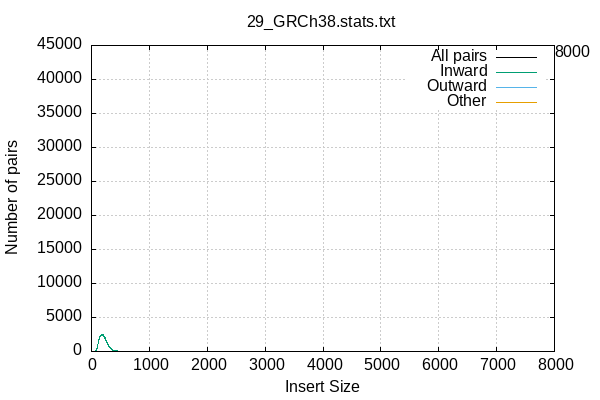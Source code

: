 
            set terminal png size 600,400 truecolor
            set output "plots/insert-size.png"
            set grid xtics ytics y2tics back lc rgb "#cccccc"
            set rmargin 5
            set label sprintf("%d",8000) at 8000+10,43775
            set ylabel  "Number of pairs"
            set xlabel  "Insert Size"
            set title "29_GRCh38.stats.txt" noenhanced
            plot \
                '-' with lines lc rgb 'black' title 'All pairs', \
                '-' with lines title 'Inward', \
                '-' with lines title 'Outward', \
                '-' with lines title 'Other'
        0	38
1	0
2	0
3	0
4	0
5	0
6	0
7	0
8	0
9	0
10	0
11	0
12	0
13	0
14	0
15	0
16	0
17	0
18	0
19	0
20	0
21	0
22	0
23	0
24	0
25	0
26	0
27	0
28	0
29	0
30	0
31	0
32	0
33	0
34	0
35	0
36	0
37	0
38	0
39	0
40	0
41	0
42	0
43	0
44	0
45	0
46	0
47	0
48	0
49	0
50	0
51	0
52	0
53	0
54	0
55	0
56	0
57	0
58	0
59	0
60	0
61	0
62	0
63	0
64	0
65	0
66	0
67	0
68	0
69	0
70	0
71	0
72	0
73	0
74	0
75	38
76	103
77	94
78	80
79	89
80	100
81	125
82	147
83	148
84	166
85	171
86	190
87	205
88	182
89	250
90	256
91	278
92	317
93	303
94	373
95	411
96	436
97	490
98	473
99	526
100	542
101	578
102	641
103	729
104	697
105	777
106	835
107	842
108	883
109	978
110	970
111	964
112	1069
113	1122
114	1149
115	1211
116	1203
117	1257
118	1351
119	1393
120	1357
121	1447
122	1433
123	1503
124	1593
125	1520
126	1595
127	1569
128	1611
129	1743
130	1754
131	1698
132	1769
133	1704
134	1902
135	1912
136	1850
137	1852
138	1941
139	1959
140	2011
141	2058
142	2034
143	2065
144	2036
145	2093
146	2166
147	2166
148	2160
149	2176
150	2202
151	2174
152	2227
153	2274
154	2381
155	2273
156	2310
157	2280
158	2277
159	2329
160	2356
161	2317
162	2392
163	2358
164	2329
165	2346
166	2541
167	2459
168	2343
169	2478
170	2428
171	2459
172	2455
173	2463
174	2408
175	2426
176	2484
177	2337
178	2410
179	2450
180	2405
181	2539
182	2438
183	2406
184	2379
185	2455
186	2504
187	2522
188	2509
189	2474
190	2417
191	2460
192	2496
193	2398
194	2513
195	2411
196	2312
197	2409
198	2366
199	2478
200	2402
201	2447
202	2450
203	2434
204	2344
205	2357
206	2441
207	2299
208	2351
209	2323
210	2319
211	2328
212	2312
213	2246
214	2188
215	2297
216	2232
217	2096
218	2158
219	2113
220	2204
221	2247
222	2103
223	1994
224	2085
225	2030
226	2040
227	2061
228	2078
229	2070
230	1998
231	1982
232	1962
233	1988
234	2028
235	1949
236	1839
237	1865
238	1853
239	1779
240	1791
241	1808
242	1743
243	1768
244	1691
245	1743
246	1654
247	1616
248	1680
249	1743
250	1599
251	1622
252	1618
253	1633
254	1586
255	1462
256	1446
257	1579
258	1435
259	1495
260	1538
261	1417
262	1402
263	1353
264	1388
265	1339
266	1369
267	1360
268	1227
269	1286
270	1227
271	1283
272	1258
273	1203
274	1149
275	1267
276	1113
277	1186
278	1139
279	1123
280	1023
281	1085
282	1044
283	1065
284	1024
285	1021
286	1021
287	1035
288	1021
289	954
290	903
291	874
292	996
293	891
294	863
295	898
296	876
297	849
298	775
299	867
300	816
301	838
302	763
303	721
304	790
305	699
306	699
307	736
308	647
309	681
310	730
311	686
312	668
313	632
314	653
315	608
316	630
317	619
318	581
319	576
320	554
321	570
322	533
323	489
324	533
325	530
326	541
327	472
328	487
329	501
330	479
331	458
332	434
333	423
334	465
335	405
336	414
337	396
338	443
339	365
340	380
341	379
342	406
343	382
344	383
345	345
346	351
347	332
348	310
349	342
350	320
351	300
352	301
353	292
354	277
355	292
356	280
357	281
358	285
359	253
360	248
361	250
362	258
363	257
364	242
365	257
366	253
367	228
368	241
369	225
370	207
371	214
372	220
373	214
374	209
375	198
376	201
377	217
378	216
379	185
380	186
381	208
382	167
383	198
384	190
385	175
386	167
387	174
388	149
389	153
390	177
391	159
392	141
393	127
394	150
395	160
396	138
397	117
398	158
399	148
400	148
401	128
402	137
403	130
404	131
405	130
406	125
407	99
408	110
409	117
410	137
411	99
412	96
413	102
414	113
415	75
416	106
417	94
418	81
419	76
420	103
421	99
422	85
423	87
424	84
425	90
426	76
427	107
428	82
429	74
430	74
431	62
432	79
433	74
434	76
435	69
436	66
437	66
438	69
439	68
440	85
441	59
442	60
443	79
444	50
445	62
446	46
447	46
448	55
449	64
450	49
451	50
452	44
453	51
454	38
455	54
456	46
457	42
458	40
459	46
460	45
461	44
462	42
463	45
464	33
465	37
466	37
467	41
468	46
469	40
470	40
471	39
472	34
473	49
474	47
475	35
476	36
477	36
478	35
479	36
480	37
481	33
482	30
483	22
484	30
485	34
486	41
487	33
488	29
489	27
490	23
491	33
492	29
493	30
494	30
495	28
496	28
497	25
498	32
499	27
500	25
501	32
502	29
503	35
504	18
505	25
506	19
507	22
508	26
509	25
510	34
511	29
512	28
513	25
514	34
515	24
516	26
517	19
518	33
519	22
520	20
521	20
522	25
523	29
524	22
525	21
526	27
527	14
528	16
529	25
530	18
531	12
532	15
533	18
534	20
535	21
536	24
537	20
538	19
539	24
540	13
541	18
542	14
543	15
544	15
545	9
546	13
547	19
548	12
549	15
550	13
551	16
552	17
553	21
554	18
555	11
556	17
557	19
558	15
559	15
560	16
561	7
562	12
563	19
564	13
565	10
566	16
567	15
568	14
569	11
570	17
571	15
572	17
573	13
574	14
575	15
576	14
577	12
578	11
579	16
580	13
581	16
582	11
583	17
584	10
585	10
586	14
587	18
588	25
589	20
590	15
591	19
592	10
593	15
594	22
595	17
596	17
597	20
598	19
599	21
600	13
601	19
602	14
603	8
604	17
605	25
606	17
607	22
608	21
609	18
610	11
611	18
612	14
613	26
614	13
615	15
616	8
617	18
618	6
619	20
620	13
621	10
622	30
623	13
624	17
625	17
626	25
627	8
628	23
629	20
630	14
631	11
632	19
633	17
634	10
635	19
636	15
637	17
638	23
639	15
640	20
641	15
642	19
643	18
644	23
645	28
646	13
647	14
648	24
649	13
650	20
651	20
652	18
653	8
654	16
655	14
656	14
657	9
658	13
659	11
660	22
661	14
662	23
663	21
664	14
665	16
666	19
667	18
668	10
669	14
670	16
671	14
672	10
673	10
674	8
675	13
676	11
677	8
678	12
679	11
680	17
681	4
682	13
683	8
684	12
685	19
686	11
687	15
688	17
689	15
690	13
691	10
692	9
693	9
694	10
695	10
696	14
697	7
698	13
699	15
700	13
701	14
702	10
703	15
704	9
705	12
706	11
707	7
708	22
709	9
710	15
711	12
712	8
713	14
714	11
715	15
716	3
717	5
718	15
719	11
720	3
721	9
722	16
723	15
724	10
725	8
726	11
727	5
728	8
729	11
730	8
731	6
732	8
733	9
734	12
735	10
736	15
737	6
738	9
739	7
740	11
741	13
742	7
743	6
744	6
745	8
746	10
747	14
748	11
749	12
750	18
751	13
752	7
753	8
754	9
755	15
756	14
757	11
758	6
759	11
760	12
761	10
762	12
763	10
764	18
765	12
766	5
767	11
768	8
769	13
770	10
771	7
772	9
773	7
774	13
775	14
776	17
777	9
778	9
779	8
780	11
781	6
782	12
783	5
784	10
785	10
786	16
787	10
788	10
789	10
790	5
791	6
792	12
793	10
794	8
795	10
796	6
797	4
798	3
799	14
800	4
801	10
802	7
803	7
804	9
805	5
806	9
807	12
808	8
809	9
810	8
811	6
812	8
813	4
814	7
815	7
816	6
817	5
818	6
819	6
820	7
821	6
822	11
823	5
824	3
825	9
826	4
827	4
828	8
829	11
830	8
831	7
832	6
833	5
834	4
835	10
836	12
837	7
838	10
839	9
840	7
841	4
842	7
843	7
844	7
845	6
846	9
847	12
848	8
849	8
850	9
851	6
852	5
853	6
854	6
855	5
856	8
857	8
858	7
859	7
860	6
861	9
862	6
863	5
864	6
865	3
866	6
867	6
868	7
869	7
870	7
871	5
872	6
873	5
874	12
875	8
876	9
877	6
878	8
879	4
880	7
881	9
882	6
883	7
884	12
885	7
886	10
887	9
888	7
889	8
890	18
891	11
892	14
893	14
894	5
895	7
896	10
897	10
898	12
899	5
900	8
901	13
902	9
903	5
904	11
905	15
906	5
907	7
908	9
909	7
910	9
911	11
912	11
913	13
914	9
915	13
916	12
917	15
918	12
919	12
920	8
921	4
922	6
923	7
924	11
925	6
926	8
927	11
928	10
929	7
930	11
931	7
932	5
933	7
934	9
935	8
936	12
937	7
938	5
939	7
940	7
941	7
942	13
943	12
944	7
945	5
946	9
947	14
948	6
949	3
950	6
951	10
952	12
953	7
954	8
955	2
956	11
957	10
958	7
959	4
960	9
961	14
962	6
963	5
964	12
965	8
966	6
967	13
968	9
969	15
970	8
971	14
972	7
973	5
974	9
975	10
976	5
977	11
978	10
979	7
980	9
981	11
982	8
983	10
984	10
985	6
986	4
987	7
988	10
989	7
990	8
991	4
992	8
993	7
994	9
995	9
996	6
997	12
998	15
999	8
1000	6
1001	13
1002	8
1003	11
1004	6
1005	3
1006	5
1007	9
1008	10
1009	9
1010	10
1011	10
1012	7
1013	3
1014	9
1015	7
1016	3
1017	5
1018	6
1019	6
1020	6
1021	12
1022	13
1023	11
1024	12
1025	10
1026	7
1027	14
1028	9
1029	4
1030	6
1031	9
1032	4
1033	6
1034	17
1035	14
1036	10
1037	9
1038	11
1039	9
1040	8
1041	9
1042	9
1043	13
1044	6
1045	6
1046	10
1047	9
1048	14
1049	11
1050	10
1051	16
1052	7
1053	10
1054	13
1055	4
1056	10
1057	10
1058	11
1059	14
1060	6
1061	10
1062	9
1063	6
1064	11
1065	9
1066	18
1067	5
1068	17
1069	10
1070	5
1071	9
1072	15
1073	8
1074	8
1075	10
1076	10
1077	11
1078	15
1079	13
1080	6
1081	6
1082	9
1083	6
1084	9
1085	9
1086	9
1087	4
1088	5
1089	6
1090	7
1091	5
1092	9
1093	9
1094	4
1095	8
1096	7
1097	11
1098	14
1099	5
1100	10
1101	4
1102	9
1103	7
1104	13
1105	6
1106	4
1107	8
1108	3
1109	7
1110	5
1111	8
1112	6
1113	8
1114	4
1115	11
1116	13
1117	10
1118	5
1119	7
1120	6
1121	4
1122	9
1123	7
1124	12
1125	12
1126	4
1127	8
1128	6
1129	7
1130	7
1131	6
1132	6
1133	10
1134	2
1135	10
1136	12
1137	4
1138	7
1139	9
1140	5
1141	8
1142	4
1143	4
1144	3
1145	3
1146	5
1147	5
1148	8
1149	5
1150	8
1151	2
1152	7
1153	3
1154	9
1155	5
1156	2
1157	8
1158	8
1159	11
1160	8
1161	7
1162	4
1163	10
1164	3
1165	3
1166	5
1167	12
1168	5
1169	11
1170	8
1171	3
1172	10
1173	11
1174	6
1175	7
1176	8
1177	9
1178	16
1179	14
1180	10
1181	6
1182	7
1183	22
1184	6
1185	5
1186	12
1187	7
1188	5
1189	13
1190	7
1191	9
1192	8
1193	11
1194	11
1195	9
1196	6
1197	7
1198	1
1199	7
1200	12
1201	5
1202	5
1203	7
1204	13
1205	8
1206	7
1207	11
1208	8
1209	4
1210	6
1211	12
1212	5
1213	5
1214	9
1215	8
1216	7
1217	7
1218	7
1219	6
1220	7
1221	5
1222	5
1223	9
1224	7
1225	3
1226	7
1227	6
1228	5
1229	6
1230	7
1231	2
1232	14
1233	11
1234	8
1235	11
1236	10
1237	4
1238	7
1239	5
1240	6
1241	3
1242	8
1243	5
1244	7
1245	4
1246	8
1247	8
1248	9
1249	5
1250	7
1251	7
1252	8
1253	9
1254	12
1255	8
1256	6
1257	12
1258	6
1259	12
1260	10
1261	6
1262	11
1263	5
1264	10
1265	8
1266	9
1267	9
1268	16
1269	13
1270	13
1271	13
1272	7
1273	12
1274	9
1275	8
1276	8
1277	5
1278	10
1279	2
1280	8
1281	10
1282	9
1283	7
1284	6
1285	10
1286	16
1287	8
1288	8
1289	9
1290	11
1291	7
1292	3
1293	13
1294	14
1295	6
1296	13
1297	7
1298	11
1299	10
1300	14
1301	13
1302	6
1303	9
1304	9
1305	12
1306	9
1307	8
1308	4
1309	7
1310	5
1311	5
1312	9
1313	5
1314	5
1315	10
1316	8
1317	10
1318	8
1319	11
1320	16
1321	4
1322	7
1323	5
1324	6
1325	11
1326	6
1327	13
1328	6
1329	4
1330	8
1331	8
1332	10
1333	11
1334	6
1335	7
1336	6
1337	2
1338	9
1339	12
1340	9
1341	7
1342	10
1343	6
1344	3
1345	2
1346	7
1347	6
1348	4
1349	7
1350	4
1351	7
1352	8
1353	5
1354	4
1355	4
1356	7
1357	9
1358	6
1359	9
1360	9
1361	9
1362	10
1363	8
1364	8
1365	5
1366	4
1367	12
1368	3
1369	7
1370	5
1371	9
1372	8
1373	13
1374	7
1375	4
1376	10
1377	6
1378	6
1379	5
1380	12
1381	2
1382	12
1383	6
1384	4
1385	12
1386	10
1387	6
1388	4
1389	12
1390	5
1391	9
1392	12
1393	6
1394	8
1395	7
1396	3
1397	4
1398	4
1399	5
1400	8
1401	4
1402	13
1403	5
1404	13
1405	14
1406	5
1407	4
1408	12
1409	7
1410	5
1411	3
1412	6
1413	8
1414	9
1415	12
1416	10
1417	12
1418	13
1419	17
1420	9
1421	6
1422	7
1423	7
1424	15
1425	5
1426	8
1427	7
1428	11
1429	16
1430	12
1431	11
1432	9
1433	8
1434	10
1435	8
1436	9
1437	7
1438	18
1439	10
1440	4
1441	5
1442	8
1443	12
1444	18
1445	15
1446	12
1447	10
1448	6
1449	3
1450	18
1451	13
1452	11
1453	13
1454	11
1455	19
1456	15
1457	17
1458	10
1459	14
1460	20
1461	16
1462	16
1463	12
1464	16
1465	18
1466	17
1467	21
1468	22
1469	16
1470	22
1471	8
1472	17
1473	15
1474	11
1475	16
1476	10
1477	10
1478	19
1479	19
1480	14
1481	12
1482	14
1483	10
1484	11
1485	6
1486	5
1487	5
1488	12
1489	7
1490	7
1491	12
1492	12
1493	15
1494	6
1495	7
1496	6
1497	8
1498	10
1499	3
1500	11
1501	4
1502	8
1503	6
1504	13
1505	10
1506	9
1507	6
1508	7
1509	5
1510	9
1511	6
1512	8
1513	9
1514	6
1515	9
1516	4
1517	8
1518	3
1519	6
1520	5
1521	5
1522	6
1523	7
1524	6
1525	7
1526	6
1527	6
1528	7
1529	4
1530	3
1531	7
1532	5
1533	10
1534	4
1535	6
1536	3
1537	6
1538	3
1539	3
1540	3
1541	4
1542	5
1543	4
1544	4
1545	4
1546	9
1547	2
1548	4
1549	3
1550	3
1551	3
1552	3
1553	5
1554	4
1555	7
1556	4
1557	3
1558	4
1559	5
1560	9
1561	4
1562	4
1563	5
1564	6
1565	3
1566	4
1567	7
1568	3
1569	5
1570	9
1571	5
1572	7
1573	2
1574	1
1575	4
1576	6
1577	3
1578	4
1579	2
1580	3
1581	13
1582	9
1583	4
1584	7
1585	3
1586	5
1587	4
1588	4
1589	5
1590	11
1591	8
1592	9
1593	10
1594	7
1595	5
1596	2
1597	14
1598	12
1599	4
1600	6
1601	4
1602	8
1603	11
1604	8
1605	10
1606	10
1607	4
1608	7
1609	10
1610	8
1611	5
1612	5
1613	6
1614	4
1615	10
1616	8
1617	14
1618	7
1619	12
1620	8
1621	6
1622	11
1623	11
1624	9
1625	8
1626	4
1627	8
1628	11
1629	11
1630	8
1631	10
1632	8
1633	11
1634	10
1635	5
1636	15
1637	13
1638	12
1639	7
1640	10
1641	9
1642	5
1643	6
1644	15
1645	13
1646	10
1647	10
1648	6
1649	11
1650	6
1651	2
1652	10
1653	9
1654	5
1655	9
1656	10
1657	15
1658	5
1659	18
1660	19
1661	17
1662	18
1663	10
1664	10
1665	9
1666	6
1667	13
1668	11
1669	11
1670	12
1671	14
1672	12
1673	13
1674	12
1675	9
1676	8
1677	12
1678	10
1679	13
1680	13
1681	16
1682	8
1683	16
1684	11
1685	9
1686	7
1687	10
1688	11
1689	11
1690	7
1691	8
1692	12
1693	13
1694	17
1695	16
1696	10
1697	20
1698	11
1699	9
1700	10
1701	18
1702	9
1703	19
1704	4
1705	25
1706	6
1707	9
1708	17
1709	7
1710	11
1711	11
1712	20
1713	10
1714	11
1715	10
1716	14
1717	9
1718	12
1719	9
1720	13
1721	17
1722	8
1723	9
1724	12
1725	18
1726	13
1727	14
1728	6
1729	7
1730	6
1731	19
1732	15
1733	16
1734	5
1735	13
1736	11
1737	15
1738	15
1739	9
1740	14
1741	10
1742	14
1743	14
1744	14
1745	8
1746	11
1747	10
1748	6
1749	8
1750	14
1751	13
1752	8
1753	10
1754	9
1755	18
1756	9
1757	7
1758	5
1759	14
1760	9
1761	16
1762	11
1763	18
1764	12
1765	14
1766	8
1767	15
1768	12
1769	9
1770	11
1771	17
1772	5
1773	10
1774	5
1775	11
1776	18
1777	23
1778	17
1779	10
1780	12
1781	9
1782	11
1783	14
1784	10
1785	9
1786	7
1787	10
1788	12
1789	6
1790	16
1791	9
1792	5
1793	8
1794	7
1795	9
1796	6
1797	6
1798	6
1799	8
1800	9
1801	7
1802	6
1803	11
1804	8
1805	7
1806	7
1807	13
1808	12
1809	5
1810	7
1811	7
1812	7
1813	10
1814	5
1815	8
1816	3
1817	3
1818	14
1819	9
1820	9
1821	12
1822	8
1823	2
1824	10
1825	2
1826	7
1827	2
1828	6
1829	6
1830	7
1831	9
1832	12
1833	4
1834	9
1835	10
1836	7
1837	6
1838	2
1839	4
1840	4
1841	4
1842	6
1843	3
1844	5
1845	8
1846	2
1847	2
1848	6
1849	4
1850	4
1851	6
1852	9
1853	10
1854	5
1855	5
1856	5
1857	10
1858	1
1859	5
1860	10
1861	5
1862	3
1863	6
1864	6
1865	2
1866	6
1867	2
1868	3
1869	5
1870	1
1871	3
1872	4
1873	5
1874	8
1875	5
1876	3
1877	4
1878	5
1879	0
1880	2
1881	7
1882	4
1883	5
1884	3
1885	5
1886	2
1887	3
1888	1
1889	2
1890	8
1891	6
1892	6
1893	6
1894	5
1895	5
1896	4
1897	2
1898	8
1899	7
1900	8
1901	6
1902	4
1903	4
1904	5
1905	5
1906	1
1907	5
1908	3
1909	1
1910	4
1911	3
1912	8
1913	7
1914	6
1915	4
1916	4
1917	4
1918	3
1919	2
1920	4
1921	3
1922	5
1923	3
1924	6
1925	3
1926	7
1927	6
1928	4
1929	11
1930	3
1931	3
1932	1
1933	4
1934	7
1935	6
1936	5
1937	1
1938	4
1939	4
1940	10
1941	8
1942	6
1943	6
1944	7
1945	6
1946	5
1947	7
1948	2
1949	5
1950	5
1951	8
1952	3
1953	8
1954	4
1955	3
1956	5
1957	3
1958	9
1959	5
1960	7
1961	7
1962	4
1963	6
1964	5
1965	4
1966	7
1967	6
1968	7
1969	5
1970	3
1971	4
1972	6
1973	1
1974	10
1975	3
1976	5
1977	8
1978	10
1979	13
1980	7
1981	5
1982	0
1983	4
1984	6
1985	5
1986	1
1987	6
1988	4
1989	7
1990	6
1991	4
1992	11
1993	7
1994	5
1995	11
1996	7
1997	6
1998	12
1999	4
2000	8
2001	9
2002	5
2003	4
2004	8
2005	11
2006	2
2007	6
2008	5
2009	8
2010	7
2011	6
2012	5
2013	5
2014	3
2015	11
2016	7
2017	4
2018	3
2019	4
2020	5
2021	6
2022	6
2023	9
2024	2
2025	5
2026	7
2027	5
2028	6
2029	7
2030	3
2031	3
2032	7
2033	5
2034	2
2035	6
2036	6
2037	3
2038	3
2039	4
2040	4
2041	7
2042	7
2043	5
2044	4
2045	5
2046	5
2047	3
2048	6
2049	3
2050	4
2051	3
2052	7
2053	8
2054	4
2055	12
2056	5
2057	7
2058	2
2059	6
2060	11
2061	9
2062	11
2063	4
2064	4
2065	9
2066	0
2067	3
2068	1
2069	4
2070	1
2071	6
2072	2
2073	2
2074	5
2075	3
2076	2
2077	3
2078	1
2079	4
2080	9
2081	7
2082	2
2083	4
2084	4
2085	6
2086	3
2087	3
2088	6
2089	5
2090	1
2091	8
2092	7
2093	9
2094	6
2095	4
2096	3
2097	4
2098	1
2099	8
2100	5
2101	4
2102	1
2103	3
2104	5
2105	8
2106	2
2107	2
2108	3
2109	8
2110	2
2111	1
2112	5
2113	4
2114	5
2115	1
2116	5
2117	4
2118	2
2119	5
2120	5
2121	2
2122	3
2123	5
2124	3
2125	3
2126	5
2127	3
2128	3
2129	3
2130	3
2131	5
2132	4
2133	3
2134	8
2135	3
2136	3
2137	4
2138	3
2139	3
2140	5
2141	0
2142	6
2143	3
2144	1
2145	4
2146	3
2147	1
2148	3
2149	0
2150	4
2151	12
2152	4
2153	3
2154	6
2155	5
2156	4
2157	3
2158	4
2159	2
2160	5
2161	1
2162	2
2163	2
2164	2
2165	6
2166	6
2167	2
2168	3
2169	3
2170	3
2171	1
2172	3
2173	1
2174	2
2175	4
2176	4
2177	2
2178	4
2179	7
2180	2
2181	7
2182	5
2183	5
2184	3
2185	4
2186	5
2187	4
2188	7
2189	3
2190	1
2191	5
2192	1
2193	3
2194	4
2195	1
2196	5
2197	4
2198	3
2199	3
2200	1
2201	2
2202	6
2203	5
2204	5
2205	3
2206	4
2207	1
2208	6
2209	4
2210	4
2211	4
2212	4
2213	9
2214	5
2215	1
2216	10
2217	6
2218	5
2219	1
2220	5
2221	1
2222	4
2223	3
2224	6
2225	5
2226	1
2227	7
2228	4
2229	5
2230	4
2231	4
2232	12
2233	3
2234	5
2235	8
2236	3
2237	4
2238	10
2239	3
2240	5
2241	5
2242	8
2243	4
2244	5
2245	4
2246	6
2247	3
2248	4
2249	4
2250	8
2251	10
2252	4
2253	4
2254	2
2255	5
2256	5
2257	3
2258	4
2259	1
2260	5
2261	3
2262	2
2263	1
2264	1
2265	6
2266	5
2267	5
2268	3
2269	6
2270	6
2271	2
2272	1
2273	4
2274	2
2275	1
2276	3
2277	8
2278	1
2279	3
2280	6
2281	6
2282	1
2283	4
2284	7
2285	2
2286	0
2287	9
2288	9
2289	4
2290	4
2291	4
2292	2
2293	2
2294	6
2295	4
2296	5
2297	2
2298	5
2299	5
2300	0
2301	3
2302	2
2303	6
2304	1
2305	5
2306	2
2307	1
2308	5
2309	6
2310	2
2311	3
2312	1
2313	9
2314	4
2315	5
2316	7
2317	6
2318	2
2319	4
2320	2
2321	7
2322	4
2323	3
2324	5
2325	5
2326	5
2327	10
2328	6
2329	4
2330	9
2331	5
2332	5
2333	3
2334	9
2335	3
2336	6
2337	3
2338	5
2339	5
2340	2
2341	5
2342	11
2343	6
2344	2
2345	6
2346	2
2347	4
2348	8
2349	5
2350	5
2351	3
2352	5
2353	10
2354	6
2355	4
2356	2
2357	3
2358	5
2359	3
2360	4
2361	4
2362	5
2363	6
2364	3
2365	3
2366	6
2367	6
2368	8
2369	6
2370	3
2371	3
2372	7
2373	7
2374	2
2375	3
2376	2
2377	1
2378	3
2379	3
2380	5
2381	6
2382	5
2383	12
2384	2
2385	4
2386	2
2387	5
2388	6
2389	3
2390	5
2391	1
2392	3
2393	7
2394	1
2395	7
2396	7
2397	1
2398	2
2399	6
2400	5
2401	6
2402	4
2403	1
2404	4
2405	4
2406	7
2407	4
2408	4
2409	1
2410	3
2411	6
2412	2
2413	7
2414	1
2415	5
2416	3
2417	7
2418	2
2419	5
2420	4
2421	3
2422	7
2423	3
2424	8
2425	3
2426	6
2427	5
2428	2
2429	2
2430	5
2431	1
2432	0
2433	2
2434	3
2435	1
2436	6
2437	3
2438	5
2439	4
2440	1
2441	2
2442	6
2443	2
2444	7
2445	5
2446	1
2447	2
2448	3
2449	3
2450	3
2451	1
2452	3
2453	4
2454	4
2455	1
2456	4
2457	3
2458	3
2459	2
2460	5
2461	8
2462	2
2463	2
2464	3
2465	5
2466	1
2467	0
2468	3
2469	2
2470	2
2471	4
2472	4
2473	3
2474	1
2475	2
2476	3
2477	2
2478	4
2479	2
2480	4
2481	3
2482	3
2483	9
2484	3
2485	0
2486	4
2487	1
2488	5
2489	3
2490	4
2491	1
2492	2
2493	1
2494	3
2495	2
2496	4
2497	4
2498	8
2499	1
2500	2
2501	5
2502	6
2503	4
2504	2
2505	6
2506	2
2507	2
2508	1
2509	0
2510	5
2511	4
2512	5
2513	3
2514	6
2515	2
2516	3
2517	3
2518	3
2519	7
2520	1
2521	5
2522	2
2523	1
2524	1
2525	1
2526	5
2527	5
2528	5
2529	1
2530	7
2531	2
2532	1
2533	2
2534	5
2535	1
2536	2
2537	2
2538	1
2539	2
2540	4
2541	2
2542	4
2543	4
2544	0
2545	6
2546	3
2547	2
2548	3
2549	6
2550	1
2551	3
2552	6
2553	3
2554	1
2555	2
2556	5
2557	2
2558	3
2559	2
2560	3
2561	0
2562	1
2563	1
2564	2
2565	2
2566	0
2567	3
2568	8
2569	1
2570	3
2571	2
2572	4
2573	2
2574	3
2575	4
2576	8
2577	1
2578	1
2579	1
2580	2
2581	1
2582	6
2583	3
2584	4
2585	2
2586	3
2587	1
2588	1
2589	4
2590	6
2591	1
2592	2
2593	5
2594	3
2595	3
2596	4
2597	2
2598	5
2599	4
2600	6
2601	6
2602	2
2603	10
2604	3
2605	2
2606	1
2607	6
2608	3
2609	4
2610	3
2611	9
2612	4
2613	5
2614	6
2615	10
2616	9
2617	9
2618	5
2619	8
2620	5
2621	2
2622	14
2623	3
2624	8
2625	3
2626	6
2627	5
2628	10
2629	7
2630	3
2631	7
2632	3
2633	9
2634	6
2635	4
2636	3
2637	3
2638	5
2639	1
2640	1
2641	3
2642	4
2643	4
2644	3
2645	1
2646	6
2647	3
2648	3
2649	4
2650	2
2651	2
2652	1
2653	5
2654	2
2655	5
2656	1
2657	3
2658	3
2659	1
2660	1
2661	4
2662	1
2663	5
2664	2
2665	1
2666	2
2667	0
2668	2
2669	3
2670	3
2671	4
2672	0
2673	2
2674	3
2675	2
2676	0
2677	2
2678	2
2679	2
2680	0
2681	3
2682	0
2683	2
2684	5
2685	1
2686	0
2687	2
2688	3
2689	0
2690	2
2691	2
2692	4
2693	1
2694	2
2695	3
2696	1
2697	2
2698	1
2699	2
2700	0
2701	0
2702	0
2703	1
2704	0
2705	1
2706	3
2707	5
2708	0
2709	1
2710	2
2711	4
2712	1
2713	1
2714	3
2715	0
2716	0
2717	2
2718	2
2719	2
2720	2
2721	1
2722	3
2723	1
2724	1
2725	1
2726	4
2727	0
2728	1
2729	3
2730	2
2731	1
2732	2
2733	0
2734	0
2735	0
2736	2
2737	1
2738	2
2739	4
2740	1
2741	4
2742	2
2743	2
2744	0
2745	2
2746	2
2747	1
2748	5
2749	2
2750	10
2751	4
2752	2
2753	3
2754	2
2755	5
2756	7
2757	1
2758	3
2759	1
2760	3
2761	8
2762	3
2763	7
2764	6
2765	5
2766	3
2767	5
2768	19
2769	6
2770	20
2771	8
2772	3
2773	4
2774	4
2775	4
2776	1
2777	7
2778	0
2779	2
2780	5
2781	4
2782	7
2783	9
2784	12
2785	17
2786	2
2787	1
2788	1
2789	2
2790	0
2791	2
2792	2
2793	0
2794	2
2795	0
2796	2
2797	0
2798	0
2799	1
2800	3
2801	0
2802	1
2803	0
2804	1
2805	2
2806	2
2807	2
2808	0
2809	1
2810	1
2811	1
2812	1
2813	1
2814	1
2815	1
2816	1
2817	2
2818	2
2819	0
2820	0
2821	1
2822	2
2823	0
2824	1
2825	1
2826	1
2827	2
2828	0
2829	1
2830	0
2831	0
2832	7
2833	3
2834	3
2835	1
2836	2
2837	2
2838	1
2839	0
2840	1
2841	3
2842	0
2843	0
2844	0
2845	0
2846	0
2847	0
2848	0
2849	1
2850	0
2851	1
2852	0
2853	1
2854	1
2855	3
2856	3
2857	0
2858	1
2859	1
2860	2
2861	0
2862	1
2863	0
2864	0
2865	1
2866	0
2867	0
2868	0
2869	2
2870	2
2871	0
2872	1
2873	2
2874	4
2875	0
2876	2
2877	0
2878	0
2879	1
2880	2
2881	4
2882	4
2883	1
2884	0
2885	3
2886	1
2887	1
2888	1
2889	2
2890	1
2891	1
2892	3
2893	4
2894	1
2895	1
2896	2
2897	3
2898	2
2899	4
2900	1
2901	1
2902	5
2903	1
2904	4
2905	2
2906	2
2907	1
2908	1
2909	6
2910	1
2911	5
2912	2
2913	3
2914	5
2915	1
2916	6
2917	3
2918	0
2919	2
2920	4
2921	2
2922	2
2923	1
2924	4
2925	1
2926	6
2927	9
2928	3
2929	9
2930	4
2931	3
2932	5
2933	6
2934	3
2935	4
2936	5
2937	7
2938	2
2939	5
2940	8
2941	5
2942	3
2943	4
2944	5
2945	6
2946	2
2947	3
2948	4
2949	1
2950	4
2951	5
2952	7
2953	4
2954	21
2955	2
2956	4
2957	3
2958	5
2959	7
2960	2
2961	1
2962	7
2963	4
2964	4
2965	6
2966	3
2967	4
2968	6
2969	16
2970	2
2971	6
2972	3
2973	6
2974	4
2975	7
2976	5
2977	3
2978	8
2979	4
2980	1
2981	4
2982	4
2983	5
2984	2
2985	2
2986	10
2987	5
2988	6
2989	6
2990	7
2991	7
2992	6
2993	5
2994	2
2995	9
2996	8
2997	3
2998	6
2999	2
3000	3
3001	6
3002	8
3003	6
3004	3
3005	8
3006	4
3007	8
3008	5
3009	2
3010	2
3011	6
3012	4
3013	3
3014	5
3015	4
3016	7
3017	4
3018	9
3019	6
3020	9
3021	6
3022	3
3023	5
3024	3
3025	7
3026	6
3027	9
3028	6
3029	8
3030	3
3031	3
3032	7
3033	5
3034	3
3035	6
3036	7
3037	5
3038	3
3039	4
3040	6
3041	5
3042	8
3043	12
3044	3
3045	2
3046	2
3047	4
3048	4
3049	3
3050	2
3051	8
3052	7
3053	5
3054	5
3055	3
3056	1
3057	3
3058	4
3059	6
3060	10
3061	6
3062	6
3063	3
3064	5
3065	10
3066	4
3067	4
3068	4
3069	1
3070	4
3071	6
3072	4
3073	5
3074	5
3075	5
3076	1
3077	5
3078	6
3079	3
3080	12
3081	7
3082	5
3083	3
3084	5
3085	6
3086	8
3087	6
3088	8
3089	11
3090	5
3091	4
3092	2
3093	2
3094	5
3095	9
3096	4
3097	6
3098	1
3099	1
3100	4
3101	1
3102	5
3103	3
3104	1
3105	6
3106	4
3107	6
3108	2
3109	3
3110	0
3111	3
3112	4
3113	1
3114	3
3115	3
3116	8
3117	2
3118	2
3119	2
3120	2
3121	5
3122	3
3123	2
3124	2
3125	2
3126	6
3127	3
3128	3
3129	3
3130	4
3131	3
3132	5
3133	2
3134	3
3135	1
3136	2
3137	2
3138	3
3139	5
3140	2
3141	4
3142	4
3143	3
3144	4
3145	2
3146	1
3147	0
3148	2
3149	1
3150	3
3151	2
3152	1
3153	4
3154	4
3155	8
3156	4
3157	3
3158	2
3159	0
3160	5
3161	1
3162	3
3163	0
3164	5
3165	3
3166	1
3167	1
3168	2
3169	4
3170	0
3171	0
3172	0
3173	0
3174	4
3175	0
3176	2
3177	1
3178	0
3179	4
3180	3
3181	1
3182	1
3183	3
3184	0
3185	4
3186	0
3187	2
3188	4
3189	1
3190	3
3191	1
3192	5
3193	2
3194	3
3195	0
3196	3
3197	5
3198	3
3199	4
3200	5
3201	6
3202	4
3203	2
3204	6
3205	3
3206	2
3207	0
3208	3
3209	3
3210	3
3211	3
3212	5
3213	5
3214	3
3215	5
3216	6
3217	1
3218	0
3219	2
3220	5
3221	2
3222	6
3223	6
3224	5
3225	4
3226	0
3227	3
3228	9
3229	6
3230	4
3231	4
3232	1
3233	4
3234	4
3235	3
3236	3
3237	2
3238	3
3239	4
3240	5
3241	2
3242	2
3243	4
3244	3
3245	3
3246	7
3247	8
3248	2
3249	4
3250	3
3251	2
3252	4
3253	8
3254	2
3255	3
3256	4
3257	3
3258	1
3259	7
3260	3
3261	0
3262	3
3263	2
3264	4
3265	3
3266	3
3267	1
3268	3
3269	3
3270	0
3271	0
3272	0
3273	3
3274	0
3275	4
3276	4
3277	2
3278	1
3279	1
3280	3
3281	1
3282	0
3283	2
3284	4
3285	2
3286	2
3287	1
3288	1
3289	0
3290	4
3291	1
3292	1
3293	0
3294	1
3295	2
3296	1
3297	2
3298	4
3299	0
3300	0
3301	1
3302	1
3303	2
3304	1
3305	3
3306	3
3307	1
3308	3
3309	2
3310	1
3311	0
3312	1
3313	2
3314	4
3315	1
3316	2
3317	3
3318	5
3319	3
3320	4
3321	2
3322	5
3323	0
3324	2
3325	3
3326	3
3327	3
3328	2
3329	0
3330	2
3331	4
3332	1
3333	1
3334	3
3335	2
3336	4
3337	3
3338	2
3339	2
3340	5
3341	2
3342	0
3343	2
3344	4
3345	2
3346	2
3347	3
3348	5
3349	7
3350	2
3351	2
3352	3
3353	1
3354	3
3355	4
3356	1
3357	4
3358	1
3359	4
3360	1
3361	3
3362	2
3363	4
3364	4
3365	3
3366	3
3367	2
3368	2
3369	3
3370	3
3371	4
3372	1
3373	2
3374	3
3375	2
3376	4
3377	1
3378	1
3379	0
3380	3
3381	2
3382	3
3383	0
3384	1
3385	5
3386	3
3387	2
3388	5
3389	1
3390	7
3391	5
3392	2
3393	1
3394	4
3395	7
3396	4
3397	5
3398	4
3399	3
3400	4
3401	4
3402	4
3403	4
3404	5
3405	2
3406	3
3407	5
3408	3
3409	5
3410	4
3411	3
3412	4
3413	6
3414	7
3415	5
3416	6
3417	7
3418	4
3419	6
3420	2
3421	4
3422	2
3423	8
3424	3
3425	1
3426	2
3427	7
3428	3
3429	6
3430	2
3431	3
3432	4
3433	2
3434	5
3435	6
3436	2
3437	1
3438	2
3439	1
3440	1
3441	1
3442	3
3443	1
3444	2
3445	1
3446	1
3447	0
3448	2
3449	1
3450	0
3451	4
3452	1
3453	3
3454	2
3455	4
3456	1
3457	1
3458	1
3459	1
3460	0
3461	1
3462	0
3463	2
3464	4
3465	0
3466	1
3467	1
3468	2
3469	0
3470	2
3471	2
3472	3
3473	1
3474	1
3475	2
3476	4
3477	0
3478	2
3479	1
3480	0
3481	0
3482	0
3483	0
3484	1
3485	1
3486	1
3487	1
3488	0
3489	1
3490	1
3491	0
3492	0
3493	2
3494	1
3495	0
3496	1
3497	1
3498	2
3499	0
3500	0
3501	1
3502	2
3503	4
3504	0
3505	0
3506	0
3507	3
3508	2
3509	0
3510	4
3511	4
3512	2
3513	0
3514	3
3515	2
3516	2
3517	2
3518	1
3519	1
3520	1
3521	2
3522	2
3523	0
3524	5
3525	2
3526	3
3527	1
3528	3
3529	2
3530	5
3531	1
3532	3
3533	4
3534	3
3535	0
3536	0
3537	1
3538	3
3539	0
3540	6
3541	0
3542	1
3543	3
3544	1
3545	3
3546	2
3547	1
3548	1
3549	1
3550	2
3551	5
3552	3
3553	4
3554	4
3555	4
3556	1
3557	0
3558	2
3559	1
3560	1
3561	0
3562	1
3563	2
3564	1
3565	3
3566	7
3567	1
3568	3
3569	0
3570	1
3571	2
3572	0
3573	8
3574	4
3575	2
3576	2
3577	4
3578	4
3579	4
3580	3
3581	5
3582	3
3583	4
3584	4
3585	3
3586	3
3587	2
3588	3
3589	3
3590	6
3591	2
3592	1
3593	3
3594	5
3595	2
3596	2
3597	2
3598	2
3599	3
3600	4
3601	3
3602	3
3603	4
3604	3
3605	4
3606	2
3607	0
3608	0
3609	5
3610	5
3611	6
3612	6
3613	1
3614	6
3615	4
3616	3
3617	4
3618	4
3619	4
3620	5
3621	3
3622	3
3623	1
3624	2
3625	1
3626	3
3627	4
3628	2
3629	0
3630	3
3631	3
3632	3
3633	2
3634	3
3635	2
3636	4
3637	1
3638	2
3639	0
3640	2
3641	3
3642	2
3643	4
3644	2
3645	1
3646	2
3647	1
3648	0
3649	2
3650	0
3651	1
3652	0
3653	1
3654	2
3655	4
3656	1
3657	1
3658	0
3659	1
3660	0
3661	1
3662	4
3663	0
3664	0
3665	1
3666	2
3667	0
3668	2
3669	1
3670	0
3671	4
3672	1
3673	1
3674	0
3675	3
3676	1
3677	2
3678	1
3679	0
3680	1
3681	0
3682	1
3683	0
3684	1
3685	1
3686	3
3687	0
3688	1
3689	3
3690	2
3691	0
3692	3
3693	2
3694	2
3695	0
3696	0
3697	1
3698	2
3699	1
3700	1
3701	2
3702	1
3703	2
3704	2
3705	2
3706	3
3707	1
3708	3
3709	0
3710	0
3711	1
3712	0
3713	2
3714	2
3715	0
3716	3
3717	1
3718	0
3719	1
3720	0
3721	1
3722	2
3723	4
3724	1
3725	2
3726	0
3727	2
3728	4
3729	2
3730	1
3731	0
3732	1
3733	1
3734	1
3735	1
3736	2
3737	1
3738	0
3739	4
3740	1
3741	1
3742	1
3743	0
3744	2
3745	0
3746	0
3747	0
3748	3
3749	1
3750	0
3751	0
3752	2
3753	2
3754	0
3755	1
3756	1
3757	2
3758	0
3759	1
3760	3
3761	3
3762	1
3763	0
3764	1
3765	0
3766	0
3767	0
3768	2
3769	3
3770	0
3771	2
3772	0
3773	1
3774	2
3775	0
3776	0
3777	1
3778	0
3779	0
3780	2
3781	2
3782	1
3783	1
3784	3
3785	0
3786	0
3787	0
3788	1
3789	2
3790	0
3791	3
3792	0
3793	4
3794	0
3795	1
3796	2
3797	1
3798	1
3799	2
3800	1
3801	1
3802	2
3803	0
3804	0
3805	0
3806	1
3807	0
3808	0
3809	2
3810	1
3811	0
3812	1
3813	1
3814	1
3815	0
3816	2
3817	0
3818	1
3819	0
3820	1
3821	2
3822	1
3823	1
3824	2
3825	0
3826	5
3827	0
3828	1
3829	2
3830	1
3831	1
3832	3
3833	1
3834	2
3835	2
3836	3
3837	1
3838	0
3839	2
3840	0
3841	1
3842	4
3843	2
3844	1
3845	1
3846	1
3847	0
3848	2
3849	3
3850	4
3851	3
3852	3
3853	1
3854	2
3855	3
3856	1
3857	3
3858	1
3859	4
3860	4
3861	0
3862	1
3863	6
3864	3
3865	4
3866	1
3867	0
3868	5
3869	4
3870	2
3871	0
3872	4
3873	1
3874	1
3875	2
3876	1
3877	0
3878	0
3879	2
3880	1
3881	6
3882	2
3883	2
3884	5
3885	1
3886	0
3887	2
3888	4
3889	5
3890	1
3891	3
3892	4
3893	1
3894	3
3895	2
3896	1
3897	1
3898	3
3899	5
3900	2
3901	5
3902	10
3903	3
3904	1
3905	1
3906	2
3907	2
3908	2
3909	5
3910	2
3911	1
3912	1
3913	1
3914	1
3915	1
3916	0
3917	2
3918	1
3919	1
3920	1
3921	1
3922	1
3923	1
3924	1
3925	1
3926	0
3927	1
3928	1
3929	5
3930	0
3931	0
3932	1
3933	4
3934	0
3935	1
3936	0
3937	0
3938	1
3939	1
3940	3
3941	0
3942	1
3943	2
3944	1
3945	0
3946	2
3947	1
3948	0
3949	0
3950	0
3951	0
3952	1
3953	2
3954	2
3955	2
3956	1
3957	2
3958	3
3959	2
3960	0
3961	2
3962	2
3963	2
3964	0
3965	0
3966	2
3967	2
3968	0
3969	1
3970	0
3971	3
3972	2
3973	3
3974	0
3975	1
3976	1
3977	1
3978	2
3979	6
3980	3
3981	1
3982	7
3983	3
3984	6
3985	4
3986	3
3987	9
3988	3
3989	5
3990	4
3991	7
3992	2
3993	3
3994	2
3995	3
3996	3
3997	4
3998	6
3999	2
4000	2
4001	3
4002	1
4003	3
4004	2
4005	0
4006	2
4007	0
4008	1
4009	3
4010	3
4011	1
4012	1
4013	1
4014	0
4015	2
4016	4
4017	2
4018	3
4019	4
4020	4
4021	3
4022	1
4023	2
4024	2
4025	3
4026	2
4027	6
4028	4
4029	1
4030	7
4031	3
4032	4
4033	2
4034	3
4035	1
4036	2
4037	2
4038	3
4039	0
4040	2
4041	2
4042	2
4043	1
4044	1
4045	0
4046	1
4047	3
4048	2
4049	3
4050	2
4051	1
4052	0
4053	1
4054	2
4055	1
4056	2
4057	0
4058	0
4059	0
4060	2
4061	4
4062	2
4063	0
4064	2
4065	2
4066	0
4067	0
4068	0
4069	3
4070	1
4071	1
4072	0
4073	2
4074	0
4075	2
4076	3
4077	0
4078	2
4079	1
4080	2
4081	3
4082	2
4083	4
4084	2
4085	1
4086	0
4087	0
4088	0
4089	0
4090	1
4091	1
4092	2
4093	3
4094	0
4095	0
4096	1
4097	0
4098	1
4099	1
4100	1
4101	1
4102	2
4103	1
4104	0
4105	1
4106	2
4107	0
4108	0
4109	2
4110	1
4111	2
4112	1
4113	1
4114	3
4115	2
4116	1
4117	0
4118	1
4119	0
4120	2
4121	1
4122	1
4123	1
4124	0
4125	1
4126	2
4127	2
4128	3
4129	1
4130	1
4131	1
4132	6
4133	3
4134	5
4135	2
4136	0
4137	0
4138	2
4139	4
4140	1
4141	3
4142	0
4143	1
4144	3
4145	1
4146	4
4147	5
4148	0
4149	3
4150	4
4151	1
4152	3
4153	1
4154	0
4155	2
4156	6
4157	2
4158	3
4159	8
4160	2
4161	6
4162	0
4163	0
4164	2
4165	4
4166	4
4167	3
4168	2
4169	1
4170	2
4171	1
4172	0
4173	4
4174	0
4175	4
4176	1
4177	5
4178	3
4179	4
4180	4
4181	2
4182	3
4183	0
4184	5
4185	2
4186	2
4187	1
4188	3
4189	1
4190	3
4191	4
4192	2
4193	2
4194	5
4195	2
4196	4
4197	0
4198	5
4199	4
4200	2
4201	5
4202	5
4203	2
4204	4
4205	1
4206	2
4207	5
4208	2
4209	5
4210	1
4211	3
4212	1
4213	5
4214	2
4215	4
4216	2
4217	3
4218	3
4219	2
4220	2
4221	4
4222	1
4223	1
4224	0
4225	4
4226	1
4227	4
4228	3
4229	3
4230	1
4231	5
4232	3
4233	1
4234	3
4235	1
4236	1
4237	3
4238	4
4239	4
4240	2
4241	7
4242	4
4243	3
4244	4
4245	1
4246	2
4247	1
4248	1
4249	5
4250	2
4251	1
4252	1
4253	2
4254	2
4255	1
4256	1
4257	2
4258	1
4259	1
4260	2
4261	6
4262	1
4263	4
4264	3
4265	2
4266	1
4267	3
4268	1
4269	0
4270	6
4271	1
4272	0
4273	1
4274	1
4275	2
4276	0
4277	1
4278	2
4279	3
4280	4
4281	2
4282	2
4283	3
4284	1
4285	4
4286	1
4287	0
4288	1
4289	4
4290	2
4291	0
4292	2
4293	3
4294	2
4295	3
4296	2
4297	0
4298	1
4299	3
4300	0
4301	2
4302	0
4303	2
4304	4
4305	3
4306	1
4307	1
4308	1
4309	2
4310	3
4311	1
4312	0
4313	3
4314	3
4315	5
4316	5
4317	3
4318	5
4319	2
4320	1
4321	0
4322	0
4323	1
4324	2
4325	0
4326	2
4327	2
4328	2
4329	1
4330	0
4331	2
4332	0
4333	2
4334	1
4335	5
4336	5
4337	2
4338	1
4339	2
4340	2
4341	1
4342	4
4343	3
4344	1
4345	2
4346	2
4347	1
4348	5
4349	1
4350	6
4351	1
4352	2
4353	7
4354	3
4355	1
4356	10
4357	3
4358	8
4359	1
4360	1
4361	2
4362	5
4363	3
4364	8
4365	0
4366	2
4367	0
4368	6
4369	2
4370	3
4371	8
4372	5
4373	3
4374	1
4375	3
4376	2
4377	2
4378	3
4379	5
4380	7
4381	7
4382	6
4383	6
4384	4
4385	5
4386	5
4387	2
4388	1
4389	5
4390	3
4391	5
4392	2
4393	4
4394	5
4395	6
4396	3
4397	0
4398	2
4399	4
4400	2
4401	3
4402	4
4403	3
4404	4
4405	5
4406	2
4407	5
4408	4
4409	4
4410	4
4411	2
4412	3
4413	3
4414	4
4415	2
4416	7
4417	0
4418	4
4419	3
4420	4
4421	2
4422	8
4423	3
4424	1
4425	4
4426	1
4427	2
4428	3
4429	2
4430	6
4431	5
4432	3
4433	3
4434	3
4435	3
4436	2
4437	2
4438	2
4439	2
4440	4
4441	2
4442	5
4443	2
4444	3
4445	1
4446	4
4447	2
4448	3
4449	4
4450	4
4451	1
4452	0
4453	2
4454	5
4455	4
4456	4
4457	6
4458	3
4459	0
4460	2
4461	3
4462	3
4463	2
4464	4
4465	5
4466	2
4467	3
4468	0
4469	3
4470	3
4471	1
4472	3
4473	3
4474	3
4475	3
4476	4
4477	8
4478	4
4479	1
4480	4
4481	0
4482	4
4483	3
4484	2
4485	5
4486	5
4487	3
4488	3
4489	0
4490	0
4491	1
4492	2
4493	2
4494	1
4495	0
4496	3
4497	2
4498	0
4499	2
4500	4
4501	2
4502	2
4503	1
4504	3
4505	2
4506	0
4507	1
4508	2
4509	1
4510	0
4511	1
4512	2
4513	1
4514	1
4515	0
4516	3
4517	2
4518	2
4519	1
4520	0
4521	1
4522	3
4523	0
4524	0
4525	1
4526	5
4527	2
4528	0
4529	2
4530	1
4531	2
4532	0
4533	0
4534	3
4535	2
4536	2
4537	0
4538	1
4539	1
4540	0
4541	1
4542	2
4543	0
4544	0
4545	2
4546	2
4547	0
4548	0
4549	1
4550	2
4551	0
4552	0
4553	1
4554	1
4555	1
4556	1
4557	0
4558	0
4559	0
4560	0
4561	0
4562	1
4563	1
4564	2
4565	5
4566	1
4567	1
4568	0
4569	0
4570	0
4571	3
4572	0
4573	2
4574	0
4575	1
4576	2
4577	0
4578	1
4579	1
4580	0
4581	3
4582	1
4583	0
4584	2
4585	1
4586	0
4587	2
4588	1
4589	0
4590	2
4591	1
4592	2
4593	1
4594	2
4595	1
4596	2
4597	3
4598	2
4599	1
4600	2
4601	2
4602	1
4603	0
4604	0
4605	2
4606	2
4607	0
4608	1
4609	0
4610	0
4611	1
4612	1
4613	1
4614	1
4615	0
4616	1
4617	2
4618	0
4619	1
4620	2
4621	2
4622	1
4623	1
4624	2
4625	1
4626	0
4627	0
4628	2
4629	0
4630	0
4631	2
4632	0
4633	0
4634	0
4635	0
4636	0
4637	0
4638	1
4639	1
4640	0
4641	2
4642	0
4643	0
4644	1
4645	0
4646	1
4647	1
4648	1
4649	0
4650	1
4651	1
4652	0
4653	0
4654	0
4655	0
4656	1
4657	0
4658	1
4659	0
4660	0
4661	2
4662	0
4663	0
4664	0
4665	1
4666	1
4667	0
4668	0
4669	1
4670	2
4671	0
4672	0
4673	0
4674	1
4675	1
4676	1
4677	0
4678	0
4679	0
4680	0
4681	0
4682	0
4683	0
4684	0
4685	0
4686	0
4687	0
4688	1
4689	0
4690	0
4691	0
4692	0
4693	1
4694	0
4695	1
4696	2
4697	0
4698	1
4699	1
4700	1
4701	0
4702	0
4703	0
4704	0
4705	0
4706	0
4707	0
4708	0
4709	2
4710	1
4711	0
4712	0
4713	0
4714	0
4715	0
4716	0
4717	0
4718	0
4719	0
4720	0
4721	0
4722	0
4723	0
4724	1
4725	1
4726	0
4727	1
4728	3
4729	0
4730	1
4731	0
4732	1
4733	0
4734	0
4735	0
4736	0
4737	2
4738	1
4739	0
4740	2
4741	0
4742	1
4743	0
4744	0
4745	0
4746	1
4747	0
4748	0
4749	0
4750	3
4751	2
4752	0
4753	0
4754	0
4755	0
4756	0
4757	0
4758	0
4759	0
4760	1
4761	0
4762	0
4763	0
4764	0
4765	0
4766	0
4767	1
4768	0
4769	0
4770	1
4771	0
4772	0
4773	0
4774	0
4775	0
4776	2
4777	0
4778	0
4779	0
4780	0
4781	0
4782	1
4783	2
4784	1
4785	2
4786	0
4787	1
4788	0
4789	1
4790	0
4791	0
4792	1
4793	0
4794	0
4795	2
4796	0
4797	1
4798	0
4799	0
4800	2
4801	1
4802	2
4803	0
4804	1
4805	4
4806	0
4807	1
4808	1
4809	0
4810	0
4811	1
4812	1
4813	0
4814	1
4815	1
4816	1
4817	1
4818	0
4819	2
4820	1
4821	0
4822	0
4823	1
4824	0
4825	0
4826	1
4827	0
4828	0
4829	2
4830	0
4831	0
4832	0
4833	2
4834	1
4835	3
4836	1
4837	2
4838	0
4839	0
4840	0
4841	1
4842	0
4843	1
4844	1
4845	0
4846	0
4847	0
4848	0
4849	0
4850	0
4851	1
4852	0
4853	2
4854	0
4855	1
4856	0
4857	1
4858	1
4859	0
4860	0
4861	1
4862	0
4863	1
4864	3
4865	1
4866	3
4867	1
4868	1
4869	0
4870	0
4871	1
4872	1
4873	0
4874	0
4875	0
4876	1
4877	0
4878	0
4879	0
4880	0
4881	0
4882	2
4883	0
4884	0
4885	2
4886	1
4887	1
4888	1
4889	0
4890	2
4891	3
4892	1
4893	3
4894	0
4895	0
4896	0
4897	1
4898	3
4899	2
4900	0
4901	1
4902	1
4903	3
4904	0
4905	1
4906	1
4907	1
4908	2
4909	1
4910	2
4911	2
4912	1
4913	0
4914	0
4915	0
4916	1
4917	1
4918	1
4919	0
4920	0
4921	0
4922	0
4923	0
4924	0
4925	0
4926	2
4927	0
4928	1
4929	0
4930	0
4931	1
4932	0
4933	1
4934	0
4935	1
4936	0
4937	1
4938	0
4939	0
4940	1
4941	0
4942	1
4943	0
4944	0
4945	0
4946	0
4947	0
4948	0
4949	1
4950	0
4951	0
4952	2
4953	2
4954	0
4955	1
4956	0
4957	1
4958	0
4959	2
4960	0
4961	0
4962	1
4963	2
4964	0
4965	0
4966	1
4967	1
4968	0
4969	0
4970	1
4971	0
4972	0
4973	0
4974	0
4975	1
4976	0
4977	0
4978	1
4979	1
4980	0
4981	0
4982	0
4983	0
4984	0
4985	0
4986	0
4987	1
4988	1
4989	0
4990	1
4991	0
4992	2
4993	0
4994	0
4995	0
4996	0
4997	1
4998	1
4999	0
5000	0
5001	1
5002	1
5003	0
5004	1
5005	0
5006	1
5007	1
5008	1
5009	0
5010	0
5011	1
5012	1
5013	0
5014	1
5015	1
5016	0
5017	0
5018	0
5019	0
5020	2
5021	1
5022	0
5023	1
5024	2
5025	0
5026	0
5027	0
5028	1
5029	4
5030	2
5031	0
5032	1
5033	0
5034	3
5035	0
5036	2
5037	2
5038	2
5039	0
5040	1
5041	2
5042	0
5043	0
5044	2
5045	2
5046	0
5047	0
5048	0
5049	0
5050	1
5051	1
5052	0
5053	0
5054	0
5055	0
5056	0
5057	1
5058	0
5059	1
5060	0
5061	0
5062	0
5063	3
5064	0
5065	1
5066	1
5067	1
5068	2
5069	1
5070	2
5071	2
5072	0
5073	0
5074	1
5075	1
5076	1
5077	2
5078	3
5079	0
5080	0
5081	0
5082	0
5083	2
5084	2
5085	3
5086	1
5087	1
5088	1
5089	0
5090	1
5091	2
5092	1
5093	1
5094	1
5095	0
5096	3
5097	2
5098	0
5099	0
5100	2
5101	1
5102	2
5103	0
5104	5
5105	2
5106	1
5107	1
5108	1
5109	0
5110	0
5111	1
5112	0
5113	0
5114	1
5115	0
5116	0
5117	2
5118	1
5119	2
5120	2
5121	2
5122	1
5123	0
5124	1
5125	1
5126	1
5127	0
5128	0
5129	0
5130	0
5131	1
5132	0
5133	0
5134	0
5135	2
5136	0
5137	0
5138	0
5139	0
5140	1
5141	0
5142	0
5143	0
5144	0
5145	0
5146	2
5147	0
5148	1
5149	2
5150	0
5151	0
5152	1
5153	1
5154	0
5155	1
5156	1
5157	0
5158	1
5159	0
5160	0
5161	0
5162	1
5163	0
5164	1
5165	2
5166	2
5167	0
5168	0
5169	0
5170	0
5171	0
5172	0
5173	2
5174	0
5175	0
5176	0
5177	0
5178	0
5179	0
5180	0
5181	0
5182	2
5183	0
5184	0
5185	0
5186	0
5187	0
5188	0
5189	0
5190	0
5191	1
5192	0
5193	0
5194	0
5195	0
5196	0
5197	3
5198	0
5199	0
5200	0
5201	0
5202	0
5203	2
5204	1
5205	1
5206	1
5207	0
5208	0
5209	2
5210	0
5211	0
5212	3
5213	2
5214	4
5215	0
5216	0
5217	0
5218	0
5219	0
5220	0
5221	1
5222	0
5223	2
5224	1
5225	0
5226	0
5227	0
5228	2
5229	0
5230	0
5231	0
5232	4
5233	0
5234	0
5235	1
5236	1
5237	0
5238	0
5239	0
5240	4
5241	0
5242	4
5243	0
5244	1
5245	0
5246	1
5247	0
5248	0
5249	1
5250	2
5251	0
5252	0
5253	2
5254	0
5255	1
5256	1
5257	0
5258	0
5259	1
5260	0
5261	1
5262	2
5263	0
5264	0
5265	2
5266	2
5267	3
5268	2
5269	0
5270	0
5271	5
5272	1
5273	0
5274	2
5275	1
5276	1
5277	1
5278	0
5279	2
5280	2
5281	2
5282	0
5283	1
5284	0
5285	0
5286	3
5287	1
5288	0
5289	2
5290	1
5291	0
5292	0
5293	1
5294	0
5295	0
5296	0
5297	0
5298	0
5299	0
5300	1
5301	0
5302	1
5303	1
5304	1
5305	1
5306	0
5307	1
5308	0
5309	1
5310	0
5311	1
5312	2
5313	1
5314	0
5315	2
5316	0
5317	3
5318	1
5319	0
5320	1
5321	0
5322	1
5323	1
5324	2
5325	2
5326	0
5327	0
5328	3
5329	1
5330	6
5331	4
5332	5
5333	5
5334	5
5335	0
5336	3
5337	1
5338	0
5339	1
5340	1
5341	0
5342	1
5343	0
5344	1
5345	1
5346	2
5347	1
5348	0
5349	0
5350	0
5351	1
5352	4
5353	3
5354	2
5355	2
5356	2
5357	5
5358	4
5359	2
5360	1
5361	2
5362	1
5363	1
5364	2
5365	1
5366	1
5367	4
5368	2
5369	1
5370	3
5371	0
5372	1
5373	2
5374	2
5375	0
5376	0
5377	5
5378	2
5379	5
5380	1
5381	1
5382	2
5383	2
5384	1
5385	5
5386	1
5387	2
5388	1
5389	3
5390	0
5391	5
5392	0
5393	1
5394	4
5395	2
5396	1
5397	1
5398	4
5399	0
5400	1
5401	2
5402	2
5403	3
5404	0
5405	2
5406	2
5407	3
5408	0
5409	4
5410	1
5411	2
5412	0
5413	2
5414	1
5415	0
5416	1
5417	2
5418	1
5419	2
5420	1
5421	0
5422	1
5423	2
5424	2
5425	1
5426	0
5427	0
5428	0
5429	2
5430	2
5431	1
5432	1
5433	0
5434	0
5435	2
5436	2
5437	1
5438	2
5439	0
5440	1
5441	0
5442	5
5443	2
5444	1
5445	3
5446	2
5447	1
5448	0
5449	1
5450	1
5451	1
5452	0
5453	1
5454	2
5455	2
5456	0
5457	1
5458	4
5459	1
5460	3
5461	0
5462	2
5463	2
5464	4
5465	2
5466	1
5467	1
5468	1
5469	0
5470	1
5471	1
5472	2
5473	1
5474	2
5475	3
5476	2
5477	1
5478	0
5479	2
5480	0
5481	0
5482	0
5483	1
5484	2
5485	1
5486	1
5487	1
5488	0
5489	1
5490	2
5491	1
5492	2
5493	0
5494	0
5495	1
5496	3
5497	0
5498	1
5499	0
5500	1
5501	0
5502	2
5503	2
5504	2
5505	2
5506	0
5507	0
5508	3
5509	1
5510	0
5511	1
5512	1
5513	2
5514	2
5515	1
5516	0
5517	0
5518	1
5519	1
5520	1
5521	0
5522	2
5523	0
5524	2
5525	1
5526	0
5527	0
5528	1
5529	2
5530	0
5531	2
5532	1
5533	0
5534	0
5535	1
5536	3
5537	0
5538	0
5539	0
5540	0
5541	1
5542	0
5543	0
5544	1
5545	2
5546	0
5547	0
5548	0
5549	1
5550	1
5551	1
5552	0
5553	0
5554	1
5555	0
5556	0
5557	4
5558	1
5559	1
5560	0
5561	2
5562	1
5563	0
5564	0
5565	1
5566	1
5567	0
5568	0
5569	2
5570	2
5571	2
5572	0
5573	0
5574	1
5575	0
5576	0
5577	0
5578	3
5579	0
5580	0
5581	0
5582	0
5583	0
5584	0
5585	0
5586	0
5587	2
5588	1
5589	2
5590	0
5591	1
5592	2
5593	2
5594	0
5595	0
5596	1
5597	1
5598	0
5599	1
5600	2
5601	1
5602	0
5603	2
5604	0
5605	2
5606	1
5607	0
5608	0
5609	2
5610	1
5611	0
5612	1
5613	1
5614	2
5615	1
5616	1
5617	0
5618	2
5619	2
5620	1
5621	0
5622	0
5623	0
5624	0
5625	2
5626	0
5627	0
5628	1
5629	0
5630	0
5631	2
5632	0
5633	0
5634	1
5635	0
5636	0
5637	0
5638	1
5639	1
5640	1
5641	0
5642	2
5643	1
5644	1
5645	1
5646	0
5647	1
5648	0
5649	1
5650	1
5651	0
5652	1
5653	2
5654	2
5655	1
5656	0
5657	0
5658	1
5659	1
5660	1
5661	0
5662	0
5663	2
5664	0
5665	0
5666	0
5667	0
5668	0
5669	0
5670	0
5671	1
5672	0
5673	1
5674	1
5675	1
5676	1
5677	1
5678	1
5679	0
5680	3
5681	1
5682	1
5683	1
5684	0
5685	2
5686	0
5687	0
5688	0
5689	0
5690	1
5691	0
5692	0
5693	4
5694	0
5695	0
5696	0
5697	1
5698	1
5699	0
5700	1
5701	0
5702	1
5703	0
5704	1
5705	0
5706	1
5707	0
5708	0
5709	1
5710	0
5711	2
5712	1
5713	1
5714	1
5715	0
5716	0
5717	2
5718	1
5719	2
5720	1
5721	4
5722	2
5723	3
5724	4
5725	2
5726	4
5727	5
5728	4
5729	3
5730	3
5731	3
5732	2
5733	3
5734	2
5735	2
5736	3
5737	2
5738	0
5739	5
5740	4
5741	8
5742	4
5743	1
5744	0
5745	2
5746	2
5747	3
5748	2
5749	3
5750	2
5751	2
5752	3
5753	3
5754	3
5755	3
5756	2
5757	1
5758	1
5759	2
5760	1
5761	0
5762	1
5763	0
5764	3
5765	1
5766	1
5767	1
5768	0
5769	0
5770	1
5771	3
5772	0
5773	0
5774	1
5775	1
5776	1
5777	0
5778	0
5779	1
5780	0
5781	0
5782	0
5783	1
5784	1
5785	0
5786	0
5787	1
5788	0
5789	0
5790	0
5791	0
5792	0
5793	1
5794	0
5795	0
5796	3
5797	1
5798	1
5799	1
5800	0
5801	2
5802	0
5803	0
5804	0
5805	0
5806	0
5807	0
5808	0
5809	0
5810	1
5811	2
5812	0
5813	0
5814	0
5815	1
5816	0
5817	0
5818	0
5819	0
5820	0
5821	1
5822	0
5823	0
5824	0
5825	0
5826	0
5827	0
5828	0
5829	0
5830	1
5831	0
5832	0
5833	0
5834	1
5835	0
5836	1
5837	0
5838	1
5839	0
5840	0
5841	1
5842	1
5843	0
5844	2
5845	0
5846	0
5847	0
5848	0
5849	1
5850	0
5851	0
5852	0
5853	0
5854	0
5855	1
5856	0
5857	0
5858	0
5859	0
5860	0
5861	1
5862	0
5863	0
5864	0
5865	2
5866	0
5867	1
5868	0
5869	0
5870	0
5871	0
5872	0
5873	2
5874	0
5875	1
5876	0
5877	1
5878	1
5879	0
5880	0
5881	0
5882	0
5883	0
5884	1
5885	0
5886	1
5887	1
5888	0
5889	1
5890	0
5891	1
5892	0
5893	1
5894	2
5895	0
5896	0
5897	0
5898	0
5899	0
5900	2
5901	0
5902	0
5903	0
5904	0
5905	0
5906	1
5907	0
5908	0
5909	1
5910	0
5911	3
5912	1
5913	0
5914	0
5915	0
5916	0
5917	1
5918	1
5919	0
5920	2
5921	0
5922	3
5923	0
5924	0
5925	0
5926	0
5927	1
5928	0
5929	1
5930	0
5931	1
5932	1
5933	1
5934	0
5935	1
5936	0
5937	1
5938	1
5939	1
5940	1
5941	0
5942	0
5943	0
5944	1
5945	1
5946	0
5947	0
5948	1
5949	1
5950	1
5951	0
5952	0
5953	1
5954	1
5955	0
5956	0
5957	0
5958	0
5959	0
5960	0
5961	3
5962	2
5963	0
5964	1
5965	1
5966	2
5967	0
5968	0
5969	0
5970	0
5971	1
5972	0
5973	0
5974	0
5975	2
5976	1
5977	1
5978	0
5979	0
5980	1
5981	1
5982	0
5983	0
5984	2
5985	1
5986	0
5987	0
5988	1
5989	1
5990	0
5991	1
5992	4
5993	1
5994	4
5995	4
5996	2
5997	0
5998	0
5999	0
6000	2
6001	0
6002	0
6003	2
6004	1
6005	2
6006	2
6007	1
6008	2
6009	2
6010	1
6011	1
6012	0
6013	1
6014	1
6015	0
6016	0
6017	2
6018	2
6019	0
6020	0
6021	1
6022	0
6023	0
6024	3
6025	1
6026	0
6027	1
6028	3
6029	4
6030	2
6031	1
6032	5
6033	3
6034	2
6035	2
6036	3
6037	4
6038	2
6039	1
6040	3
6041	1
6042	1
6043	1
6044	1
6045	0
6046	2
6047	0
6048	3
6049	0
6050	2
6051	1
6052	1
6053	0
6054	0
6055	0
6056	0
6057	1
6058	1
6059	3
6060	2
6061	3
6062	3
6063	1
6064	2
6065	1
6066	1
6067	2
6068	3
6069	0
6070	4
6071	3
6072	1
6073	1
6074	0
6075	0
6076	0
6077	3
6078	1
6079	2
6080	3
6081	4
6082	0
6083	4
6084	1
6085	0
6086	2
6087	1
6088	2
6089	1
6090	5
6091	0
6092	1
6093	4
6094	4
6095	3
6096	1
6097	2
6098	1
6099	3
6100	0
6101	3
6102	3
6103	3
6104	3
6105	0
6106	0
6107	0
6108	1
6109	2
6110	1
6111	2
6112	1
6113	0
6114	0
6115	2
6116	1
6117	0
6118	1
6119	3
6120	2
6121	0
6122	2
6123	1
6124	2
6125	3
6126	0
6127	1
6128	2
6129	0
6130	0
6131	1
6132	0
6133	0
6134	1
6135	2
6136	0
6137	1
6138	0
6139	0
6140	1
6141	1
6142	0
6143	1
6144	1
6145	2
6146	0
6147	1
6148	1
6149	0
6150	0
6151	0
6152	1
6153	0
6154	1
6155	0
6156	0
6157	0
6158	1
6159	0
6160	0
6161	1
6162	0
6163	2
6164	2
6165	2
6166	1
6167	1
6168	1
6169	1
6170	0
6171	0
6172	1
6173	0
6174	1
6175	0
6176	0
6177	2
6178	0
6179	1
6180	1
6181	0
6182	1
6183	1
6184	0
6185	1
6186	0
6187	0
6188	0
6189	2
6190	0
6191	0
6192	1
6193	0
6194	0
6195	0
6196	0
6197	1
6198	1
6199	0
6200	0
6201	0
6202	0
6203	0
6204	0
6205	0
6206	0
6207	0
6208	0
6209	0
6210	0
6211	1
6212	0
6213	0
6214	0
6215	1
6216	0
6217	0
6218	0
6219	0
6220	0
6221	1
6222	2
6223	2
6224	0
6225	0
6226	0
6227	0
6228	1
6229	0
6230	0
6231	0
6232	2
6233	0
6234	1
6235	0
6236	1
6237	0
6238	0
6239	0
6240	0
6241	1
6242	2
6243	0
6244	1
6245	0
6246	0
6247	2
6248	1
6249	0
6250	1
6251	2
6252	0
6253	0
6254	3
6255	0
6256	0
6257	0
6258	2
6259	0
6260	0
6261	1
6262	0
6263	0
6264	0
6265	0
6266	1
6267	1
6268	1
6269	0
6270	1
6271	1
6272	0
6273	0
6274	0
6275	0
6276	1
6277	0
6278	0
6279	0
6280	0
6281	0
6282	0
6283	0
6284	0
6285	0
6286	0
6287	1
6288	0
6289	0
6290	1
6291	0
6292	0
6293	0
6294	0
6295	1
6296	2
6297	0
6298	0
6299	1
6300	0
6301	1
6302	0
6303	2
6304	0
6305	1
6306	0
6307	0
6308	0
6309	0
6310	0
6311	0
6312	1
6313	0
6314	0
6315	1
6316	0
6317	0
6318	0
6319	1
6320	1
6321	0
6322	0
6323	0
6324	1
6325	0
6326	2
6327	0
6328	1
6329	0
6330	1
6331	0
6332	0
6333	1
6334	0
6335	1
6336	1
6337	2
6338	1
6339	0
6340	1
6341	3
6342	0
6343	1
6344	2
6345	0
6346	0
6347	1
6348	2
6349	3
6350	0
6351	0
6352	2
6353	0
6354	0
6355	1
6356	1
6357	6
6358	2
6359	5
6360	1
6361	1
6362	1
6363	5
6364	1
6365	3
6366	1
6367	2
6368	1
6369	1
6370	1
6371	2
6372	1
6373	1
6374	3
6375	2
6376	2
6377	2
6378	2
6379	1
6380	1
6381	0
6382	2
6383	2
6384	1
6385	3
6386	0
6387	2
6388	1
6389	1
6390	0
6391	0
6392	1
6393	0
6394	0
6395	0
6396	0
6397	0
6398	2
6399	0
6400	0
6401	0
6402	1
6403	0
6404	1
6405	0
6406	3
6407	1
6408	0
6409	0
6410	0
6411	1
6412	0
6413	1
6414	0
6415	1
6416	0
6417	0
6418	0
6419	0
6420	0
6421	0
6422	0
6423	1
6424	1
6425	0
6426	0
6427	0
6428	2
6429	0
6430	0
6431	0
6432	0
6433	0
6434	1
6435	0
6436	0
6437	0
6438	0
6439	2
6440	0
6441	1
6442	0
6443	0
6444	1
6445	0
6446	0
6447	0
6448	1
6449	1
6450	0
6451	0
6452	0
6453	0
6454	1
6455	0
6456	1
6457	0
6458	0
6459	0
6460	0
6461	0
6462	0
6463	0
6464	2
6465	0
6466	0
6467	0
6468	0
6469	0
6470	0
6471	0
6472	1
6473	0
6474	1
6475	2
6476	3
6477	1
6478	1
6479	2
6480	1
6481	1
6482	0
6483	2
6484	0
6485	1
6486	3
6487	2
6488	2
6489	3
6490	0
6491	1
6492	0
6493	0
6494	0
6495	1
6496	2
6497	5
6498	2
6499	1
6500	1
6501	0
6502	0
6503	1
6504	1
6505	0
6506	2
6507	0
6508	1
6509	1
6510	0
6511	1
6512	2
6513	2
6514	1
6515	0
6516	2
6517	1
6518	0
6519	2
6520	1
6521	4
6522	1
6523	0
6524	2
6525	0
6526	1
6527	2
6528	0
6529	0
6530	0
6531	0
6532	0
6533	1
6534	1
6535	1
6536	0
6537	2
6538	0
6539	0
6540	0
6541	0
6542	1
6543	2
6544	1
6545	0
6546	1
6547	0
6548	0
6549	1
6550	2
6551	0
6552	0
6553	0
6554	0
6555	0
6556	0
6557	0
6558	0
6559	1
6560	0
6561	0
6562	2
6563	0
6564	2
6565	0
6566	0
6567	2
6568	0
6569	1
6570	2
6571	1
6572	0
6573	0
6574	0
6575	0
6576	2
6577	1
6578	1
6579	0
6580	0
6581	0
6582	1
6583	1
6584	1
6585	0
6586	0
6587	2
6588	1
6589	0
6590	2
6591	2
6592	0
6593	4
6594	0
6595	0
6596	0
6597	1
6598	1
6599	0
6600	1
6601	0
6602	1
6603	1
6604	0
6605	0
6606	1
6607	1
6608	0
6609	2
6610	0
6611	1
6612	1
6613	1
6614	1
6615	0
6616	0
6617	1
6618	1
6619	1
6620	0
6621	1
6622	1
6623	0
6624	0
6625	2
6626	0
6627	0
6628	0
6629	1
6630	1
6631	2
6632	1
6633	0
6634	0
6635	0
6636	2
6637	2
6638	0
6639	0
6640	1
6641	1
6642	0
6643	1
6644	1
6645	3
6646	0
6647	0
6648	0
6649	0
6650	1
6651	0
6652	1
6653	4
6654	1
6655	0
6656	0
6657	1
6658	1
6659	1
6660	0
6661	1
6662	0
6663	3
6664	0
6665	1
6666	3
6667	0
6668	0
6669	3
6670	0
6671	1
6672	1
6673	1
6674	0
6675	2
6676	0
6677	4
6678	2
6679	2
6680	1
6681	0
6682	0
6683	1
6684	1
6685	1
6686	1
6687	0
6688	0
6689	0
6690	1
6691	3
6692	1
6693	1
6694	1
6695	2
6696	2
6697	1
6698	2
6699	2
6700	1
6701	0
6702	2
6703	1
6704	3
6705	2
6706	5
6707	2
6708	1
6709	0
6710	4
6711	3
6712	1
6713	0
6714	0
6715	2
6716	0
6717	2
6718	0
6719	3
6720	1
6721	1
6722	2
6723	2
6724	0
6725	1
6726	2
6727	0
6728	0
6729	0
6730	0
6731	0
6732	0
6733	1
6734	0
6735	1
6736	3
6737	1
6738	0
6739	0
6740	0
6741	0
6742	0
6743	0
6744	1
6745	0
6746	1
6747	2
6748	0
6749	0
6750	1
6751	0
6752	0
6753	1
6754	0
6755	1
6756	0
6757	1
6758	2
6759	0
6760	0
6761	0
6762	0
6763	2
6764	1
6765	0
6766	0
6767	4
6768	1
6769	1
6770	2
6771	0
6772	2
6773	0
6774	0
6775	1
6776	1
6777	2
6778	0
6779	0
6780	1
6781	0
6782	1
6783	0
6784	1
6785	1
6786	2
6787	0
6788	1
6789	0
6790	1
6791	1
6792	0
6793	0
6794	0
6795	0
6796	1
6797	0
6798	2
6799	0
6800	1
6801	0
6802	0
6803	1
6804	1
6805	1
6806	1
6807	1
6808	2
6809	0
6810	3
6811	2
6812	2
6813	0
6814	0
6815	1
6816	0
6817	0
6818	1
6819	0
6820	2
6821	1
6822	1
6823	3
6824	1
6825	1
6826	4
6827	3
6828	0
6829	0
6830	2
6831	1
6832	2
6833	1
6834	0
6835	1
6836	1
6837	2
6838	3
6839	0
6840	0
6841	0
6842	0
6843	1
6844	1
6845	0
6846	0
6847	2
6848	2
6849	3
6850	0
6851	2
6852	1
6853	1
6854	1
6855	2
6856	1
6857	1
6858	1
6859	0
6860	0
6861	0
6862	0
6863	0
6864	0
6865	0
6866	2
6867	2
6868	0
6869	0
6870	0
6871	1
6872	0
6873	1
6874	0
6875	0
6876	0
6877	0
6878	1
6879	1
6880	1
6881	0
6882	0
6883	1
6884	0
6885	0
6886	1
6887	0
6888	0
6889	0
6890	0
6891	0
6892	0
6893	1
6894	3
6895	1
6896	1
6897	2
6898	0
6899	1
6900	0
6901	0
6902	1
6903	0
6904	0
6905	0
6906	0
6907	1
6908	1
6909	0
6910	0
6911	0
6912	0
6913	0
6914	1
6915	1
6916	1
6917	1
6918	0
6919	1
6920	0
6921	1
6922	0
6923	0
6924	0
6925	0
6926	0
6927	1
6928	0
6929	0
6930	0
6931	0
6932	0
6933	0
6934	0
6935	0
6936	0
6937	2
6938	0
6939	0
6940	0
6941	2
6942	0
6943	0
6944	0
6945	0
6946	0
6947	2
6948	1
6949	0
6950	1
6951	0
6952	0
6953	1
6954	0
6955	1
6956	0
6957	0
6958	0
6959	0
6960	0
6961	0
6962	0
6963	1
6964	0
6965	1
6966	1
6967	1
6968	0
6969	0
6970	0
6971	1
6972	0
6973	1
6974	1
6975	0
6976	0
6977	0
6978	0
6979	0
6980	0
6981	0
6982	0
6983	1
6984	0
6985	0
6986	1
6987	0
6988	0
6989	0
6990	0
6991	2
6992	0
6993	0
6994	0
6995	0
6996	0
6997	0
6998	0
6999	0
7000	1
7001	0
7002	0
7003	0
7004	0
7005	0
7006	1
7007	0
7008	0
7009	0
7010	0
7011	1
7012	0
7013	0
7014	0
7015	1
7016	0
7017	2
7018	0
7019	1
7020	1
7021	0
7022	1
7023	0
7024	0
7025	0
7026	0
7027	0
7028	0
7029	0
7030	1
7031	1
7032	3
7033	0
7034	0
7035	0
7036	1
7037	0
7038	0
7039	0
7040	0
7041	0
7042	0
7043	0
7044	0
7045	0
7046	2
7047	1
7048	0
7049	0
7050	0
7051	1
7052	0
7053	2
7054	0
7055	0
7056	0
7057	0
7058	0
7059	0
7060	0
7061	0
7062	0
7063	0
7064	0
7065	0
7066	1
7067	0
7068	0
7069	0
7070	0
7071	0
7072	0
7073	0
7074	0
7075	0
7076	1
7077	0
7078	0
7079	0
7080	0
7081	1
7082	1
7083	0
7084	1
7085	3
7086	0
7087	0
7088	1
7089	1
7090	1
7091	0
7092	0
7093	0
7094	0
7095	0
7096	1
7097	0
7098	0
7099	1
7100	0
7101	0
7102	0
7103	0
7104	0
7105	0
7106	0
7107	1
7108	2
7109	0
7110	0
7111	0
7112	1
7113	1
7114	0
7115	0
7116	0
7117	2
7118	0
7119	0
7120	0
7121	0
7122	0
7123	0
7124	1
7125	1
7126	1
7127	0
7128	1
7129	1
7130	2
7131	1
7132	0
7133	0
7134	0
7135	0
7136	0
7137	1
7138	0
7139	0
7140	0
7141	1
7142	0
7143	0
7144	0
7145	0
7146	0
7147	0
7148	0
7149	1
7150	0
7151	0
7152	0
7153	2
7154	1
7155	0
7156	0
7157	0
7158	1
7159	0
7160	0
7161	0
7162	0
7163	2
7164	0
7165	0
7166	0
7167	0
7168	0
7169	0
7170	0
7171	0
7172	2
7173	1
7174	0
7175	0
7176	1
7177	1
7178	1
7179	0
7180	0
7181	1
7182	0
7183	0
7184	0
7185	0
7186	0
7187	0
7188	0
7189	0
7190	0
7191	0
7192	0
7193	0
7194	0
7195	1
7196	0
7197	1
7198	0
7199	0
7200	0
7201	0
7202	2
7203	1
7204	0
7205	1
7206	0
7207	1
7208	0
7209	0
7210	0
7211	0
7212	1
7213	0
7214	0
7215	1
7216	1
7217	0
7218	0
7219	0
7220	0
7221	1
7222	1
7223	0
7224	0
7225	0
7226	0
7227	1
7228	0
7229	0
7230	0
7231	0
7232	0
7233	0
7234	0
7235	0
7236	0
7237	0
7238	0
7239	0
7240	1
7241	2
7242	0
7243	0
7244	0
7245	1
7246	0
7247	0
7248	0
7249	2
7250	0
7251	0
7252	1
7253	0
7254	1
7255	0
7256	0
7257	2
7258	0
7259	1
7260	0
7261	2
7262	1
7263	2
7264	0
7265	1
7266	0
7267	0
7268	1
7269	2
7270	3
7271	1
7272	0
7273	0
7274	0
7275	0
7276	0
7277	1
7278	1
7279	0
7280	0
7281	0
7282	1
7283	0
7284	0
7285	0
7286	1
7287	0
7288	1
7289	0
7290	1
7291	0
7292	0
7293	0
7294	0
7295	0
7296	1
7297	0
7298	1
7299	2
7300	1
7301	0
7302	1
7303	1
7304	0
7305	0
7306	1
7307	0
7308	0
7309	0
7310	0
7311	0
7312	0
7313	0
7314	0
7315	1
7316	0
7317	0
7318	0
7319	0
7320	1
7321	0
7322	0
7323	0
7324	0
7325	1
7326	1
7327	0
7328	0
7329	0
7330	1
7331	0
7332	0
7333	1
7334	1
7335	2
7336	0
7337	0
7338	0
7339	0
7340	1
7341	0
7342	0
7343	0
7344	0
7345	1
7346	0
7347	0
7348	0
7349	0
7350	1
7351	0
7352	1
7353	1
7354	1
7355	0
7356	0
7357	0
7358	0
7359	1
7360	2
7361	0
7362	1
7363	5
7364	0
7365	0
7366	0
7367	3
7368	2
7369	3
7370	2
7371	2
7372	0
7373	1
7374	2
7375	1
7376	1
7377	1
7378	0
7379	0
7380	4
7381	3
7382	2
7383	0
7384	1
7385	1
7386	2
7387	1
7388	3
7389	1
7390	0
7391	1
7392	2
7393	1
7394	1
7395	3
7396	1
7397	2
7398	1
7399	2
7400	2
7401	0
7402	1
7403	2
7404	0
7405	1
7406	4
7407	2
7408	1
7409	0
7410	2
7411	2
7412	2
7413	0
7414	1
7415	0
7416	2
7417	1
7418	1
7419	2
7420	2
7421	3
7422	0
7423	0
7424	0
7425	0
7426	0
7427	0
7428	0
7429	0
7430	1
7431	0
7432	1
7433	2
7434	1
7435	1
7436	0
7437	0
7438	0
7439	0
7440	1
7441	1
7442	1
7443	0
7444	1
7445	1
7446	1
7447	0
7448	0
7449	0
7450	2
7451	0
7452	0
7453	3
7454	1
7455	1
7456	1
7457	0
7458	0
7459	0
7460	0
7461	0
7462	0
7463	0
7464	0
7465	3
7466	0
7467	1
7468	0
7469	1
7470	1
7471	0
7472	0
7473	0
7474	1
7475	1
7476	1
7477	0
7478	0
7479	0
7480	2
7481	0
7482	0
7483	0
7484	0
7485	0
7486	1
7487	1
7488	1
7489	0
7490	1
7491	1
7492	0
7493	0
7494	0
7495	1
7496	0
7497	1
7498	0
7499	1
7500	0
7501	1
7502	0
7503	0
7504	0
7505	1
7506	0
7507	0
7508	1
7509	0
7510	1
7511	0
7512	1
7513	2
7514	0
7515	0
7516	0
7517	0
7518	1
7519	0
7520	0
7521	0
7522	2
7523	1
7524	1
7525	1
7526	1
7527	0
7528	0
7529	0
7530	2
7531	1
7532	0
7533	0
7534	0
7535	0
7536	1
7537	0
7538	0
7539	1
7540	0
7541	0
7542	0
7543	0
7544	0
7545	0
7546	0
7547	0
7548	0
7549	1
7550	0
7551	1
7552	2
7553	3
7554	0
7555	0
7556	0
7557	0
7558	1
7559	1
7560	2
7561	1
7562	0
7563	0
7564	1
7565	1
7566	1
7567	0
7568	0
7569	1
7570	0
7571	1
7572	2
7573	0
7574	0
7575	0
7576	0
7577	0
7578	2
7579	2
7580	0
7581	0
7582	0
7583	0
7584	0
7585	3
7586	1
7587	0
7588	1
7589	0
7590	0
7591	0
7592	0
7593	1
7594	0
7595	0
7596	0
7597	0
7598	2
7599	0
7600	4
7601	0
7602	1
7603	0
7604	0
7605	0
7606	0
7607	0
7608	0
7609	0
7610	0
7611	0
7612	0
7613	0
7614	0
7615	0
7616	0
7617	0
7618	0
7619	0
7620	1
7621	1
7622	0
7623	0
7624	0
7625	0
7626	0
7627	0
7628	0
7629	0
7630	0
7631	1
7632	0
7633	0
7634	2
7635	0
7636	0
7637	0
7638	0
7639	0
7640	0
7641	0
7642	0
7643	0
7644	0
7645	0
7646	0
7647	0
7648	0
7649	0
7650	0
7651	1
7652	0
7653	0
7654	0
7655	0
7656	0
7657	1
7658	0
7659	1
7660	0
7661	0
7662	0
7663	0
7664	0
7665	0
7666	0
7667	0
7668	0
7669	0
7670	0
7671	0
7672	0
7673	1
7674	1
7675	0
7676	0
7677	0
7678	0
7679	0
7680	0
7681	0
7682	0
7683	0
7684	1
7685	0
7686	0
7687	1
7688	0
7689	0
7690	0
7691	0
7692	1
7693	0
7694	0
7695	0
7696	0
7697	0
7698	0
7699	1
7700	0
7701	1
7702	1
7703	0
7704	0
7705	0
7706	0
7707	1
7708	0
7709	0
7710	0
7711	0
7712	0
7713	1
7714	0
7715	0
7716	0
7717	1
7718	0
7719	0
7720	0
7721	0
7722	0
7723	0
7724	0
7725	0
7726	0
7727	0
7728	0
7729	0
7730	0
7731	0
7732	1
7733	0
7734	0
7735	0
7736	0
7737	0
7738	0
7739	0
7740	0
7741	0
7742	0
7743	0
7744	0
7745	0
7746	0
7747	0
7748	0
7749	0
7750	0
7751	0
7752	0
7753	0
7754	0
7755	1
7756	0
7757	1
7758	0
7759	0
7760	0
7761	2
7762	0
7763	0
7764	0
7765	0
7766	0
7767	0
7768	0
7769	0
7770	0
7771	0
7772	0
7773	0
7774	3
7775	1
7776	1
7777	1
7778	0
7779	2
7780	1
7781	0
7782	0
7783	1
7784	0
7785	1
7786	0
7787	0
7788	0
7789	1
7790	1
7791	3
7792	0
7793	2
7794	3
7795	3
7796	2
7797	0
7798	0
7799	3
7800	1
7801	0
7802	1
7803	0
7804	0
7805	0
7806	1
7807	1
7808	2
7809	0
7810	0
7811	1
7812	1
7813	0
7814	2
7815	0
7816	1
7817	2
7818	2
7819	3
7820	1
7821	1
7822	2
7823	3
7824	1
7825	1
7826	0
7827	0
7828	0
7829	0
7830	2
7831	0
7832	0
7833	1
7834	0
7835	1
7836	0
7837	1
7838	0
7839	0
7840	0
7841	0
7842	0
7843	1
7844	0
7845	1
7846	0
7847	1
7848	1
7849	2
7850	0
7851	1
7852	0
7853	0
7854	0
7855	3
7856	1
7857	0
7858	0
7859	0
7860	2
7861	0
7862	1
7863	1
7864	1
7865	1
7866	2
7867	2
7868	1
7869	0
7870	1
7871	0
7872	1
7873	1
7874	0
7875	0
7876	0
7877	1
7878	1
7879	2
7880	2
7881	1
7882	1
7883	0
7884	2
7885	2
7886	1
7887	0
7888	3
7889	0
7890	2
7891	1
7892	0
7893	3
7894	0
7895	2
7896	0
7897	2
7898	2
7899	2
7900	0
7901	0
7902	3
7903	0
7904	1
7905	0
7906	1
7907	1
7908	0
7909	1
7910	5
7911	1
7912	0
7913	0
7914	2
7915	0
7916	1
7917	0
7918	1
7919	2
7920	0
7921	0
7922	0
7923	1
7924	0
7925	0
7926	0
7927	1
7928	0
7929	0
7930	1
7931	1
7932	0
7933	0
7934	1
7935	0
7936	2
7937	0
7938	1
7939	0
7940	1
7941	1
7942	1
7943	0
7944	2
7945	0
7946	0
7947	0
7948	4
7949	0
7950	0
7951	0
7952	1
7953	0
7954	2
7955	0
7956	0
7957	0
7958	1
7959	2
7960	0
7961	0
7962	1
7963	0
7964	0
7965	0
7966	2
7967	0
7968	2
7969	0
7970	0
7971	2
7972	0
7973	0
7974	0
7975	0
7976	0
7977	0
7978	1
7979	0
7980	0
7981	0
7982	1
7983	0
7984	1
7985	0
7986	2
7987	2
7988	0
7989	0
7990	0
7991	0
7992	0
7993	1
7994	0
7995	1
7996	0
7997	1
7998	0
7999	0
8000	43775
end
0	12
1	0
2	0
3	0
4	0
5	0
6	0
7	0
8	0
9	0
10	0
11	0
12	0
13	0
14	0
15	0
16	0
17	0
18	0
19	0
20	0
21	0
22	0
23	0
24	0
25	0
26	0
27	0
28	0
29	0
30	0
31	0
32	0
33	0
34	0
35	0
36	0
37	0
38	0
39	0
40	0
41	0
42	0
43	0
44	0
45	0
46	0
47	0
48	0
49	0
50	0
51	0
52	0
53	0
54	0
55	0
56	0
57	0
58	0
59	0
60	0
61	0
62	0
63	0
64	0
65	0
66	0
67	0
68	0
69	0
70	0
71	0
72	0
73	0
74	0
75	38
76	103
77	94
78	79
79	89
80	100
81	125
82	147
83	146
84	165
85	171
86	189
87	205
88	182
89	250
90	256
91	278
92	317
93	303
94	373
95	411
96	436
97	490
98	473
99	526
100	542
101	578
102	641
103	729
104	697
105	776
106	835
107	841
108	883
109	978
110	970
111	964
112	1068
113	1122
114	1149
115	1211
116	1203
117	1257
118	1351
119	1393
120	1357
121	1447
122	1433
123	1503
124	1593
125	1520
126	1595
127	1569
128	1611
129	1743
130	1754
131	1698
132	1769
133	1704
134	1902
135	1912
136	1850
137	1852
138	1941
139	1959
140	2011
141	2058
142	2034
143	2065
144	2036
145	2093
146	2166
147	2166
148	2160
149	2176
150	2202
151	2174
152	2227
153	2274
154	2381
155	2273
156	2310
157	2280
158	2277
159	2329
160	2356
161	2317
162	2392
163	2358
164	2329
165	2346
166	2541
167	2459
168	2343
169	2478
170	2428
171	2459
172	2455
173	2463
174	2408
175	2426
176	2484
177	2337
178	2409
179	2450
180	2405
181	2539
182	2438
183	2406
184	2379
185	2455
186	2504
187	2522
188	2509
189	2474
190	2417
191	2460
192	2496
193	2398
194	2513
195	2411
196	2312
197	2409
198	2366
199	2478
200	2402
201	2447
202	2450
203	2434
204	2344
205	2357
206	2441
207	2299
208	2351
209	2323
210	2319
211	2328
212	2312
213	2246
214	2188
215	2297
216	2232
217	2096
218	2158
219	2113
220	2204
221	2247
222	2103
223	1994
224	2085
225	2030
226	2040
227	2061
228	2078
229	2070
230	1998
231	1982
232	1962
233	1988
234	2028
235	1949
236	1839
237	1865
238	1853
239	1779
240	1791
241	1808
242	1743
243	1768
244	1691
245	1743
246	1654
247	1616
248	1680
249	1743
250	1599
251	1622
252	1618
253	1633
254	1586
255	1462
256	1445
257	1579
258	1435
259	1495
260	1538
261	1417
262	1402
263	1353
264	1388
265	1339
266	1369
267	1360
268	1227
269	1286
270	1227
271	1283
272	1258
273	1203
274	1149
275	1267
276	1113
277	1186
278	1139
279	1123
280	1023
281	1085
282	1044
283	1065
284	1024
285	1021
286	1021
287	1035
288	1021
289	954
290	903
291	874
292	996
293	891
294	863
295	898
296	876
297	849
298	775
299	867
300	816
301	838
302	763
303	721
304	790
305	699
306	699
307	736
308	647
309	681
310	730
311	686
312	666
313	632
314	653
315	608
316	630
317	619
318	581
319	576
320	554
321	570
322	533
323	489
324	533
325	530
326	541
327	472
328	487
329	501
330	479
331	458
332	434
333	423
334	465
335	405
336	414
337	396
338	443
339	365
340	380
341	379
342	406
343	382
344	383
345	345
346	351
347	332
348	310
349	342
350	320
351	300
352	301
353	292
354	277
355	292
356	280
357	281
358	285
359	253
360	248
361	250
362	258
363	257
364	242
365	257
366	253
367	228
368	241
369	225
370	207
371	214
372	220
373	214
374	209
375	198
376	201
377	217
378	216
379	185
380	186
381	208
382	167
383	198
384	190
385	175
386	167
387	174
388	149
389	153
390	177
391	159
392	141
393	127
394	150
395	160
396	138
397	117
398	158
399	148
400	148
401	128
402	137
403	130
404	131
405	130
406	125
407	99
408	110
409	117
410	137
411	99
412	96
413	102
414	113
415	75
416	106
417	94
418	81
419	76
420	103
421	99
422	85
423	87
424	84
425	90
426	76
427	107
428	82
429	74
430	74
431	62
432	79
433	74
434	76
435	69
436	66
437	66
438	69
439	68
440	85
441	59
442	60
443	79
444	50
445	62
446	46
447	46
448	55
449	64
450	49
451	50
452	44
453	51
454	38
455	54
456	46
457	42
458	40
459	46
460	45
461	44
462	42
463	45
464	33
465	37
466	37
467	41
468	46
469	40
470	40
471	39
472	34
473	49
474	47
475	35
476	36
477	36
478	35
479	36
480	37
481	33
482	30
483	22
484	30
485	34
486	41
487	33
488	29
489	27
490	23
491	33
492	29
493	30
494	30
495	28
496	28
497	25
498	32
499	27
500	25
501	32
502	29
503	35
504	18
505	25
506	19
507	22
508	26
509	25
510	34
511	29
512	28
513	25
514	34
515	24
516	26
517	19
518	33
519	22
520	20
521	20
522	25
523	29
524	22
525	21
526	27
527	14
528	16
529	25
530	18
531	12
532	15
533	18
534	20
535	21
536	24
537	20
538	19
539	24
540	13
541	18
542	14
543	15
544	15
545	9
546	13
547	19
548	12
549	15
550	13
551	16
552	17
553	21
554	18
555	11
556	17
557	19
558	15
559	15
560	16
561	7
562	12
563	19
564	13
565	10
566	16
567	15
568	14
569	11
570	17
571	15
572	17
573	13
574	14
575	15
576	14
577	12
578	11
579	16
580	13
581	16
582	11
583	17
584	10
585	10
586	14
587	18
588	25
589	20
590	15
591	19
592	10
593	15
594	22
595	17
596	17
597	20
598	19
599	21
600	13
601	19
602	14
603	8
604	17
605	25
606	17
607	22
608	21
609	18
610	11
611	18
612	14
613	26
614	12
615	15
616	8
617	18
618	6
619	20
620	13
621	10
622	30
623	13
624	17
625	17
626	25
627	8
628	23
629	20
630	14
631	11
632	19
633	17
634	10
635	19
636	15
637	17
638	23
639	15
640	20
641	15
642	19
643	18
644	23
645	28
646	13
647	14
648	24
649	13
650	20
651	20
652	18
653	8
654	16
655	14
656	14
657	9
658	13
659	11
660	22
661	14
662	23
663	21
664	14
665	16
666	19
667	18
668	10
669	14
670	16
671	14
672	10
673	10
674	8
675	13
676	11
677	8
678	12
679	11
680	17
681	4
682	13
683	8
684	12
685	19
686	11
687	15
688	17
689	15
690	13
691	10
692	9
693	9
694	10
695	10
696	14
697	7
698	13
699	15
700	13
701	14
702	10
703	15
704	9
705	12
706	11
707	7
708	22
709	9
710	15
711	12
712	8
713	14
714	11
715	15
716	3
717	5
718	15
719	11
720	3
721	9
722	16
723	15
724	10
725	8
726	11
727	5
728	8
729	11
730	8
731	6
732	8
733	9
734	12
735	10
736	15
737	6
738	9
739	7
740	11
741	13
742	7
743	6
744	6
745	8
746	10
747	14
748	11
749	12
750	18
751	13
752	7
753	8
754	9
755	15
756	14
757	11
758	6
759	11
760	12
761	10
762	12
763	10
764	18
765	12
766	5
767	11
768	8
769	13
770	10
771	7
772	9
773	7
774	13
775	14
776	17
777	9
778	9
779	8
780	11
781	6
782	12
783	5
784	10
785	10
786	16
787	9
788	10
789	10
790	5
791	6
792	12
793	10
794	8
795	10
796	6
797	4
798	3
799	14
800	4
801	10
802	7
803	7
804	9
805	5
806	9
807	12
808	8
809	9
810	8
811	6
812	8
813	4
814	7
815	7
816	6
817	5
818	6
819	6
820	7
821	6
822	11
823	5
824	3
825	9
826	4
827	4
828	8
829	11
830	8
831	7
832	6
833	5
834	4
835	10
836	12
837	7
838	10
839	9
840	7
841	4
842	7
843	7
844	7
845	6
846	9
847	12
848	8
849	8
850	9
851	6
852	5
853	6
854	6
855	5
856	8
857	8
858	7
859	7
860	6
861	9
862	6
863	5
864	6
865	3
866	6
867	6
868	7
869	7
870	7
871	5
872	6
873	5
874	12
875	8
876	9
877	6
878	8
879	4
880	7
881	9
882	6
883	7
884	12
885	7
886	10
887	9
888	7
889	8
890	18
891	11
892	14
893	14
894	5
895	7
896	10
897	10
898	12
899	5
900	8
901	13
902	9
903	5
904	11
905	15
906	5
907	7
908	9
909	7
910	9
911	11
912	11
913	13
914	9
915	13
916	12
917	15
918	12
919	12
920	8
921	4
922	6
923	7
924	11
925	6
926	8
927	11
928	10
929	7
930	11
931	7
932	5
933	7
934	9
935	8
936	12
937	7
938	5
939	7
940	7
941	7
942	13
943	12
944	7
945	5
946	9
947	14
948	6
949	3
950	6
951	10
952	12
953	7
954	8
955	2
956	11
957	10
958	7
959	4
960	9
961	14
962	6
963	5
964	12
965	8
966	6
967	13
968	9
969	15
970	8
971	14
972	7
973	5
974	9
975	10
976	5
977	11
978	10
979	7
980	9
981	11
982	8
983	10
984	10
985	6
986	4
987	7
988	10
989	7
990	8
991	4
992	8
993	7
994	9
995	9
996	6
997	12
998	15
999	8
1000	6
1001	13
1002	8
1003	11
1004	6
1005	3
1006	5
1007	9
1008	10
1009	9
1010	10
1011	10
1012	7
1013	3
1014	9
1015	7
1016	3
1017	5
1018	6
1019	6
1020	6
1021	12
1022	13
1023	11
1024	12
1025	10
1026	7
1027	14
1028	9
1029	4
1030	6
1031	9
1032	4
1033	6
1034	17
1035	14
1036	10
1037	9
1038	11
1039	9
1040	8
1041	9
1042	9
1043	13
1044	6
1045	6
1046	10
1047	9
1048	14
1049	11
1050	10
1051	16
1052	7
1053	10
1054	13
1055	4
1056	10
1057	10
1058	11
1059	14
1060	6
1061	10
1062	9
1063	6
1064	11
1065	9
1066	18
1067	5
1068	17
1069	10
1070	5
1071	9
1072	15
1073	8
1074	8
1075	9
1076	10
1077	11
1078	15
1079	13
1080	6
1081	6
1082	9
1083	6
1084	9
1085	9
1086	9
1087	4
1088	5
1089	6
1090	7
1091	5
1092	9
1093	9
1094	4
1095	8
1096	7
1097	11
1098	14
1099	5
1100	10
1101	4
1102	9
1103	7
1104	13
1105	6
1106	4
1107	8
1108	3
1109	7
1110	5
1111	8
1112	6
1113	8
1114	4
1115	11
1116	13
1117	10
1118	5
1119	7
1120	6
1121	4
1122	9
1123	7
1124	12
1125	12
1126	4
1127	8
1128	6
1129	7
1130	7
1131	6
1132	6
1133	10
1134	2
1135	10
1136	12
1137	4
1138	7
1139	9
1140	5
1141	8
1142	4
1143	4
1144	3
1145	3
1146	5
1147	5
1148	8
1149	5
1150	8
1151	2
1152	7
1153	3
1154	9
1155	5
1156	2
1157	8
1158	8
1159	11
1160	8
1161	7
1162	4
1163	10
1164	3
1165	3
1166	5
1167	12
1168	5
1169	11
1170	8
1171	3
1172	10
1173	11
1174	6
1175	7
1176	8
1177	9
1178	16
1179	14
1180	10
1181	6
1182	7
1183	22
1184	6
1185	5
1186	12
1187	7
1188	5
1189	13
1190	7
1191	9
1192	8
1193	11
1194	11
1195	9
1196	6
1197	7
1198	1
1199	7
1200	12
1201	5
1202	5
1203	7
1204	13
1205	8
1206	7
1207	11
1208	8
1209	4
1210	6
1211	12
1212	5
1213	5
1214	9
1215	8
1216	7
1217	7
1218	7
1219	6
1220	7
1221	5
1222	5
1223	9
1224	7
1225	3
1226	7
1227	6
1228	5
1229	6
1230	6
1231	2
1232	14
1233	11
1234	8
1235	11
1236	10
1237	4
1238	7
1239	5
1240	6
1241	3
1242	8
1243	5
1244	7
1245	4
1246	8
1247	8
1248	9
1249	5
1250	7
1251	7
1252	8
1253	9
1254	12
1255	8
1256	6
1257	12
1258	6
1259	12
1260	10
1261	6
1262	11
1263	5
1264	10
1265	8
1266	9
1267	9
1268	16
1269	13
1270	13
1271	13
1272	7
1273	12
1274	9
1275	8
1276	8
1277	5
1278	10
1279	2
1280	8
1281	10
1282	9
1283	7
1284	6
1285	10
1286	16
1287	8
1288	8
1289	9
1290	11
1291	7
1292	3
1293	13
1294	14
1295	6
1296	13
1297	7
1298	11
1299	10
1300	14
1301	13
1302	6
1303	9
1304	9
1305	12
1306	9
1307	8
1308	4
1309	7
1310	5
1311	5
1312	9
1313	5
1314	5
1315	10
1316	8
1317	10
1318	8
1319	11
1320	16
1321	4
1322	7
1323	5
1324	6
1325	11
1326	6
1327	13
1328	6
1329	4
1330	8
1331	8
1332	10
1333	11
1334	6
1335	7
1336	6
1337	2
1338	9
1339	12
1340	9
1341	7
1342	10
1343	6
1344	3
1345	2
1346	7
1347	6
1348	4
1349	7
1350	4
1351	7
1352	8
1353	5
1354	4
1355	4
1356	7
1357	9
1358	6
1359	9
1360	9
1361	9
1362	10
1363	8
1364	8
1365	5
1366	4
1367	12
1368	3
1369	7
1370	5
1371	9
1372	8
1373	13
1374	7
1375	4
1376	10
1377	6
1378	6
1379	5
1380	12
1381	2
1382	12
1383	6
1384	4
1385	12
1386	10
1387	6
1388	4
1389	12
1390	5
1391	9
1392	12
1393	6
1394	8
1395	7
1396	3
1397	4
1398	4
1399	5
1400	8
1401	4
1402	13
1403	5
1404	13
1405	14
1406	5
1407	4
1408	12
1409	7
1410	5
1411	3
1412	6
1413	8
1414	9
1415	12
1416	10
1417	12
1418	13
1419	17
1420	9
1421	6
1422	7
1423	7
1424	15
1425	5
1426	8
1427	7
1428	11
1429	16
1430	12
1431	11
1432	9
1433	8
1434	10
1435	8
1436	9
1437	7
1438	18
1439	10
1440	4
1441	5
1442	8
1443	12
1444	17
1445	15
1446	12
1447	10
1448	6
1449	3
1450	18
1451	13
1452	11
1453	13
1454	10
1455	19
1456	15
1457	17
1458	10
1459	14
1460	20
1461	16
1462	16
1463	12
1464	16
1465	18
1466	17
1467	21
1468	22
1469	16
1470	22
1471	8
1472	17
1473	15
1474	11
1475	16
1476	10
1477	10
1478	19
1479	19
1480	14
1481	12
1482	14
1483	10
1484	11
1485	6
1486	5
1487	5
1488	12
1489	7
1490	7
1491	12
1492	12
1493	15
1494	6
1495	7
1496	6
1497	8
1498	10
1499	3
1500	11
1501	4
1502	8
1503	6
1504	13
1505	10
1506	9
1507	6
1508	7
1509	5
1510	9
1511	6
1512	8
1513	9
1514	6
1515	9
1516	4
1517	8
1518	3
1519	6
1520	5
1521	5
1522	6
1523	7
1524	6
1525	7
1526	6
1527	6
1528	7
1529	4
1530	3
1531	7
1532	5
1533	10
1534	4
1535	6
1536	3
1537	6
1538	3
1539	3
1540	3
1541	4
1542	5
1543	4
1544	4
1545	4
1546	9
1547	2
1548	4
1549	3
1550	3
1551	3
1552	3
1553	5
1554	4
1555	7
1556	4
1557	3
1558	4
1559	5
1560	9
1561	4
1562	4
1563	5
1564	6
1565	3
1566	4
1567	7
1568	3
1569	5
1570	9
1571	5
1572	7
1573	2
1574	1
1575	4
1576	6
1577	3
1578	4
1579	2
1580	3
1581	13
1582	9
1583	4
1584	7
1585	3
1586	5
1587	4
1588	4
1589	5
1590	11
1591	8
1592	9
1593	10
1594	7
1595	5
1596	2
1597	14
1598	12
1599	4
1600	6
1601	4
1602	8
1603	11
1604	8
1605	10
1606	10
1607	4
1608	7
1609	10
1610	8
1611	5
1612	5
1613	6
1614	4
1615	10
1616	8
1617	14
1618	7
1619	12
1620	8
1621	6
1622	11
1623	11
1624	9
1625	8
1626	4
1627	8
1628	11
1629	11
1630	8
1631	10
1632	8
1633	11
1634	10
1635	5
1636	15
1637	13
1638	12
1639	7
1640	10
1641	9
1642	5
1643	6
1644	15
1645	13
1646	10
1647	10
1648	6
1649	11
1650	6
1651	2
1652	10
1653	9
1654	5
1655	9
1656	10
1657	15
1658	5
1659	18
1660	18
1661	17
1662	18
1663	10
1664	10
1665	9
1666	6
1667	13
1668	11
1669	11
1670	12
1671	14
1672	12
1673	13
1674	12
1675	9
1676	8
1677	12
1678	10
1679	13
1680	13
1681	16
1682	8
1683	16
1684	11
1685	9
1686	7
1687	10
1688	11
1689	11
1690	7
1691	8
1692	12
1693	13
1694	17
1695	16
1696	10
1697	20
1698	11
1699	9
1700	10
1701	18
1702	9
1703	19
1704	4
1705	25
1706	6
1707	9
1708	17
1709	7
1710	11
1711	11
1712	20
1713	10
1714	11
1715	10
1716	14
1717	9
1718	12
1719	9
1720	13
1721	17
1722	8
1723	9
1724	12
1725	18
1726	13
1727	14
1728	6
1729	7
1730	6
1731	19
1732	15
1733	16
1734	5
1735	13
1736	11
1737	15
1738	15
1739	9
1740	14
1741	10
1742	14
1743	14
1744	14
1745	8
1746	11
1747	10
1748	6
1749	8
1750	14
1751	13
1752	8
1753	10
1754	9
1755	18
1756	9
1757	7
1758	5
1759	14
1760	9
1761	16
1762	11
1763	18
1764	12
1765	14
1766	8
1767	15
1768	12
1769	9
1770	11
1771	17
1772	5
1773	10
1774	5
1775	11
1776	18
1777	23
1778	17
1779	10
1780	12
1781	9
1782	11
1783	13
1784	10
1785	9
1786	7
1787	10
1788	12
1789	6
1790	16
1791	9
1792	5
1793	8
1794	7
1795	9
1796	6
1797	6
1798	6
1799	8
1800	9
1801	7
1802	6
1803	11
1804	8
1805	7
1806	7
1807	13
1808	12
1809	5
1810	7
1811	7
1812	7
1813	10
1814	5
1815	8
1816	3
1817	3
1818	14
1819	9
1820	9
1821	12
1822	8
1823	2
1824	10
1825	2
1826	7
1827	2
1828	6
1829	6
1830	7
1831	9
1832	12
1833	4
1834	9
1835	10
1836	7
1837	6
1838	2
1839	4
1840	4
1841	4
1842	6
1843	3
1844	5
1845	8
1846	2
1847	2
1848	6
1849	4
1850	4
1851	6
1852	9
1853	10
1854	5
1855	5
1856	5
1857	10
1858	1
1859	5
1860	10
1861	5
1862	3
1863	6
1864	6
1865	2
1866	6
1867	2
1868	3
1869	5
1870	1
1871	3
1872	4
1873	5
1874	8
1875	5
1876	3
1877	4
1878	5
1879	0
1880	2
1881	7
1882	4
1883	5
1884	3
1885	5
1886	2
1887	3
1888	1
1889	2
1890	8
1891	6
1892	6
1893	6
1894	5
1895	5
1896	4
1897	2
1898	8
1899	7
1900	8
1901	6
1902	4
1903	4
1904	5
1905	5
1906	1
1907	5
1908	3
1909	1
1910	4
1911	3
1912	8
1913	7
1914	6
1915	4
1916	4
1917	4
1918	3
1919	2
1920	4
1921	3
1922	5
1923	3
1924	6
1925	3
1926	7
1927	6
1928	4
1929	11
1930	3
1931	3
1932	1
1933	4
1934	7
1935	6
1936	5
1937	1
1938	4
1939	4
1940	10
1941	8
1942	6
1943	6
1944	7
1945	6
1946	5
1947	7
1948	2
1949	5
1950	5
1951	8
1952	3
1953	8
1954	4
1955	3
1956	5
1957	3
1958	9
1959	5
1960	7
1961	7
1962	4
1963	6
1964	5
1965	4
1966	7
1967	6
1968	7
1969	5
1970	3
1971	4
1972	6
1973	1
1974	10
1975	3
1976	5
1977	8
1978	10
1979	13
1980	7
1981	5
1982	0
1983	4
1984	6
1985	5
1986	1
1987	6
1988	4
1989	7
1990	6
1991	4
1992	11
1993	7
1994	5
1995	11
1996	7
1997	6
1998	12
1999	4
2000	8
2001	9
2002	5
2003	4
2004	8
2005	11
2006	2
2007	6
2008	5
2009	8
2010	7
2011	6
2012	5
2013	5
2014	3
2015	11
2016	7
2017	4
2018	3
2019	4
2020	5
2021	6
2022	6
2023	9
2024	2
2025	5
2026	7
2027	5
2028	6
2029	7
2030	3
2031	3
2032	7
2033	5
2034	2
2035	6
2036	6
2037	3
2038	3
2039	4
2040	4
2041	7
2042	7
2043	5
2044	4
2045	5
2046	5
2047	3
2048	6
2049	3
2050	4
2051	3
2052	7
2053	8
2054	4
2055	12
2056	5
2057	7
2058	2
2059	6
2060	11
2061	9
2062	11
2063	4
2064	4
2065	9
2066	0
2067	3
2068	1
2069	4
2070	1
2071	6
2072	2
2073	2
2074	5
2075	3
2076	2
2077	3
2078	1
2079	4
2080	9
2081	7
2082	2
2083	4
2084	4
2085	6
2086	3
2087	3
2088	6
2089	5
2090	1
2091	8
2092	7
2093	9
2094	6
2095	4
2096	3
2097	4
2098	1
2099	8
2100	5
2101	4
2102	1
2103	3
2104	5
2105	8
2106	2
2107	2
2108	3
2109	8
2110	2
2111	1
2112	5
2113	4
2114	5
2115	1
2116	5
2117	4
2118	2
2119	5
2120	5
2121	2
2122	3
2123	5
2124	3
2125	3
2126	5
2127	3
2128	3
2129	3
2130	3
2131	5
2132	4
2133	3
2134	8
2135	3
2136	3
2137	4
2138	3
2139	3
2140	5
2141	0
2142	6
2143	3
2144	1
2145	4
2146	3
2147	1
2148	3
2149	0
2150	4
2151	12
2152	4
2153	3
2154	6
2155	5
2156	4
2157	3
2158	4
2159	2
2160	5
2161	1
2162	2
2163	2
2164	2
2165	6
2166	6
2167	2
2168	3
2169	3
2170	3
2171	1
2172	3
2173	1
2174	2
2175	4
2176	4
2177	2
2178	4
2179	7
2180	2
2181	7
2182	5
2183	5
2184	3
2185	4
2186	5
2187	4
2188	7
2189	3
2190	1
2191	5
2192	1
2193	3
2194	4
2195	1
2196	5
2197	4
2198	3
2199	3
2200	1
2201	2
2202	6
2203	5
2204	5
2205	3
2206	4
2207	1
2208	6
2209	4
2210	4
2211	4
2212	4
2213	9
2214	5
2215	1
2216	10
2217	6
2218	5
2219	1
2220	5
2221	1
2222	4
2223	3
2224	6
2225	5
2226	1
2227	7
2228	4
2229	5
2230	4
2231	4
2232	12
2233	3
2234	5
2235	8
2236	3
2237	4
2238	10
2239	3
2240	5
2241	5
2242	8
2243	4
2244	5
2245	4
2246	6
2247	3
2248	4
2249	4
2250	8
2251	10
2252	4
2253	4
2254	2
2255	5
2256	5
2257	3
2258	4
2259	1
2260	5
2261	3
2262	2
2263	1
2264	1
2265	6
2266	5
2267	5
2268	3
2269	6
2270	6
2271	2
2272	1
2273	4
2274	2
2275	1
2276	3
2277	8
2278	1
2279	3
2280	6
2281	6
2282	1
2283	4
2284	7
2285	2
2286	0
2287	9
2288	9
2289	4
2290	4
2291	4
2292	2
2293	2
2294	6
2295	4
2296	5
2297	2
2298	5
2299	5
2300	0
2301	3
2302	2
2303	6
2304	1
2305	5
2306	2
2307	1
2308	5
2309	6
2310	2
2311	3
2312	1
2313	9
2314	4
2315	5
2316	7
2317	6
2318	2
2319	4
2320	2
2321	7
2322	4
2323	3
2324	5
2325	5
2326	5
2327	10
2328	6
2329	4
2330	9
2331	5
2332	5
2333	3
2334	9
2335	3
2336	6
2337	3
2338	5
2339	5
2340	2
2341	5
2342	11
2343	6
2344	2
2345	6
2346	2
2347	4
2348	8
2349	5
2350	5
2351	3
2352	5
2353	10
2354	6
2355	4
2356	2
2357	3
2358	5
2359	3
2360	4
2361	4
2362	5
2363	6
2364	3
2365	3
2366	6
2367	6
2368	8
2369	6
2370	3
2371	3
2372	7
2373	7
2374	2
2375	3
2376	2
2377	1
2378	3
2379	3
2380	5
2381	6
2382	5
2383	12
2384	2
2385	4
2386	2
2387	5
2388	6
2389	3
2390	5
2391	1
2392	3
2393	7
2394	1
2395	7
2396	7
2397	1
2398	2
2399	6
2400	5
2401	6
2402	4
2403	1
2404	4
2405	4
2406	7
2407	4
2408	4
2409	1
2410	3
2411	6
2412	2
2413	7
2414	1
2415	5
2416	3
2417	7
2418	2
2419	5
2420	4
2421	3
2422	7
2423	3
2424	8
2425	3
2426	6
2427	5
2428	2
2429	2
2430	5
2431	1
2432	0
2433	2
2434	3
2435	1
2436	6
2437	3
2438	5
2439	4
2440	1
2441	2
2442	6
2443	2
2444	7
2445	5
2446	1
2447	2
2448	3
2449	3
2450	3
2451	1
2452	3
2453	4
2454	4
2455	1
2456	4
2457	3
2458	3
2459	2
2460	5
2461	8
2462	2
2463	2
2464	3
2465	5
2466	1
2467	0
2468	3
2469	2
2470	2
2471	4
2472	4
2473	3
2474	1
2475	2
2476	3
2477	2
2478	4
2479	2
2480	4
2481	3
2482	3
2483	9
2484	3
2485	0
2486	4
2487	1
2488	5
2489	3
2490	4
2491	1
2492	2
2493	1
2494	3
2495	2
2496	4
2497	4
2498	8
2499	1
2500	2
2501	5
2502	6
2503	4
2504	2
2505	6
2506	2
2507	2
2508	1
2509	0
2510	5
2511	4
2512	5
2513	3
2514	6
2515	2
2516	3
2517	3
2518	3
2519	7
2520	1
2521	5
2522	2
2523	1
2524	1
2525	1
2526	5
2527	5
2528	5
2529	1
2530	7
2531	2
2532	1
2533	2
2534	5
2535	1
2536	2
2537	2
2538	1
2539	2
2540	4
2541	2
2542	4
2543	4
2544	0
2545	6
2546	3
2547	2
2548	3
2549	6
2550	1
2551	3
2552	6
2553	3
2554	1
2555	2
2556	5
2557	2
2558	3
2559	2
2560	3
2561	0
2562	1
2563	1
2564	2
2565	2
2566	0
2567	3
2568	8
2569	1
2570	3
2571	2
2572	4
2573	2
2574	3
2575	4
2576	8
2577	1
2578	1
2579	1
2580	2
2581	1
2582	6
2583	3
2584	4
2585	2
2586	3
2587	1
2588	1
2589	4
2590	6
2591	1
2592	2
2593	5
2594	3
2595	3
2596	4
2597	2
2598	5
2599	4
2600	6
2601	6
2602	2
2603	10
2604	3
2605	2
2606	1
2607	6
2608	3
2609	4
2610	3
2611	9
2612	4
2613	5
2614	6
2615	10
2616	9
2617	9
2618	5
2619	8
2620	5
2621	2
2622	14
2623	3
2624	8
2625	3
2626	6
2627	5
2628	10
2629	7
2630	3
2631	7
2632	3
2633	9
2634	6
2635	4
2636	3
2637	3
2638	5
2639	1
2640	1
2641	3
2642	4
2643	4
2644	3
2645	1
2646	6
2647	3
2648	3
2649	4
2650	2
2651	2
2652	1
2653	5
2654	2
2655	5
2656	1
2657	3
2658	3
2659	1
2660	1
2661	4
2662	1
2663	5
2664	2
2665	1
2666	2
2667	0
2668	2
2669	3
2670	3
2671	4
2672	0
2673	2
2674	3
2675	2
2676	0
2677	2
2678	2
2679	2
2680	0
2681	3
2682	0
2683	2
2684	5
2685	1
2686	0
2687	2
2688	3
2689	0
2690	2
2691	2
2692	4
2693	1
2694	2
2695	3
2696	1
2697	2
2698	1
2699	2
2700	0
2701	0
2702	0
2703	1
2704	0
2705	1
2706	3
2707	5
2708	0
2709	1
2710	2
2711	4
2712	1
2713	1
2714	3
2715	0
2716	0
2717	2
2718	2
2719	2
2720	2
2721	1
2722	3
2723	1
2724	1
2725	1
2726	4
2727	0
2728	1
2729	3
2730	2
2731	1
2732	2
2733	0
2734	0
2735	0
2736	2
2737	1
2738	2
2739	4
2740	1
2741	4
2742	2
2743	2
2744	0
2745	2
2746	2
2747	1
2748	5
2749	2
2750	10
2751	4
2752	2
2753	3
2754	2
2755	5
2756	7
2757	1
2758	3
2759	1
2760	3
2761	8
2762	3
2763	7
2764	6
2765	5
2766	3
2767	5
2768	19
2769	6
2770	20
2771	8
2772	3
2773	4
2774	4
2775	4
2776	1
2777	7
2778	0
2779	2
2780	5
2781	4
2782	7
2783	9
2784	12
2785	17
2786	2
2787	1
2788	1
2789	2
2790	0
2791	2
2792	2
2793	0
2794	2
2795	0
2796	2
2797	0
2798	0
2799	1
2800	3
2801	0
2802	1
2803	0
2804	1
2805	2
2806	2
2807	2
2808	0
2809	1
2810	1
2811	1
2812	1
2813	1
2814	1
2815	1
2816	1
2817	2
2818	2
2819	0
2820	0
2821	1
2822	2
2823	0
2824	1
2825	1
2826	1
2827	2
2828	0
2829	1
2830	0
2831	0
2832	7
2833	3
2834	3
2835	1
2836	2
2837	2
2838	1
2839	0
2840	1
2841	3
2842	0
2843	0
2844	0
2845	0
2846	0
2847	0
2848	0
2849	1
2850	0
2851	1
2852	0
2853	1
2854	1
2855	3
2856	3
2857	0
2858	1
2859	1
2860	2
2861	0
2862	1
2863	0
2864	0
2865	1
2866	0
2867	0
2868	0
2869	2
2870	2
2871	0
2872	1
2873	2
2874	4
2875	0
2876	2
2877	0
2878	0
2879	1
2880	2
2881	4
2882	4
2883	1
2884	0
2885	3
2886	1
2887	1
2888	1
2889	2
2890	1
2891	1
2892	3
2893	4
2894	1
2895	1
2896	2
2897	3
2898	2
2899	4
2900	1
2901	1
2902	5
2903	1
2904	4
2905	2
2906	2
2907	1
2908	1
2909	6
2910	1
2911	5
2912	2
2913	3
2914	5
2915	1
2916	6
2917	3
2918	0
2919	2
2920	4
2921	2
2922	2
2923	1
2924	4
2925	1
2926	6
2927	9
2928	3
2929	9
2930	4
2931	3
2932	5
2933	6
2934	3
2935	4
2936	5
2937	7
2938	2
2939	5
2940	8
2941	5
2942	3
2943	4
2944	5
2945	6
2946	2
2947	3
2948	4
2949	1
2950	4
2951	5
2952	7
2953	4
2954	21
2955	2
2956	4
2957	3
2958	5
2959	7
2960	2
2961	1
2962	7
2963	4
2964	4
2965	6
2966	3
2967	4
2968	6
2969	15
2970	2
2971	6
2972	3
2973	6
2974	4
2975	7
2976	5
2977	3
2978	8
2979	4
2980	1
2981	4
2982	4
2983	5
2984	2
2985	2
2986	10
2987	5
2988	6
2989	6
2990	7
2991	7
2992	6
2993	5
2994	2
2995	9
2996	8
2997	3
2998	6
2999	2
3000	3
3001	6
3002	8
3003	6
3004	3
3005	8
3006	4
3007	8
3008	5
3009	2
3010	2
3011	6
3012	4
3013	3
3014	5
3015	4
3016	7
3017	4
3018	9
3019	6
3020	9
3021	6
3022	3
3023	5
3024	3
3025	7
3026	6
3027	9
3028	6
3029	8
3030	3
3031	3
3032	7
3033	5
3034	3
3035	6
3036	7
3037	5
3038	3
3039	4
3040	6
3041	5
3042	8
3043	12
3044	3
3045	2
3046	2
3047	4
3048	4
3049	3
3050	2
3051	8
3052	7
3053	5
3054	5
3055	3
3056	1
3057	3
3058	4
3059	6
3060	10
3061	6
3062	6
3063	3
3064	5
3065	10
3066	4
3067	4
3068	4
3069	1
3070	4
3071	6
3072	4
3073	5
3074	5
3075	5
3076	1
3077	5
3078	6
3079	3
3080	12
3081	7
3082	5
3083	3
3084	5
3085	6
3086	8
3087	6
3088	8
3089	11
3090	5
3091	4
3092	2
3093	2
3094	5
3095	9
3096	4
3097	6
3098	1
3099	1
3100	4
3101	1
3102	5
3103	3
3104	1
3105	6
3106	4
3107	6
3108	2
3109	3
3110	0
3111	3
3112	4
3113	1
3114	3
3115	3
3116	8
3117	2
3118	2
3119	2
3120	2
3121	5
3122	3
3123	2
3124	2
3125	2
3126	6
3127	3
3128	3
3129	3
3130	4
3131	3
3132	5
3133	2
3134	3
3135	1
3136	2
3137	2
3138	3
3139	5
3140	2
3141	4
3142	4
3143	3
3144	4
3145	2
3146	1
3147	0
3148	2
3149	1
3150	3
3151	2
3152	1
3153	4
3154	4
3155	8
3156	4
3157	3
3158	2
3159	0
3160	5
3161	1
3162	3
3163	0
3164	5
3165	3
3166	1
3167	1
3168	2
3169	4
3170	0
3171	0
3172	0
3173	0
3174	4
3175	0
3176	2
3177	1
3178	0
3179	4
3180	3
3181	1
3182	1
3183	3
3184	0
3185	4
3186	0
3187	2
3188	4
3189	1
3190	3
3191	1
3192	5
3193	2
3194	3
3195	0
3196	3
3197	5
3198	3
3199	4
3200	5
3201	6
3202	4
3203	2
3204	6
3205	3
3206	2
3207	0
3208	3
3209	3
3210	3
3211	3
3212	5
3213	5
3214	3
3215	5
3216	6
3217	1
3218	0
3219	2
3220	5
3221	2
3222	6
3223	6
3224	5
3225	4
3226	0
3227	3
3228	9
3229	6
3230	4
3231	4
3232	1
3233	4
3234	4
3235	3
3236	3
3237	2
3238	3
3239	4
3240	5
3241	2
3242	2
3243	4
3244	3
3245	3
3246	7
3247	8
3248	2
3249	4
3250	3
3251	2
3252	4
3253	8
3254	2
3255	3
3256	4
3257	3
3258	1
3259	7
3260	3
3261	0
3262	3
3263	2
3264	4
3265	3
3266	3
3267	1
3268	3
3269	3
3270	0
3271	0
3272	0
3273	3
3274	0
3275	4
3276	4
3277	2
3278	1
3279	1
3280	3
3281	1
3282	0
3283	2
3284	4
3285	2
3286	2
3287	1
3288	1
3289	0
3290	4
3291	1
3292	1
3293	0
3294	1
3295	2
3296	1
3297	2
3298	4
3299	0
3300	0
3301	1
3302	1
3303	2
3304	1
3305	3
3306	3
3307	1
3308	3
3309	2
3310	1
3311	0
3312	1
3313	2
3314	4
3315	1
3316	2
3317	3
3318	5
3319	3
3320	4
3321	2
3322	5
3323	0
3324	2
3325	3
3326	3
3327	3
3328	2
3329	0
3330	2
3331	4
3332	1
3333	1
3334	3
3335	2
3336	4
3337	3
3338	2
3339	2
3340	5
3341	2
3342	0
3343	2
3344	4
3345	2
3346	2
3347	3
3348	5
3349	7
3350	2
3351	2
3352	3
3353	1
3354	3
3355	4
3356	1
3357	4
3358	1
3359	4
3360	1
3361	3
3362	2
3363	4
3364	4
3365	3
3366	3
3367	2
3368	2
3369	3
3370	3
3371	4
3372	1
3373	2
3374	3
3375	2
3376	4
3377	1
3378	1
3379	0
3380	3
3381	2
3382	3
3383	0
3384	1
3385	5
3386	3
3387	2
3388	5
3389	1
3390	7
3391	5
3392	2
3393	1
3394	4
3395	7
3396	4
3397	5
3398	4
3399	3
3400	4
3401	4
3402	4
3403	4
3404	5
3405	2
3406	3
3407	5
3408	3
3409	5
3410	4
3411	3
3412	4
3413	6
3414	7
3415	5
3416	6
3417	7
3418	4
3419	6
3420	2
3421	4
3422	2
3423	8
3424	3
3425	1
3426	2
3427	7
3428	3
3429	6
3430	2
3431	3
3432	4
3433	2
3434	5
3435	6
3436	2
3437	1
3438	2
3439	1
3440	1
3441	1
3442	3
3443	1
3444	2
3445	1
3446	1
3447	0
3448	2
3449	1
3450	0
3451	4
3452	1
3453	3
3454	2
3455	4
3456	1
3457	1
3458	1
3459	1
3460	0
3461	1
3462	0
3463	2
3464	4
3465	0
3466	1
3467	1
3468	2
3469	0
3470	2
3471	2
3472	3
3473	1
3474	1
3475	2
3476	4
3477	0
3478	2
3479	1
3480	0
3481	0
3482	0
3483	0
3484	1
3485	1
3486	1
3487	1
3488	0
3489	1
3490	1
3491	0
3492	0
3493	2
3494	1
3495	0
3496	1
3497	1
3498	2
3499	0
3500	0
3501	1
3502	2
3503	4
3504	0
3505	0
3506	0
3507	3
3508	2
3509	0
3510	4
3511	4
3512	2
3513	0
3514	3
3515	2
3516	2
3517	2
3518	1
3519	1
3520	1
3521	2
3522	2
3523	0
3524	5
3525	2
3526	3
3527	1
3528	3
3529	2
3530	5
3531	1
3532	3
3533	4
3534	3
3535	0
3536	0
3537	1
3538	3
3539	0
3540	6
3541	0
3542	1
3543	3
3544	1
3545	3
3546	2
3547	1
3548	1
3549	1
3550	2
3551	5
3552	3
3553	4
3554	4
3555	4
3556	1
3557	0
3558	2
3559	1
3560	1
3561	0
3562	1
3563	2
3564	1
3565	3
3566	7
3567	1
3568	3
3569	0
3570	1
3571	2
3572	0
3573	8
3574	4
3575	2
3576	2
3577	4
3578	4
3579	4
3580	3
3581	5
3582	3
3583	4
3584	4
3585	3
3586	3
3587	2
3588	3
3589	3
3590	6
3591	2
3592	1
3593	3
3594	5
3595	2
3596	2
3597	2
3598	2
3599	3
3600	4
3601	3
3602	3
3603	4
3604	3
3605	4
3606	2
3607	0
3608	0
3609	5
3610	5
3611	6
3612	6
3613	1
3614	6
3615	4
3616	3
3617	4
3618	4
3619	4
3620	5
3621	3
3622	3
3623	1
3624	2
3625	1
3626	3
3627	4
3628	2
3629	0
3630	3
3631	3
3632	3
3633	2
3634	3
3635	2
3636	4
3637	1
3638	2
3639	0
3640	2
3641	3
3642	2
3643	4
3644	2
3645	1
3646	2
3647	1
3648	0
3649	2
3650	0
3651	1
3652	0
3653	1
3654	2
3655	3
3656	1
3657	1
3658	0
3659	1
3660	0
3661	1
3662	4
3663	0
3664	0
3665	1
3666	2
3667	0
3668	2
3669	1
3670	0
3671	4
3672	1
3673	1
3674	0
3675	3
3676	1
3677	2
3678	1
3679	0
3680	1
3681	0
3682	1
3683	0
3684	1
3685	1
3686	3
3687	0
3688	1
3689	3
3690	2
3691	0
3692	3
3693	2
3694	2
3695	0
3696	0
3697	1
3698	2
3699	1
3700	1
3701	2
3702	1
3703	2
3704	2
3705	2
3706	3
3707	1
3708	3
3709	0
3710	0
3711	1
3712	0
3713	2
3714	2
3715	0
3716	3
3717	1
3718	0
3719	1
3720	0
3721	1
3722	2
3723	4
3724	1
3725	2
3726	0
3727	2
3728	4
3729	2
3730	1
3731	0
3732	1
3733	1
3734	1
3735	1
3736	2
3737	1
3738	0
3739	4
3740	1
3741	1
3742	1
3743	0
3744	2
3745	0
3746	0
3747	0
3748	3
3749	1
3750	0
3751	0
3752	2
3753	2
3754	0
3755	1
3756	1
3757	2
3758	0
3759	1
3760	3
3761	3
3762	1
3763	0
3764	1
3765	0
3766	0
3767	0
3768	2
3769	3
3770	0
3771	2
3772	0
3773	1
3774	2
3775	0
3776	0
3777	1
3778	0
3779	0
3780	2
3781	2
3782	1
3783	1
3784	3
3785	0
3786	0
3787	0
3788	1
3789	2
3790	0
3791	3
3792	0
3793	4
3794	0
3795	1
3796	2
3797	1
3798	1
3799	2
3800	1
3801	1
3802	2
3803	0
3804	0
3805	0
3806	1
3807	0
3808	0
3809	2
3810	1
3811	0
3812	1
3813	1
3814	1
3815	0
3816	2
3817	0
3818	1
3819	0
3820	1
3821	2
3822	1
3823	1
3824	2
3825	0
3826	5
3827	0
3828	1
3829	2
3830	1
3831	1
3832	3
3833	1
3834	2
3835	2
3836	3
3837	1
3838	0
3839	2
3840	0
3841	1
3842	4
3843	2
3844	1
3845	1
3846	1
3847	0
3848	2
3849	3
3850	4
3851	3
3852	3
3853	1
3854	2
3855	3
3856	1
3857	3
3858	1
3859	4
3860	4
3861	0
3862	1
3863	6
3864	3
3865	4
3866	1
3867	0
3868	5
3869	4
3870	2
3871	0
3872	4
3873	1
3874	1
3875	2
3876	1
3877	0
3878	0
3879	2
3880	1
3881	6
3882	2
3883	2
3884	5
3885	1
3886	0
3887	2
3888	4
3889	5
3890	1
3891	3
3892	4
3893	1
3894	3
3895	2
3896	1
3897	1
3898	3
3899	5
3900	2
3901	5
3902	10
3903	3
3904	1
3905	1
3906	2
3907	2
3908	2
3909	5
3910	2
3911	1
3912	1
3913	1
3914	1
3915	1
3916	0
3917	2
3918	1
3919	1
3920	1
3921	1
3922	1
3923	1
3924	1
3925	1
3926	0
3927	1
3928	1
3929	5
3930	0
3931	0
3932	1
3933	4
3934	0
3935	1
3936	0
3937	0
3938	1
3939	1
3940	3
3941	0
3942	1
3943	2
3944	1
3945	0
3946	2
3947	1
3948	0
3949	0
3950	0
3951	0
3952	1
3953	2
3954	2
3955	2
3956	1
3957	2
3958	3
3959	2
3960	0
3961	2
3962	2
3963	2
3964	0
3965	0
3966	2
3967	2
3968	0
3969	1
3970	0
3971	3
3972	2
3973	3
3974	0
3975	1
3976	1
3977	1
3978	2
3979	6
3980	3
3981	1
3982	7
3983	3
3984	6
3985	4
3986	3
3987	9
3988	3
3989	5
3990	4
3991	7
3992	2
3993	3
3994	2
3995	3
3996	3
3997	4
3998	6
3999	2
4000	2
4001	3
4002	1
4003	3
4004	2
4005	0
4006	2
4007	0
4008	1
4009	3
4010	3
4011	1
4012	1
4013	1
4014	0
4015	2
4016	4
4017	2
4018	3
4019	4
4020	4
4021	3
4022	1
4023	2
4024	2
4025	3
4026	2
4027	6
4028	4
4029	1
4030	7
4031	3
4032	4
4033	2
4034	3
4035	1
4036	2
4037	2
4038	3
4039	0
4040	2
4041	2
4042	2
4043	1
4044	1
4045	0
4046	1
4047	3
4048	2
4049	3
4050	2
4051	1
4052	0
4053	1
4054	2
4055	1
4056	2
4057	0
4058	0
4059	0
4060	2
4061	4
4062	2
4063	0
4064	2
4065	2
4066	0
4067	0
4068	0
4069	3
4070	1
4071	1
4072	0
4073	2
4074	0
4075	2
4076	3
4077	0
4078	2
4079	1
4080	2
4081	3
4082	2
4083	4
4084	2
4085	1
4086	0
4087	0
4088	0
4089	0
4090	1
4091	1
4092	2
4093	3
4094	0
4095	0
4096	1
4097	0
4098	1
4099	1
4100	1
4101	1
4102	2
4103	1
4104	0
4105	1
4106	2
4107	0
4108	0
4109	2
4110	1
4111	2
4112	1
4113	1
4114	3
4115	2
4116	1
4117	0
4118	1
4119	0
4120	2
4121	1
4122	1
4123	1
4124	0
4125	1
4126	2
4127	2
4128	3
4129	1
4130	1
4131	1
4132	6
4133	3
4134	5
4135	2
4136	0
4137	0
4138	2
4139	4
4140	1
4141	3
4142	0
4143	1
4144	3
4145	1
4146	4
4147	5
4148	0
4149	3
4150	4
4151	1
4152	3
4153	1
4154	0
4155	2
4156	6
4157	2
4158	3
4159	8
4160	2
4161	6
4162	0
4163	0
4164	2
4165	4
4166	4
4167	3
4168	2
4169	1
4170	2
4171	1
4172	0
4173	4
4174	0
4175	4
4176	1
4177	5
4178	3
4179	4
4180	4
4181	2
4182	3
4183	0
4184	5
4185	2
4186	2
4187	1
4188	3
4189	1
4190	3
4191	4
4192	2
4193	2
4194	5
4195	2
4196	4
4197	0
4198	5
4199	4
4200	2
4201	5
4202	5
4203	2
4204	4
4205	1
4206	2
4207	5
4208	2
4209	5
4210	1
4211	3
4212	1
4213	5
4214	2
4215	4
4216	2
4217	3
4218	3
4219	2
4220	2
4221	4
4222	1
4223	1
4224	0
4225	4
4226	1
4227	4
4228	3
4229	3
4230	1
4231	5
4232	3
4233	1
4234	3
4235	1
4236	1
4237	3
4238	4
4239	4
4240	2
4241	7
4242	4
4243	3
4244	4
4245	1
4246	2
4247	1
4248	1
4249	5
4250	2
4251	1
4252	1
4253	2
4254	2
4255	1
4256	1
4257	2
4258	1
4259	1
4260	2
4261	6
4262	1
4263	4
4264	3
4265	2
4266	1
4267	3
4268	1
4269	0
4270	6
4271	1
4272	0
4273	1
4274	1
4275	2
4276	0
4277	1
4278	2
4279	3
4280	4
4281	2
4282	2
4283	3
4284	1
4285	4
4286	1
4287	0
4288	1
4289	4
4290	2
4291	0
4292	2
4293	3
4294	2
4295	3
4296	2
4297	0
4298	1
4299	3
4300	0
4301	2
4302	0
4303	2
4304	4
4305	3
4306	1
4307	1
4308	1
4309	2
4310	3
4311	1
4312	0
4313	3
4314	3
4315	5
4316	5
4317	3
4318	5
4319	2
4320	1
4321	0
4322	0
4323	1
4324	2
4325	0
4326	2
4327	2
4328	2
4329	1
4330	0
4331	2
4332	0
4333	2
4334	1
4335	5
4336	5
4337	2
4338	1
4339	2
4340	2
4341	1
4342	4
4343	3
4344	1
4345	2
4346	2
4347	1
4348	5
4349	1
4350	6
4351	1
4352	2
4353	7
4354	3
4355	1
4356	10
4357	3
4358	8
4359	1
4360	1
4361	2
4362	5
4363	3
4364	8
4365	0
4366	2
4367	0
4368	6
4369	2
4370	3
4371	8
4372	5
4373	3
4374	1
4375	3
4376	2
4377	2
4378	3
4379	5
4380	7
4381	7
4382	6
4383	6
4384	4
4385	5
4386	5
4387	2
4388	1
4389	5
4390	3
4391	5
4392	2
4393	4
4394	5
4395	6
4396	3
4397	0
4398	2
4399	4
4400	2
4401	3
4402	4
4403	3
4404	4
4405	5
4406	2
4407	5
4408	4
4409	4
4410	4
4411	2
4412	3
4413	3
4414	4
4415	2
4416	7
4417	0
4418	4
4419	3
4420	4
4421	2
4422	8
4423	3
4424	1
4425	4
4426	1
4427	2
4428	3
4429	2
4430	6
4431	5
4432	3
4433	3
4434	3
4435	3
4436	2
4437	2
4438	2
4439	2
4440	4
4441	2
4442	5
4443	2
4444	3
4445	1
4446	4
4447	2
4448	3
4449	4
4450	4
4451	1
4452	0
4453	2
4454	5
4455	4
4456	4
4457	6
4458	3
4459	0
4460	2
4461	3
4462	3
4463	2
4464	4
4465	5
4466	2
4467	3
4468	0
4469	3
4470	3
4471	1
4472	3
4473	3
4474	3
4475	3
4476	4
4477	8
4478	4
4479	1
4480	4
4481	0
4482	4
4483	3
4484	2
4485	5
4486	5
4487	3
4488	3
4489	0
4490	0
4491	1
4492	2
4493	2
4494	1
4495	0
4496	3
4497	2
4498	0
4499	2
4500	4
4501	2
4502	2
4503	1
4504	3
4505	2
4506	0
4507	1
4508	2
4509	1
4510	0
4511	1
4512	2
4513	1
4514	1
4515	0
4516	3
4517	2
4518	2
4519	1
4520	0
4521	1
4522	3
4523	0
4524	0
4525	1
4526	5
4527	2
4528	0
4529	2
4530	1
4531	2
4532	0
4533	0
4534	3
4535	2
4536	2
4537	0
4538	1
4539	1
4540	0
4541	1
4542	2
4543	0
4544	0
4545	2
4546	2
4547	0
4548	0
4549	1
4550	2
4551	0
4552	0
4553	1
4554	1
4555	1
4556	1
4557	0
4558	0
4559	0
4560	0
4561	0
4562	1
4563	1
4564	2
4565	5
4566	1
4567	1
4568	0
4569	0
4570	0
4571	3
4572	0
4573	2
4574	0
4575	1
4576	2
4577	0
4578	1
4579	1
4580	0
4581	3
4582	1
4583	0
4584	2
4585	1
4586	0
4587	2
4588	1
4589	0
4590	2
4591	1
4592	2
4593	1
4594	2
4595	1
4596	2
4597	3
4598	2
4599	1
4600	2
4601	2
4602	1
4603	0
4604	0
4605	2
4606	2
4607	0
4608	1
4609	0
4610	0
4611	1
4612	1
4613	1
4614	1
4615	0
4616	1
4617	2
4618	0
4619	1
4620	2
4621	2
4622	1
4623	1
4624	2
4625	1
4626	0
4627	0
4628	2
4629	0
4630	0
4631	2
4632	0
4633	0
4634	0
4635	0
4636	0
4637	0
4638	1
4639	1
4640	0
4641	2
4642	0
4643	0
4644	1
4645	0
4646	1
4647	1
4648	1
4649	0
4650	1
4651	1
4652	0
4653	0
4654	0
4655	0
4656	1
4657	0
4658	1
4659	0
4660	0
4661	2
4662	0
4663	0
4664	0
4665	1
4666	1
4667	0
4668	0
4669	1
4670	2
4671	0
4672	0
4673	0
4674	1
4675	1
4676	1
4677	0
4678	0
4679	0
4680	0
4681	0
4682	0
4683	0
4684	0
4685	0
4686	0
4687	0
4688	1
4689	0
4690	0
4691	0
4692	0
4693	1
4694	0
4695	1
4696	2
4697	0
4698	1
4699	1
4700	1
4701	0
4702	0
4703	0
4704	0
4705	0
4706	0
4707	0
4708	0
4709	2
4710	1
4711	0
4712	0
4713	0
4714	0
4715	0
4716	0
4717	0
4718	0
4719	0
4720	0
4721	0
4722	0
4723	0
4724	1
4725	1
4726	0
4727	1
4728	3
4729	0
4730	1
4731	0
4732	1
4733	0
4734	0
4735	0
4736	0
4737	2
4738	1
4739	0
4740	2
4741	0
4742	1
4743	0
4744	0
4745	0
4746	1
4747	0
4748	0
4749	0
4750	3
4751	2
4752	0
4753	0
4754	0
4755	0
4756	0
4757	0
4758	0
4759	0
4760	1
4761	0
4762	0
4763	0
4764	0
4765	0
4766	0
4767	1
4768	0
4769	0
4770	1
4771	0
4772	0
4773	0
4774	0
4775	0
4776	2
4777	0
4778	0
4779	0
4780	0
4781	0
4782	1
4783	2
4784	1
4785	2
4786	0
4787	1
4788	0
4789	1
4790	0
4791	0
4792	1
4793	0
4794	0
4795	2
4796	0
4797	1
4798	0
4799	0
4800	2
4801	1
4802	2
4803	0
4804	1
4805	4
4806	0
4807	1
4808	1
4809	0
4810	0
4811	1
4812	1
4813	0
4814	1
4815	1
4816	1
4817	1
4818	0
4819	2
4820	1
4821	0
4822	0
4823	1
4824	0
4825	0
4826	1
4827	0
4828	0
4829	2
4830	0
4831	0
4832	0
4833	2
4834	1
4835	3
4836	1
4837	2
4838	0
4839	0
4840	0
4841	1
4842	0
4843	1
4844	1
4845	0
4846	0
4847	0
4848	0
4849	0
4850	0
4851	1
4852	0
4853	2
4854	0
4855	1
4856	0
4857	1
4858	1
4859	0
4860	0
4861	1
4862	0
4863	1
4864	3
4865	1
4866	3
4867	1
4868	1
4869	0
4870	0
4871	1
4872	1
4873	0
4874	0
4875	0
4876	1
4877	0
4878	0
4879	0
4880	0
4881	0
4882	2
4883	0
4884	0
4885	2
4886	1
4887	1
4888	1
4889	0
4890	2
4891	3
4892	1
4893	3
4894	0
4895	0
4896	0
4897	1
4898	3
4899	2
4900	0
4901	1
4902	1
4903	3
4904	0
4905	1
4906	1
4907	1
4908	2
4909	1
4910	2
4911	2
4912	1
4913	0
4914	0
4915	0
4916	1
4917	1
4918	1
4919	0
4920	0
4921	0
4922	0
4923	0
4924	0
4925	0
4926	2
4927	0
4928	1
4929	0
4930	0
4931	1
4932	0
4933	1
4934	0
4935	1
4936	0
4937	1
4938	0
4939	0
4940	1
4941	0
4942	1
4943	0
4944	0
4945	0
4946	0
4947	0
4948	0
4949	1
4950	0
4951	0
4952	2
4953	2
4954	0
4955	1
4956	0
4957	1
4958	0
4959	2
4960	0
4961	0
4962	1
4963	2
4964	0
4965	0
4966	1
4967	1
4968	0
4969	0
4970	1
4971	0
4972	0
4973	0
4974	0
4975	1
4976	0
4977	0
4978	1
4979	1
4980	0
4981	0
4982	0
4983	0
4984	0
4985	0
4986	0
4987	1
4988	1
4989	0
4990	1
4991	0
4992	2
4993	0
4994	0
4995	0
4996	0
4997	1
4998	1
4999	0
5000	0
5001	1
5002	1
5003	0
5004	1
5005	0
5006	1
5007	1
5008	1
5009	0
5010	0
5011	1
5012	1
5013	0
5014	1
5015	1
5016	0
5017	0
5018	0
5019	0
5020	2
5021	1
5022	0
5023	1
5024	2
5025	0
5026	0
5027	0
5028	1
5029	4
5030	2
5031	0
5032	1
5033	0
5034	3
5035	0
5036	2
5037	2
5038	2
5039	0
5040	1
5041	2
5042	0
5043	0
5044	2
5045	2
5046	0
5047	0
5048	0
5049	0
5050	1
5051	1
5052	0
5053	0
5054	0
5055	0
5056	0
5057	1
5058	0
5059	1
5060	0
5061	0
5062	0
5063	3
5064	0
5065	1
5066	1
5067	1
5068	2
5069	1
5070	2
5071	2
5072	0
5073	0
5074	1
5075	1
5076	1
5077	2
5078	3
5079	0
5080	0
5081	0
5082	0
5083	2
5084	2
5085	3
5086	1
5087	1
5088	1
5089	0
5090	1
5091	2
5092	1
5093	1
5094	1
5095	0
5096	3
5097	2
5098	0
5099	0
5100	2
5101	1
5102	2
5103	0
5104	5
5105	2
5106	1
5107	1
5108	1
5109	0
5110	0
5111	1
5112	0
5113	0
5114	1
5115	0
5116	0
5117	2
5118	1
5119	2
5120	2
5121	2
5122	1
5123	0
5124	1
5125	1
5126	1
5127	0
5128	0
5129	0
5130	0
5131	1
5132	0
5133	0
5134	0
5135	2
5136	0
5137	0
5138	0
5139	0
5140	1
5141	0
5142	0
5143	0
5144	0
5145	0
5146	2
5147	0
5148	1
5149	2
5150	0
5151	0
5152	1
5153	1
5154	0
5155	1
5156	1
5157	0
5158	1
5159	0
5160	0
5161	0
5162	1
5163	0
5164	1
5165	2
5166	2
5167	0
5168	0
5169	0
5170	0
5171	0
5172	0
5173	2
5174	0
5175	0
5176	0
5177	0
5178	0
5179	0
5180	0
5181	0
5182	2
5183	0
5184	0
5185	0
5186	0
5187	0
5188	0
5189	0
5190	0
5191	1
5192	0
5193	0
5194	0
5195	0
5196	0
5197	3
5198	0
5199	0
5200	0
5201	0
5202	0
5203	2
5204	1
5205	1
5206	1
5207	0
5208	0
5209	2
5210	0
5211	0
5212	3
5213	2
5214	4
5215	0
5216	0
5217	0
5218	0
5219	0
5220	0
5221	1
5222	0
5223	2
5224	1
5225	0
5226	0
5227	0
5228	2
5229	0
5230	0
5231	0
5232	4
5233	0
5234	0
5235	1
5236	1
5237	0
5238	0
5239	0
5240	4
5241	0
5242	4
5243	0
5244	1
5245	0
5246	1
5247	0
5248	0
5249	1
5250	2
5251	0
5252	0
5253	2
5254	0
5255	1
5256	1
5257	0
5258	0
5259	1
5260	0
5261	1
5262	2
5263	0
5264	0
5265	2
5266	2
5267	3
5268	2
5269	0
5270	0
5271	5
5272	1
5273	0
5274	2
5275	1
5276	1
5277	1
5278	0
5279	2
5280	2
5281	2
5282	0
5283	1
5284	0
5285	0
5286	3
5287	1
5288	0
5289	2
5290	1
5291	0
5292	0
5293	1
5294	0
5295	0
5296	0
5297	0
5298	0
5299	0
5300	1
5301	0
5302	1
5303	1
5304	1
5305	1
5306	0
5307	1
5308	0
5309	1
5310	0
5311	1
5312	2
5313	1
5314	0
5315	2
5316	0
5317	3
5318	1
5319	0
5320	1
5321	0
5322	1
5323	1
5324	2
5325	2
5326	0
5327	0
5328	3
5329	1
5330	6
5331	4
5332	5
5333	5
5334	5
5335	0
5336	3
5337	1
5338	0
5339	1
5340	1
5341	0
5342	1
5343	0
5344	1
5345	1
5346	2
5347	1
5348	0
5349	0
5350	0
5351	1
5352	4
5353	3
5354	2
5355	2
5356	2
5357	5
5358	4
5359	2
5360	1
5361	2
5362	1
5363	1
5364	2
5365	1
5366	1
5367	4
5368	2
5369	1
5370	3
5371	0
5372	1
5373	2
5374	2
5375	0
5376	0
5377	5
5378	2
5379	5
5380	1
5381	1
5382	2
5383	2
5384	1
5385	5
5386	1
5387	2
5388	1
5389	3
5390	0
5391	5
5392	0
5393	1
5394	4
5395	2
5396	1
5397	1
5398	4
5399	0
5400	1
5401	2
5402	2
5403	3
5404	0
5405	2
5406	2
5407	3
5408	0
5409	4
5410	1
5411	2
5412	0
5413	2
5414	1
5415	0
5416	1
5417	2
5418	1
5419	2
5420	1
5421	0
5422	1
5423	2
5424	2
5425	1
5426	0
5427	0
5428	0
5429	2
5430	2
5431	1
5432	1
5433	0
5434	0
5435	2
5436	2
5437	1
5438	2
5439	0
5440	1
5441	0
5442	5
5443	2
5444	1
5445	3
5446	2
5447	1
5448	0
5449	1
5450	1
5451	1
5452	0
5453	1
5454	2
5455	2
5456	0
5457	1
5458	4
5459	1
5460	3
5461	0
5462	2
5463	2
5464	4
5465	2
5466	1
5467	1
5468	1
5469	0
5470	1
5471	1
5472	2
5473	1
5474	2
5475	3
5476	2
5477	1
5478	0
5479	2
5480	0
5481	0
5482	0
5483	1
5484	2
5485	1
5486	1
5487	1
5488	0
5489	1
5490	2
5491	1
5492	2
5493	0
5494	0
5495	1
5496	3
5497	0
5498	1
5499	0
5500	1
5501	0
5502	2
5503	2
5504	2
5505	2
5506	0
5507	0
5508	3
5509	1
5510	0
5511	1
5512	1
5513	2
5514	2
5515	1
5516	0
5517	0
5518	1
5519	1
5520	1
5521	0
5522	2
5523	0
5524	2
5525	1
5526	0
5527	0
5528	1
5529	2
5530	0
5531	2
5532	1
5533	0
5534	0
5535	1
5536	3
5537	0
5538	0
5539	0
5540	0
5541	1
5542	0
5543	0
5544	1
5545	2
5546	0
5547	0
5548	0
5549	1
5550	1
5551	1
5552	0
5553	0
5554	1
5555	0
5556	0
5557	4
5558	1
5559	1
5560	0
5561	2
5562	1
5563	0
5564	0
5565	1
5566	1
5567	0
5568	0
5569	2
5570	2
5571	2
5572	0
5573	0
5574	1
5575	0
5576	0
5577	0
5578	3
5579	0
5580	0
5581	0
5582	0
5583	0
5584	0
5585	0
5586	0
5587	2
5588	1
5589	2
5590	0
5591	1
5592	2
5593	2
5594	0
5595	0
5596	1
5597	1
5598	0
5599	1
5600	2
5601	1
5602	0
5603	2
5604	0
5605	2
5606	1
5607	0
5608	0
5609	2
5610	1
5611	0
5612	1
5613	1
5614	2
5615	1
5616	1
5617	0
5618	2
5619	2
5620	1
5621	0
5622	0
5623	0
5624	0
5625	2
5626	0
5627	0
5628	1
5629	0
5630	0
5631	2
5632	0
5633	0
5634	1
5635	0
5636	0
5637	0
5638	1
5639	1
5640	1
5641	0
5642	2
5643	1
5644	1
5645	1
5646	0
5647	1
5648	0
5649	1
5650	1
5651	0
5652	1
5653	2
5654	2
5655	1
5656	0
5657	0
5658	1
5659	1
5660	1
5661	0
5662	0
5663	2
5664	0
5665	0
5666	0
5667	0
5668	0
5669	0
5670	0
5671	1
5672	0
5673	1
5674	1
5675	1
5676	1
5677	1
5678	1
5679	0
5680	3
5681	1
5682	1
5683	1
5684	0
5685	2
5686	0
5687	0
5688	0
5689	0
5690	1
5691	0
5692	0
5693	4
5694	0
5695	0
5696	0
5697	1
5698	1
5699	0
5700	1
5701	0
5702	1
5703	0
5704	1
5705	0
5706	1
5707	0
5708	0
5709	1
5710	0
5711	2
5712	1
5713	1
5714	1
5715	0
5716	0
5717	2
5718	1
5719	2
5720	1
5721	4
5722	2
5723	3
5724	4
5725	2
5726	4
5727	5
5728	4
5729	3
5730	3
5731	3
5732	2
5733	3
5734	2
5735	2
5736	3
5737	2
5738	0
5739	5
5740	4
5741	8
5742	4
5743	1
5744	0
5745	2
5746	2
5747	3
5748	2
5749	3
5750	2
5751	2
5752	3
5753	3
5754	3
5755	3
5756	2
5757	1
5758	1
5759	2
5760	1
5761	0
5762	1
5763	0
5764	3
5765	1
5766	1
5767	1
5768	0
5769	0
5770	1
5771	3
5772	0
5773	0
5774	1
5775	1
5776	1
5777	0
5778	0
5779	1
5780	0
5781	0
5782	0
5783	1
5784	1
5785	0
5786	0
5787	1
5788	0
5789	0
5790	0
5791	0
5792	0
5793	1
5794	0
5795	0
5796	3
5797	1
5798	1
5799	1
5800	0
5801	2
5802	0
5803	0
5804	0
5805	0
5806	0
5807	0
5808	0
5809	0
5810	1
5811	2
5812	0
5813	0
5814	0
5815	1
5816	0
5817	0
5818	0
5819	0
5820	0
5821	1
5822	0
5823	0
5824	0
5825	0
5826	0
5827	0
5828	0
5829	0
5830	1
5831	0
5832	0
5833	0
5834	1
5835	0
5836	1
5837	0
5838	1
5839	0
5840	0
5841	1
5842	1
5843	0
5844	2
5845	0
5846	0
5847	0
5848	0
5849	1
5850	0
5851	0
5852	0
5853	0
5854	0
5855	1
5856	0
5857	0
5858	0
5859	0
5860	0
5861	1
5862	0
5863	0
5864	0
5865	2
5866	0
5867	1
5868	0
5869	0
5870	0
5871	0
5872	0
5873	2
5874	0
5875	1
5876	0
5877	1
5878	1
5879	0
5880	0
5881	0
5882	0
5883	0
5884	1
5885	0
5886	1
5887	1
5888	0
5889	1
5890	0
5891	1
5892	0
5893	1
5894	2
5895	0
5896	0
5897	0
5898	0
5899	0
5900	2
5901	0
5902	0
5903	0
5904	0
5905	0
5906	1
5907	0
5908	0
5909	1
5910	0
5911	3
5912	1
5913	0
5914	0
5915	0
5916	0
5917	1
5918	1
5919	0
5920	2
5921	0
5922	3
5923	0
5924	0
5925	0
5926	0
5927	1
5928	0
5929	1
5930	0
5931	1
5932	1
5933	1
5934	0
5935	1
5936	0
5937	1
5938	1
5939	1
5940	1
5941	0
5942	0
5943	0
5944	1
5945	1
5946	0
5947	0
5948	1
5949	1
5950	1
5951	0
5952	0
5953	1
5954	1
5955	0
5956	0
5957	0
5958	0
5959	0
5960	0
5961	3
5962	2
5963	0
5964	1
5965	1
5966	2
5967	0
5968	0
5969	0
5970	0
5971	1
5972	0
5973	0
5974	0
5975	2
5976	1
5977	1
5978	0
5979	0
5980	1
5981	1
5982	0
5983	0
5984	2
5985	1
5986	0
5987	0
5988	1
5989	1
5990	0
5991	1
5992	4
5993	1
5994	4
5995	4
5996	2
5997	0
5998	0
5999	0
6000	2
6001	0
6002	0
6003	2
6004	1
6005	2
6006	2
6007	1
6008	2
6009	2
6010	1
6011	1
6012	0
6013	1
6014	1
6015	0
6016	0
6017	2
6018	2
6019	0
6020	0
6021	1
6022	0
6023	0
6024	3
6025	1
6026	0
6027	1
6028	3
6029	4
6030	2
6031	1
6032	5
6033	3
6034	2
6035	2
6036	3
6037	4
6038	2
6039	1
6040	3
6041	1
6042	1
6043	1
6044	1
6045	0
6046	2
6047	0
6048	3
6049	0
6050	2
6051	1
6052	1
6053	0
6054	0
6055	0
6056	0
6057	1
6058	1
6059	3
6060	2
6061	3
6062	3
6063	1
6064	2
6065	1
6066	1
6067	2
6068	3
6069	0
6070	4
6071	3
6072	1
6073	1
6074	0
6075	0
6076	0
6077	3
6078	1
6079	2
6080	3
6081	4
6082	0
6083	4
6084	1
6085	0
6086	2
6087	1
6088	2
6089	1
6090	5
6091	0
6092	1
6093	4
6094	4
6095	3
6096	1
6097	2
6098	1
6099	3
6100	0
6101	3
6102	3
6103	3
6104	3
6105	0
6106	0
6107	0
6108	1
6109	2
6110	1
6111	2
6112	1
6113	0
6114	0
6115	2
6116	1
6117	0
6118	1
6119	3
6120	2
6121	0
6122	2
6123	1
6124	2
6125	3
6126	0
6127	1
6128	2
6129	0
6130	0
6131	1
6132	0
6133	0
6134	1
6135	2
6136	0
6137	1
6138	0
6139	0
6140	1
6141	1
6142	0
6143	1
6144	1
6145	2
6146	0
6147	1
6148	1
6149	0
6150	0
6151	0
6152	1
6153	0
6154	1
6155	0
6156	0
6157	0
6158	1
6159	0
6160	0
6161	1
6162	0
6163	2
6164	2
6165	2
6166	1
6167	1
6168	1
6169	1
6170	0
6171	0
6172	1
6173	0
6174	1
6175	0
6176	0
6177	2
6178	0
6179	1
6180	1
6181	0
6182	1
6183	1
6184	0
6185	1
6186	0
6187	0
6188	0
6189	2
6190	0
6191	0
6192	1
6193	0
6194	0
6195	0
6196	0
6197	1
6198	1
6199	0
6200	0
6201	0
6202	0
6203	0
6204	0
6205	0
6206	0
6207	0
6208	0
6209	0
6210	0
6211	1
6212	0
6213	0
6214	0
6215	1
6216	0
6217	0
6218	0
6219	0
6220	0
6221	1
6222	2
6223	2
6224	0
6225	0
6226	0
6227	0
6228	1
6229	0
6230	0
6231	0
6232	2
6233	0
6234	1
6235	0
6236	1
6237	0
6238	0
6239	0
6240	0
6241	1
6242	2
6243	0
6244	1
6245	0
6246	0
6247	2
6248	1
6249	0
6250	1
6251	2
6252	0
6253	0
6254	3
6255	0
6256	0
6257	0
6258	2
6259	0
6260	0
6261	1
6262	0
6263	0
6264	0
6265	0
6266	1
6267	1
6268	1
6269	0
6270	1
6271	1
6272	0
6273	0
6274	0
6275	0
6276	1
6277	0
6278	0
6279	0
6280	0
6281	0
6282	0
6283	0
6284	0
6285	0
6286	0
6287	1
6288	0
6289	0
6290	1
6291	0
6292	0
6293	0
6294	0
6295	1
6296	2
6297	0
6298	0
6299	1
6300	0
6301	1
6302	0
6303	2
6304	0
6305	1
6306	0
6307	0
6308	0
6309	0
6310	0
6311	0
6312	1
6313	0
6314	0
6315	1
6316	0
6317	0
6318	0
6319	1
6320	1
6321	0
6322	0
6323	0
6324	1
6325	0
6326	2
6327	0
6328	1
6329	0
6330	1
6331	0
6332	0
6333	1
6334	0
6335	1
6336	1
6337	2
6338	1
6339	0
6340	1
6341	3
6342	0
6343	1
6344	2
6345	0
6346	0
6347	1
6348	2
6349	3
6350	0
6351	0
6352	2
6353	0
6354	0
6355	1
6356	1
6357	6
6358	2
6359	5
6360	1
6361	1
6362	1
6363	5
6364	1
6365	3
6366	1
6367	2
6368	1
6369	1
6370	1
6371	2
6372	1
6373	1
6374	3
6375	2
6376	2
6377	2
6378	2
6379	1
6380	1
6381	0
6382	2
6383	1
6384	1
6385	3
6386	0
6387	2
6388	1
6389	1
6390	0
6391	0
6392	1
6393	0
6394	0
6395	0
6396	0
6397	0
6398	2
6399	0
6400	0
6401	0
6402	1
6403	0
6404	1
6405	0
6406	3
6407	1
6408	0
6409	0
6410	0
6411	1
6412	0
6413	1
6414	0
6415	1
6416	0
6417	0
6418	0
6419	0
6420	0
6421	0
6422	0
6423	1
6424	1
6425	0
6426	0
6427	0
6428	2
6429	0
6430	0
6431	0
6432	0
6433	0
6434	1
6435	0
6436	0
6437	0
6438	0
6439	2
6440	0
6441	1
6442	0
6443	0
6444	1
6445	0
6446	0
6447	0
6448	1
6449	1
6450	0
6451	0
6452	0
6453	0
6454	1
6455	0
6456	1
6457	0
6458	0
6459	0
6460	0
6461	0
6462	0
6463	0
6464	2
6465	0
6466	0
6467	0
6468	0
6469	0
6470	0
6471	0
6472	1
6473	0
6474	1
6475	2
6476	3
6477	1
6478	1
6479	2
6480	1
6481	1
6482	0
6483	2
6484	0
6485	1
6486	3
6487	2
6488	2
6489	3
6490	0
6491	1
6492	0
6493	0
6494	0
6495	1
6496	2
6497	5
6498	2
6499	1
6500	1
6501	0
6502	0
6503	1
6504	1
6505	0
6506	2
6507	0
6508	1
6509	1
6510	0
6511	1
6512	2
6513	2
6514	1
6515	0
6516	2
6517	1
6518	0
6519	2
6520	1
6521	4
6522	1
6523	0
6524	2
6525	0
6526	1
6527	2
6528	0
6529	0
6530	0
6531	0
6532	0
6533	1
6534	1
6535	1
6536	0
6537	2
6538	0
6539	0
6540	0
6541	0
6542	1
6543	2
6544	1
6545	0
6546	1
6547	0
6548	0
6549	1
6550	2
6551	0
6552	0
6553	0
6554	0
6555	0
6556	0
6557	0
6558	0
6559	1
6560	0
6561	0
6562	2
6563	0
6564	2
6565	0
6566	0
6567	2
6568	0
6569	1
6570	2
6571	1
6572	0
6573	0
6574	0
6575	0
6576	2
6577	1
6578	1
6579	0
6580	0
6581	0
6582	1
6583	1
6584	1
6585	0
6586	0
6587	2
6588	1
6589	0
6590	2
6591	2
6592	0
6593	4
6594	0
6595	0
6596	0
6597	1
6598	1
6599	0
6600	1
6601	0
6602	1
6603	1
6604	0
6605	0
6606	1
6607	1
6608	0
6609	2
6610	0
6611	1
6612	1
6613	1
6614	1
6615	0
6616	0
6617	1
6618	1
6619	1
6620	0
6621	1
6622	1
6623	0
6624	0
6625	2
6626	0
6627	0
6628	0
6629	1
6630	1
6631	2
6632	1
6633	0
6634	0
6635	0
6636	2
6637	2
6638	0
6639	0
6640	1
6641	1
6642	0
6643	1
6644	1
6645	3
6646	0
6647	0
6648	0
6649	0
6650	1
6651	0
6652	1
6653	4
6654	1
6655	0
6656	0
6657	1
6658	1
6659	1
6660	0
6661	1
6662	0
6663	3
6664	0
6665	1
6666	3
6667	0
6668	0
6669	3
6670	0
6671	1
6672	1
6673	1
6674	0
6675	2
6676	0
6677	4
6678	2
6679	2
6680	1
6681	0
6682	0
6683	1
6684	1
6685	1
6686	1
6687	0
6688	0
6689	0
6690	1
6691	3
6692	1
6693	1
6694	1
6695	2
6696	2
6697	1
6698	2
6699	2
6700	1
6701	0
6702	2
6703	1
6704	3
6705	2
6706	5
6707	2
6708	1
6709	0
6710	4
6711	3
6712	1
6713	0
6714	0
6715	2
6716	0
6717	2
6718	0
6719	3
6720	1
6721	1
6722	2
6723	2
6724	0
6725	1
6726	2
6727	0
6728	0
6729	0
6730	0
6731	0
6732	0
6733	1
6734	0
6735	1
6736	3
6737	1
6738	0
6739	0
6740	0
6741	0
6742	0
6743	0
6744	1
6745	0
6746	1
6747	2
6748	0
6749	0
6750	1
6751	0
6752	0
6753	1
6754	0
6755	1
6756	0
6757	1
6758	2
6759	0
6760	0
6761	0
6762	0
6763	2
6764	1
6765	0
6766	0
6767	4
6768	1
6769	1
6770	2
6771	0
6772	2
6773	0
6774	0
6775	1
6776	1
6777	2
6778	0
6779	0
6780	1
6781	0
6782	1
6783	0
6784	1
6785	1
6786	2
6787	0
6788	1
6789	0
6790	1
6791	1
6792	0
6793	0
6794	0
6795	0
6796	1
6797	0
6798	2
6799	0
6800	1
6801	0
6802	0
6803	1
6804	1
6805	1
6806	1
6807	1
6808	2
6809	0
6810	3
6811	2
6812	2
6813	0
6814	0
6815	1
6816	0
6817	0
6818	1
6819	0
6820	2
6821	1
6822	1
6823	3
6824	1
6825	1
6826	4
6827	3
6828	0
6829	0
6830	2
6831	1
6832	2
6833	1
6834	0
6835	1
6836	1
6837	2
6838	3
6839	0
6840	0
6841	0
6842	0
6843	1
6844	1
6845	0
6846	0
6847	2
6848	2
6849	3
6850	0
6851	2
6852	1
6853	1
6854	1
6855	2
6856	1
6857	1
6858	1
6859	0
6860	0
6861	0
6862	0
6863	0
6864	0
6865	0
6866	2
6867	2
6868	0
6869	0
6870	0
6871	1
6872	0
6873	1
6874	0
6875	0
6876	0
6877	0
6878	1
6879	1
6880	1
6881	0
6882	0
6883	1
6884	0
6885	0
6886	1
6887	0
6888	0
6889	0
6890	0
6891	0
6892	0
6893	1
6894	3
6895	1
6896	1
6897	2
6898	0
6899	1
6900	0
6901	0
6902	1
6903	0
6904	0
6905	0
6906	0
6907	1
6908	1
6909	0
6910	0
6911	0
6912	0
6913	0
6914	1
6915	1
6916	1
6917	1
6918	0
6919	1
6920	0
6921	1
6922	0
6923	0
6924	0
6925	0
6926	0
6927	1
6928	0
6929	0
6930	0
6931	0
6932	0
6933	0
6934	0
6935	0
6936	0
6937	2
6938	0
6939	0
6940	0
6941	2
6942	0
6943	0
6944	0
6945	0
6946	0
6947	2
6948	1
6949	0
6950	1
6951	0
6952	0
6953	1
6954	0
6955	1
6956	0
6957	0
6958	0
6959	0
6960	0
6961	0
6962	0
6963	1
6964	0
6965	1
6966	1
6967	1
6968	0
6969	0
6970	0
6971	1
6972	0
6973	1
6974	1
6975	0
6976	0
6977	0
6978	0
6979	0
6980	0
6981	0
6982	0
6983	1
6984	0
6985	0
6986	1
6987	0
6988	0
6989	0
6990	0
6991	2
6992	0
6993	0
6994	0
6995	0
6996	0
6997	0
6998	0
6999	0
7000	1
7001	0
7002	0
7003	0
7004	0
7005	0
7006	1
7007	0
7008	0
7009	0
7010	0
7011	1
7012	0
7013	0
7014	0
7015	1
7016	0
7017	2
7018	0
7019	1
7020	1
7021	0
7022	1
7023	0
7024	0
7025	0
7026	0
7027	0
7028	0
7029	0
7030	1
7031	1
7032	3
7033	0
7034	0
7035	0
7036	1
7037	0
7038	0
7039	0
7040	0
7041	0
7042	0
7043	0
7044	0
7045	0
7046	2
7047	1
7048	0
7049	0
7050	0
7051	1
7052	0
7053	2
7054	0
7055	0
7056	0
7057	0
7058	0
7059	0
7060	0
7061	0
7062	0
7063	0
7064	0
7065	0
7066	1
7067	0
7068	0
7069	0
7070	0
7071	0
7072	0
7073	0
7074	0
7075	0
7076	1
7077	0
7078	0
7079	0
7080	0
7081	1
7082	1
7083	0
7084	1
7085	3
7086	0
7087	0
7088	1
7089	1
7090	1
7091	0
7092	0
7093	0
7094	0
7095	0
7096	1
7097	0
7098	0
7099	1
7100	0
7101	0
7102	0
7103	0
7104	0
7105	0
7106	0
7107	1
7108	2
7109	0
7110	0
7111	0
7112	1
7113	1
7114	0
7115	0
7116	0
7117	2
7118	0
7119	0
7120	0
7121	0
7122	0
7123	0
7124	1
7125	1
7126	1
7127	0
7128	1
7129	1
7130	2
7131	1
7132	0
7133	0
7134	0
7135	0
7136	0
7137	1
7138	0
7139	0
7140	0
7141	1
7142	0
7143	0
7144	0
7145	0
7146	0
7147	0
7148	0
7149	1
7150	0
7151	0
7152	0
7153	2
7154	1
7155	0
7156	0
7157	0
7158	1
7159	0
7160	0
7161	0
7162	0
7163	2
7164	0
7165	0
7166	0
7167	0
7168	0
7169	0
7170	0
7171	0
7172	2
7173	1
7174	0
7175	0
7176	1
7177	1
7178	1
7179	0
7180	0
7181	1
7182	0
7183	0
7184	0
7185	0
7186	0
7187	0
7188	0
7189	0
7190	0
7191	0
7192	0
7193	0
7194	0
7195	1
7196	0
7197	1
7198	0
7199	0
7200	0
7201	0
7202	2
7203	1
7204	0
7205	1
7206	0
7207	1
7208	0
7209	0
7210	0
7211	0
7212	1
7213	0
7214	0
7215	1
7216	1
7217	0
7218	0
7219	0
7220	0
7221	1
7222	1
7223	0
7224	0
7225	0
7226	0
7227	1
7228	0
7229	0
7230	0
7231	0
7232	0
7233	0
7234	0
7235	0
7236	0
7237	0
7238	0
7239	0
7240	1
7241	2
7242	0
7243	0
7244	0
7245	1
7246	0
7247	0
7248	0
7249	2
7250	0
7251	0
7252	1
7253	0
7254	1
7255	0
7256	0
7257	2
7258	0
7259	1
7260	0
7261	2
7262	1
7263	2
7264	0
7265	1
7266	0
7267	0
7268	1
7269	2
7270	3
7271	1
7272	0
7273	0
7274	0
7275	0
7276	0
7277	1
7278	1
7279	0
7280	0
7281	0
7282	1
7283	0
7284	0
7285	0
7286	1
7287	0
7288	1
7289	0
7290	1
7291	0
7292	0
7293	0
7294	0
7295	0
7296	1
7297	0
7298	1
7299	2
7300	1
7301	0
7302	1
7303	1
7304	0
7305	0
7306	1
7307	0
7308	0
7309	0
7310	0
7311	0
7312	0
7313	0
7314	0
7315	1
7316	0
7317	0
7318	0
7319	0
7320	1
7321	0
7322	0
7323	0
7324	0
7325	1
7326	1
7327	0
7328	0
7329	0
7330	1
7331	0
7332	0
7333	1
7334	1
7335	2
7336	0
7337	0
7338	0
7339	0
7340	1
7341	0
7342	0
7343	0
7344	0
7345	1
7346	0
7347	0
7348	0
7349	0
7350	1
7351	0
7352	1
7353	1
7354	1
7355	0
7356	0
7357	0
7358	0
7359	1
7360	2
7361	0
7362	1
7363	5
7364	0
7365	0
7366	0
7367	3
7368	2
7369	3
7370	2
7371	2
7372	0
7373	1
7374	2
7375	1
7376	1
7377	1
7378	0
7379	0
7380	4
7381	3
7382	2
7383	0
7384	1
7385	1
7386	2
7387	1
7388	3
7389	1
7390	0
7391	1
7392	2
7393	1
7394	1
7395	3
7396	1
7397	2
7398	1
7399	2
7400	2
7401	0
7402	1
7403	2
7404	0
7405	1
7406	4
7407	2
7408	1
7409	0
7410	2
7411	2
7412	2
7413	0
7414	1
7415	0
7416	2
7417	1
7418	1
7419	2
7420	2
7421	3
7422	0
7423	0
7424	0
7425	0
7426	0
7427	0
7428	0
7429	0
7430	1
7431	0
7432	1
7433	2
7434	1
7435	1
7436	0
7437	0
7438	0
7439	0
7440	1
7441	1
7442	1
7443	0
7444	1
7445	1
7446	1
7447	0
7448	0
7449	0
7450	2
7451	0
7452	0
7453	3
7454	1
7455	1
7456	1
7457	0
7458	0
7459	0
7460	0
7461	0
7462	0
7463	0
7464	0
7465	3
7466	0
7467	1
7468	0
7469	1
7470	1
7471	0
7472	0
7473	0
7474	1
7475	1
7476	1
7477	0
7478	0
7479	0
7480	2
7481	0
7482	0
7483	0
7484	0
7485	0
7486	1
7487	1
7488	1
7489	0
7490	1
7491	1
7492	0
7493	0
7494	0
7495	1
7496	0
7497	1
7498	0
7499	1
7500	0
7501	1
7502	0
7503	0
7504	0
7505	1
7506	0
7507	0
7508	1
7509	0
7510	1
7511	0
7512	1
7513	2
7514	0
7515	0
7516	0
7517	0
7518	1
7519	0
7520	0
7521	0
7522	2
7523	1
7524	1
7525	1
7526	1
7527	0
7528	0
7529	0
7530	2
7531	1
7532	0
7533	0
7534	0
7535	0
7536	1
7537	0
7538	0
7539	0
7540	0
7541	0
7542	0
7543	0
7544	0
7545	0
7546	0
7547	0
7548	0
7549	1
7550	0
7551	1
7552	2
7553	3
7554	0
7555	0
7556	0
7557	0
7558	1
7559	1
7560	2
7561	1
7562	0
7563	0
7564	1
7565	1
7566	1
7567	0
7568	0
7569	1
7570	0
7571	1
7572	2
7573	0
7574	0
7575	0
7576	0
7577	0
7578	2
7579	2
7580	0
7581	0
7582	0
7583	0
7584	0
7585	3
7586	1
7587	0
7588	1
7589	0
7590	0
7591	0
7592	0
7593	1
7594	0
7595	0
7596	0
7597	0
7598	2
7599	0
7600	4
7601	0
7602	1
7603	0
7604	0
7605	0
7606	0
7607	0
7608	0
7609	0
7610	0
7611	0
7612	0
7613	0
7614	0
7615	0
7616	0
7617	0
7618	0
7619	0
7620	1
7621	1
7622	0
7623	0
7624	0
7625	0
7626	0
7627	0
7628	0
7629	0
7630	0
7631	1
7632	0
7633	0
7634	2
7635	0
7636	0
7637	0
7638	0
7639	0
7640	0
7641	0
7642	0
7643	0
7644	0
7645	0
7646	0
7647	0
7648	0
7649	0
7650	0
7651	1
7652	0
7653	0
7654	0
7655	0
7656	0
7657	1
7658	0
7659	1
7660	0
7661	0
7662	0
7663	0
7664	0
7665	0
7666	0
7667	0
7668	0
7669	0
7670	0
7671	0
7672	0
7673	1
7674	1
7675	0
7676	0
7677	0
7678	0
7679	0
7680	0
7681	0
7682	0
7683	0
7684	1
7685	0
7686	0
7687	1
7688	0
7689	0
7690	0
7691	0
7692	1
7693	0
7694	0
7695	0
7696	0
7697	0
7698	0
7699	1
7700	0
7701	1
7702	1
7703	0
7704	0
7705	0
7706	0
7707	1
7708	0
7709	0
7710	0
7711	0
7712	0
7713	1
7714	0
7715	0
7716	0
7717	1
7718	0
7719	0
7720	0
7721	0
7722	0
7723	0
7724	0
7725	0
7726	0
7727	0
7728	0
7729	0
7730	0
7731	0
7732	1
7733	0
7734	0
7735	0
7736	0
7737	0
7738	0
7739	0
7740	0
7741	0
7742	0
7743	0
7744	0
7745	0
7746	0
7747	0
7748	0
7749	0
7750	0
7751	0
7752	0
7753	0
7754	0
7755	1
7756	0
7757	1
7758	0
7759	0
7760	0
7761	2
7762	0
7763	0
7764	0
7765	0
7766	0
7767	0
7768	0
7769	0
7770	0
7771	0
7772	0
7773	0
7774	3
7775	1
7776	1
7777	1
7778	0
7779	2
7780	1
7781	0
7782	0
7783	1
7784	0
7785	1
7786	0
7787	0
7788	0
7789	1
7790	1
7791	3
7792	0
7793	2
7794	3
7795	3
7796	2
7797	0
7798	0
7799	3
7800	1
7801	0
7802	1
7803	0
7804	0
7805	0
7806	1
7807	1
7808	2
7809	0
7810	0
7811	1
7812	1
7813	0
7814	2
7815	0
7816	1
7817	2
7818	2
7819	3
7820	1
7821	1
7822	2
7823	3
7824	1
7825	1
7826	0
7827	0
7828	0
7829	0
7830	2
7831	0
7832	0
7833	1
7834	0
7835	1
7836	0
7837	1
7838	0
7839	0
7840	0
7841	0
7842	0
7843	1
7844	0
7845	1
7846	0
7847	1
7848	1
7849	2
7850	0
7851	1
7852	0
7853	0
7854	0
7855	3
7856	1
7857	0
7858	0
7859	0
7860	2
7861	0
7862	1
7863	1
7864	1
7865	1
7866	2
7867	2
7868	1
7869	0
7870	1
7871	0
7872	1
7873	1
7874	0
7875	0
7876	0
7877	1
7878	1
7879	2
7880	2
7881	1
7882	1
7883	0
7884	2
7885	2
7886	1
7887	0
7888	3
7889	0
7890	2
7891	1
7892	0
7893	3
7894	0
7895	2
7896	0
7897	2
7898	2
7899	2
7900	0
7901	0
7902	3
7903	0
7904	1
7905	0
7906	1
7907	1
7908	0
7909	1
7910	5
7911	1
7912	0
7913	0
7914	2
7915	0
7916	1
7917	0
7918	1
7919	2
7920	0
7921	0
7922	0
7923	1
7924	0
7925	0
7926	0
7927	1
7928	0
7929	0
7930	1
7931	1
7932	0
7933	0
7934	1
7935	0
7936	2
7937	0
7938	1
7939	0
7940	1
7941	1
7942	1
7943	0
7944	2
7945	0
7946	0
7947	0
7948	4
7949	0
7950	0
7951	0
7952	1
7953	0
7954	2
7955	0
7956	0
7957	0
7958	1
7959	2
7960	0
7961	0
7962	1
7963	0
7964	0
7965	0
7966	2
7967	0
7968	2
7969	0
7970	0
7971	2
7972	0
7973	0
7974	0
7975	0
7976	0
7977	0
7978	1
7979	0
7980	0
7981	0
7982	1
7983	0
7984	1
7985	0
7986	2
7987	2
7988	0
7989	0
7990	0
7991	0
7992	0
7993	1
7994	0
7995	1
7996	0
7997	1
7998	0
7999	0
8000	43762
end
0	25
1	0
2	0
3	0
4	0
5	0
6	0
7	0
8	0
9	0
10	0
11	0
12	0
13	0
14	0
15	0
16	0
17	0
18	0
19	0
20	0
21	0
22	0
23	0
24	0
25	0
26	0
27	0
28	0
29	0
30	0
31	0
32	0
33	0
34	0
35	0
36	0
37	0
38	0
39	0
40	0
41	0
42	0
43	0
44	0
45	0
46	0
47	0
48	0
49	0
50	0
51	0
52	0
53	0
54	0
55	0
56	0
57	0
58	0
59	0
60	0
61	0
62	0
63	0
64	0
65	0
66	0
67	0
68	0
69	0
70	0
71	0
72	0
73	0
74	0
75	0
76	0
77	0
78	1
79	0
80	0
81	0
82	0
83	2
84	1
85	0
86	1
87	0
88	0
89	0
90	0
91	0
92	0
93	0
94	0
95	0
96	0
97	0
98	0
99	0
100	0
101	0
102	0
103	0
104	0
105	1
106	0
107	1
108	0
109	0
110	0
111	0
112	1
113	0
114	0
115	0
116	0
117	0
118	0
119	0
120	0
121	0
122	0
123	0
124	0
125	0
126	0
127	0
128	0
129	0
130	0
131	0
132	0
133	0
134	0
135	0
136	0
137	0
138	0
139	0
140	0
141	0
142	0
143	0
144	0
145	0
146	0
147	0
148	0
149	0
150	0
151	0
152	0
153	0
154	0
155	0
156	0
157	0
158	0
159	0
160	0
161	0
162	0
163	0
164	0
165	0
166	0
167	0
168	0
169	0
170	0
171	0
172	0
173	0
174	0
175	0
176	0
177	0
178	1
179	0
180	0
181	0
182	0
183	0
184	0
185	0
186	0
187	0
188	0
189	0
190	0
191	0
192	0
193	0
194	0
195	0
196	0
197	0
198	0
199	0
200	0
201	0
202	0
203	0
204	0
205	0
206	0
207	0
208	0
209	0
210	0
211	0
212	0
213	0
214	0
215	0
216	0
217	0
218	0
219	0
220	0
221	0
222	0
223	0
224	0
225	0
226	0
227	0
228	0
229	0
230	0
231	0
232	0
233	0
234	0
235	0
236	0
237	0
238	0
239	0
240	0
241	0
242	0
243	0
244	0
245	0
246	0
247	0
248	0
249	0
250	0
251	0
252	0
253	0
254	0
255	0
256	1
257	0
258	0
259	0
260	0
261	0
262	0
263	0
264	0
265	0
266	0
267	0
268	0
269	0
270	0
271	0
272	0
273	0
274	0
275	0
276	0
277	0
278	0
279	0
280	0
281	0
282	0
283	0
284	0
285	0
286	0
287	0
288	0
289	0
290	0
291	0
292	0
293	0
294	0
295	0
296	0
297	0
298	0
299	0
300	0
301	0
302	0
303	0
304	0
305	0
306	0
307	0
308	0
309	0
310	0
311	0
312	2
313	0
314	0
315	0
316	0
317	0
318	0
319	0
320	0
321	0
322	0
323	0
324	0
325	0
326	0
327	0
328	0
329	0
330	0
331	0
332	0
333	0
334	0
335	0
336	0
337	0
338	0
339	0
340	0
341	0
342	0
343	0
344	0
345	0
346	0
347	0
348	0
349	0
350	0
351	0
352	0
353	0
354	0
355	0
356	0
357	0
358	0
359	0
360	0
361	0
362	0
363	0
364	0
365	0
366	0
367	0
368	0
369	0
370	0
371	0
372	0
373	0
374	0
375	0
376	0
377	0
378	0
379	0
380	0
381	0
382	0
383	0
384	0
385	0
386	0
387	0
388	0
389	0
390	0
391	0
392	0
393	0
394	0
395	0
396	0
397	0
398	0
399	0
400	0
401	0
402	0
403	0
404	0
405	0
406	0
407	0
408	0
409	0
410	0
411	0
412	0
413	0
414	0
415	0
416	0
417	0
418	0
419	0
420	0
421	0
422	0
423	0
424	0
425	0
426	0
427	0
428	0
429	0
430	0
431	0
432	0
433	0
434	0
435	0
436	0
437	0
438	0
439	0
440	0
441	0
442	0
443	0
444	0
445	0
446	0
447	0
448	0
449	0
450	0
451	0
452	0
453	0
454	0
455	0
456	0
457	0
458	0
459	0
460	0
461	0
462	0
463	0
464	0
465	0
466	0
467	0
468	0
469	0
470	0
471	0
472	0
473	0
474	0
475	0
476	0
477	0
478	0
479	0
480	0
481	0
482	0
483	0
484	0
485	0
486	0
487	0
488	0
489	0
490	0
491	0
492	0
493	0
494	0
495	0
496	0
497	0
498	0
499	0
500	0
501	0
502	0
503	0
504	0
505	0
506	0
507	0
508	0
509	0
510	0
511	0
512	0
513	0
514	0
515	0
516	0
517	0
518	0
519	0
520	0
521	0
522	0
523	0
524	0
525	0
526	0
527	0
528	0
529	0
530	0
531	0
532	0
533	0
534	0
535	0
536	0
537	0
538	0
539	0
540	0
541	0
542	0
543	0
544	0
545	0
546	0
547	0
548	0
549	0
550	0
551	0
552	0
553	0
554	0
555	0
556	0
557	0
558	0
559	0
560	0
561	0
562	0
563	0
564	0
565	0
566	0
567	0
568	0
569	0
570	0
571	0
572	0
573	0
574	0
575	0
576	0
577	0
578	0
579	0
580	0
581	0
582	0
583	0
584	0
585	0
586	0
587	0
588	0
589	0
590	0
591	0
592	0
593	0
594	0
595	0
596	0
597	0
598	0
599	0
600	0
601	0
602	0
603	0
604	0
605	0
606	0
607	0
608	0
609	0
610	0
611	0
612	0
613	0
614	1
615	0
616	0
617	0
618	0
619	0
620	0
621	0
622	0
623	0
624	0
625	0
626	0
627	0
628	0
629	0
630	0
631	0
632	0
633	0
634	0
635	0
636	0
637	0
638	0
639	0
640	0
641	0
642	0
643	0
644	0
645	0
646	0
647	0
648	0
649	0
650	0
651	0
652	0
653	0
654	0
655	0
656	0
657	0
658	0
659	0
660	0
661	0
662	0
663	0
664	0
665	0
666	0
667	0
668	0
669	0
670	0
671	0
672	0
673	0
674	0
675	0
676	0
677	0
678	0
679	0
680	0
681	0
682	0
683	0
684	0
685	0
686	0
687	0
688	0
689	0
690	0
691	0
692	0
693	0
694	0
695	0
696	0
697	0
698	0
699	0
700	0
701	0
702	0
703	0
704	0
705	0
706	0
707	0
708	0
709	0
710	0
711	0
712	0
713	0
714	0
715	0
716	0
717	0
718	0
719	0
720	0
721	0
722	0
723	0
724	0
725	0
726	0
727	0
728	0
729	0
730	0
731	0
732	0
733	0
734	0
735	0
736	0
737	0
738	0
739	0
740	0
741	0
742	0
743	0
744	0
745	0
746	0
747	0
748	0
749	0
750	0
751	0
752	0
753	0
754	0
755	0
756	0
757	0
758	0
759	0
760	0
761	0
762	0
763	0
764	0
765	0
766	0
767	0
768	0
769	0
770	0
771	0
772	0
773	0
774	0
775	0
776	0
777	0
778	0
779	0
780	0
781	0
782	0
783	0
784	0
785	0
786	0
787	1
788	0
789	0
790	0
791	0
792	0
793	0
794	0
795	0
796	0
797	0
798	0
799	0
800	0
801	0
802	0
803	0
804	0
805	0
806	0
807	0
808	0
809	0
810	0
811	0
812	0
813	0
814	0
815	0
816	0
817	0
818	0
819	0
820	0
821	0
822	0
823	0
824	0
825	0
826	0
827	0
828	0
829	0
830	0
831	0
832	0
833	0
834	0
835	0
836	0
837	0
838	0
839	0
840	0
841	0
842	0
843	0
844	0
845	0
846	0
847	0
848	0
849	0
850	0
851	0
852	0
853	0
854	0
855	0
856	0
857	0
858	0
859	0
860	0
861	0
862	0
863	0
864	0
865	0
866	0
867	0
868	0
869	0
870	0
871	0
872	0
873	0
874	0
875	0
876	0
877	0
878	0
879	0
880	0
881	0
882	0
883	0
884	0
885	0
886	0
887	0
888	0
889	0
890	0
891	0
892	0
893	0
894	0
895	0
896	0
897	0
898	0
899	0
900	0
901	0
902	0
903	0
904	0
905	0
906	0
907	0
908	0
909	0
910	0
911	0
912	0
913	0
914	0
915	0
916	0
917	0
918	0
919	0
920	0
921	0
922	0
923	0
924	0
925	0
926	0
927	0
928	0
929	0
930	0
931	0
932	0
933	0
934	0
935	0
936	0
937	0
938	0
939	0
940	0
941	0
942	0
943	0
944	0
945	0
946	0
947	0
948	0
949	0
950	0
951	0
952	0
953	0
954	0
955	0
956	0
957	0
958	0
959	0
960	0
961	0
962	0
963	0
964	0
965	0
966	0
967	0
968	0
969	0
970	0
971	0
972	0
973	0
974	0
975	0
976	0
977	0
978	0
979	0
980	0
981	0
982	0
983	0
984	0
985	0
986	0
987	0
988	0
989	0
990	0
991	0
992	0
993	0
994	0
995	0
996	0
997	0
998	0
999	0
1000	0
1001	0
1002	0
1003	0
1004	0
1005	0
1006	0
1007	0
1008	0
1009	0
1010	0
1011	0
1012	0
1013	0
1014	0
1015	0
1016	0
1017	0
1018	0
1019	0
1020	0
1021	0
1022	0
1023	0
1024	0
1025	0
1026	0
1027	0
1028	0
1029	0
1030	0
1031	0
1032	0
1033	0
1034	0
1035	0
1036	0
1037	0
1038	0
1039	0
1040	0
1041	0
1042	0
1043	0
1044	0
1045	0
1046	0
1047	0
1048	0
1049	0
1050	0
1051	0
1052	0
1053	0
1054	0
1055	0
1056	0
1057	0
1058	0
1059	0
1060	0
1061	0
1062	0
1063	0
1064	0
1065	0
1066	0
1067	0
1068	0
1069	0
1070	0
1071	0
1072	0
1073	0
1074	0
1075	1
1076	0
1077	0
1078	0
1079	0
1080	0
1081	0
1082	0
1083	0
1084	0
1085	0
1086	0
1087	0
1088	0
1089	0
1090	0
1091	0
1092	0
1093	0
1094	0
1095	0
1096	0
1097	0
1098	0
1099	0
1100	0
1101	0
1102	0
1103	0
1104	0
1105	0
1106	0
1107	0
1108	0
1109	0
1110	0
1111	0
1112	0
1113	0
1114	0
1115	0
1116	0
1117	0
1118	0
1119	0
1120	0
1121	0
1122	0
1123	0
1124	0
1125	0
1126	0
1127	0
1128	0
1129	0
1130	0
1131	0
1132	0
1133	0
1134	0
1135	0
1136	0
1137	0
1138	0
1139	0
1140	0
1141	0
1142	0
1143	0
1144	0
1145	0
1146	0
1147	0
1148	0
1149	0
1150	0
1151	0
1152	0
1153	0
1154	0
1155	0
1156	0
1157	0
1158	0
1159	0
1160	0
1161	0
1162	0
1163	0
1164	0
1165	0
1166	0
1167	0
1168	0
1169	0
1170	0
1171	0
1172	0
1173	0
1174	0
1175	0
1176	0
1177	0
1178	0
1179	0
1180	0
1181	0
1182	0
1183	0
1184	0
1185	0
1186	0
1187	0
1188	0
1189	0
1190	0
1191	0
1192	0
1193	0
1194	0
1195	0
1196	0
1197	0
1198	0
1199	0
1200	0
1201	0
1202	0
1203	0
1204	0
1205	0
1206	0
1207	0
1208	0
1209	0
1210	0
1211	0
1212	0
1213	0
1214	0
1215	0
1216	0
1217	0
1218	0
1219	0
1220	0
1221	0
1222	0
1223	0
1224	0
1225	0
1226	0
1227	0
1228	0
1229	0
1230	1
1231	0
1232	0
1233	0
1234	0
1235	0
1236	0
1237	0
1238	0
1239	0
1240	0
1241	0
1242	0
1243	0
1244	0
1245	0
1246	0
1247	0
1248	0
1249	0
1250	0
1251	0
1252	0
1253	0
1254	0
1255	0
1256	0
1257	0
1258	0
1259	0
1260	0
1261	0
1262	0
1263	0
1264	0
1265	0
1266	0
1267	0
1268	0
1269	0
1270	0
1271	0
1272	0
1273	0
1274	0
1275	0
1276	0
1277	0
1278	0
1279	0
1280	0
1281	0
1282	0
1283	0
1284	0
1285	0
1286	0
1287	0
1288	0
1289	0
1290	0
1291	0
1292	0
1293	0
1294	0
1295	0
1296	0
1297	0
1298	0
1299	0
1300	0
1301	0
1302	0
1303	0
1304	0
1305	0
1306	0
1307	0
1308	0
1309	0
1310	0
1311	0
1312	0
1313	0
1314	0
1315	0
1316	0
1317	0
1318	0
1319	0
1320	0
1321	0
1322	0
1323	0
1324	0
1325	0
1326	0
1327	0
1328	0
1329	0
1330	0
1331	0
1332	0
1333	0
1334	0
1335	0
1336	0
1337	0
1338	0
1339	0
1340	0
1341	0
1342	0
1343	0
1344	0
1345	0
1346	0
1347	0
1348	0
1349	0
1350	0
1351	0
1352	0
1353	0
1354	0
1355	0
1356	0
1357	0
1358	0
1359	0
1360	0
1361	0
1362	0
1363	0
1364	0
1365	0
1366	0
1367	0
1368	0
1369	0
1370	0
1371	0
1372	0
1373	0
1374	0
1375	0
1376	0
1377	0
1378	0
1379	0
1380	0
1381	0
1382	0
1383	0
1384	0
1385	0
1386	0
1387	0
1388	0
1389	0
1390	0
1391	0
1392	0
1393	0
1394	0
1395	0
1396	0
1397	0
1398	0
1399	0
1400	0
1401	0
1402	0
1403	0
1404	0
1405	0
1406	0
1407	0
1408	0
1409	0
1410	0
1411	0
1412	0
1413	0
1414	0
1415	0
1416	0
1417	0
1418	0
1419	0
1420	0
1421	0
1422	0
1423	0
1424	0
1425	0
1426	0
1427	0
1428	0
1429	0
1430	0
1431	0
1432	0
1433	0
1434	0
1435	0
1436	0
1437	0
1438	0
1439	0
1440	0
1441	0
1442	0
1443	0
1444	1
1445	0
1446	0
1447	0
1448	0
1449	0
1450	0
1451	0
1452	0
1453	0
1454	1
1455	0
1456	0
1457	0
1458	0
1459	0
1460	0
1461	0
1462	0
1463	0
1464	0
1465	0
1466	0
1467	0
1468	0
1469	0
1470	0
1471	0
1472	0
1473	0
1474	0
1475	0
1476	0
1477	0
1478	0
1479	0
1480	0
1481	0
1482	0
1483	0
1484	0
1485	0
1486	0
1487	0
1488	0
1489	0
1490	0
1491	0
1492	0
1493	0
1494	0
1495	0
1496	0
1497	0
1498	0
1499	0
1500	0
1501	0
1502	0
1503	0
1504	0
1505	0
1506	0
1507	0
1508	0
1509	0
1510	0
1511	0
1512	0
1513	0
1514	0
1515	0
1516	0
1517	0
1518	0
1519	0
1520	0
1521	0
1522	0
1523	0
1524	0
1525	0
1526	0
1527	0
1528	0
1529	0
1530	0
1531	0
1532	0
1533	0
1534	0
1535	0
1536	0
1537	0
1538	0
1539	0
1540	0
1541	0
1542	0
1543	0
1544	0
1545	0
1546	0
1547	0
1548	0
1549	0
1550	0
1551	0
1552	0
1553	0
1554	0
1555	0
1556	0
1557	0
1558	0
1559	0
1560	0
1561	0
1562	0
1563	0
1564	0
1565	0
1566	0
1567	0
1568	0
1569	0
1570	0
1571	0
1572	0
1573	0
1574	0
1575	0
1576	0
1577	0
1578	0
1579	0
1580	0
1581	0
1582	0
1583	0
1584	0
1585	0
1586	0
1587	0
1588	0
1589	0
1590	0
1591	0
1592	0
1593	0
1594	0
1595	0
1596	0
1597	0
1598	0
1599	0
1600	0
1601	0
1602	0
1603	0
1604	0
1605	0
1606	0
1607	0
1608	0
1609	0
1610	0
1611	0
1612	0
1613	0
1614	0
1615	0
1616	0
1617	0
1618	0
1619	0
1620	0
1621	0
1622	0
1623	0
1624	0
1625	0
1626	0
1627	0
1628	0
1629	0
1630	0
1631	0
1632	0
1633	0
1634	0
1635	0
1636	0
1637	0
1638	0
1639	0
1640	0
1641	0
1642	0
1643	0
1644	0
1645	0
1646	0
1647	0
1648	0
1649	0
1650	0
1651	0
1652	0
1653	0
1654	0
1655	0
1656	0
1657	0
1658	0
1659	0
1660	1
1661	0
1662	0
1663	0
1664	0
1665	0
1666	0
1667	0
1668	0
1669	0
1670	0
1671	0
1672	0
1673	0
1674	0
1675	0
1676	0
1677	0
1678	0
1679	0
1680	0
1681	0
1682	0
1683	0
1684	0
1685	0
1686	0
1687	0
1688	0
1689	0
1690	0
1691	0
1692	0
1693	0
1694	0
1695	0
1696	0
1697	0
1698	0
1699	0
1700	0
1701	0
1702	0
1703	0
1704	0
1705	0
1706	0
1707	0
1708	0
1709	0
1710	0
1711	0
1712	0
1713	0
1714	0
1715	0
1716	0
1717	0
1718	0
1719	0
1720	0
1721	0
1722	0
1723	0
1724	0
1725	0
1726	0
1727	0
1728	0
1729	0
1730	0
1731	0
1732	0
1733	0
1734	0
1735	0
1736	0
1737	0
1738	0
1739	0
1740	0
1741	0
1742	0
1743	0
1744	0
1745	0
1746	0
1747	0
1748	0
1749	0
1750	0
1751	0
1752	0
1753	0
1754	0
1755	0
1756	0
1757	0
1758	0
1759	0
1760	0
1761	0
1762	0
1763	0
1764	0
1765	0
1766	0
1767	0
1768	0
1769	0
1770	0
1771	0
1772	0
1773	0
1774	0
1775	0
1776	0
1777	0
1778	0
1779	0
1780	0
1781	0
1782	0
1783	1
1784	0
1785	0
1786	0
1787	0
1788	0
1789	0
1790	0
1791	0
1792	0
1793	0
1794	0
1795	0
1796	0
1797	0
1798	0
1799	0
1800	0
1801	0
1802	0
1803	0
1804	0
1805	0
1806	0
1807	0
1808	0
1809	0
1810	0
1811	0
1812	0
1813	0
1814	0
1815	0
1816	0
1817	0
1818	0
1819	0
1820	0
1821	0
1822	0
1823	0
1824	0
1825	0
1826	0
1827	0
1828	0
1829	0
1830	0
1831	0
1832	0
1833	0
1834	0
1835	0
1836	0
1837	0
1838	0
1839	0
1840	0
1841	0
1842	0
1843	0
1844	0
1845	0
1846	0
1847	0
1848	0
1849	0
1850	0
1851	0
1852	0
1853	0
1854	0
1855	0
1856	0
1857	0
1858	0
1859	0
1860	0
1861	0
1862	0
1863	0
1864	0
1865	0
1866	0
1867	0
1868	0
1869	0
1870	0
1871	0
1872	0
1873	0
1874	0
1875	0
1876	0
1877	0
1878	0
1879	0
1880	0
1881	0
1882	0
1883	0
1884	0
1885	0
1886	0
1887	0
1888	0
1889	0
1890	0
1891	0
1892	0
1893	0
1894	0
1895	0
1896	0
1897	0
1898	0
1899	0
1900	0
1901	0
1902	0
1903	0
1904	0
1905	0
1906	0
1907	0
1908	0
1909	0
1910	0
1911	0
1912	0
1913	0
1914	0
1915	0
1916	0
1917	0
1918	0
1919	0
1920	0
1921	0
1922	0
1923	0
1924	0
1925	0
1926	0
1927	0
1928	0
1929	0
1930	0
1931	0
1932	0
1933	0
1934	0
1935	0
1936	0
1937	0
1938	0
1939	0
1940	0
1941	0
1942	0
1943	0
1944	0
1945	0
1946	0
1947	0
1948	0
1949	0
1950	0
1951	0
1952	0
1953	0
1954	0
1955	0
1956	0
1957	0
1958	0
1959	0
1960	0
1961	0
1962	0
1963	0
1964	0
1965	0
1966	0
1967	0
1968	0
1969	0
1970	0
1971	0
1972	0
1973	0
1974	0
1975	0
1976	0
1977	0
1978	0
1979	0
1980	0
1981	0
1982	0
1983	0
1984	0
1985	0
1986	0
1987	0
1988	0
1989	0
1990	0
1991	0
1992	0
1993	0
1994	0
1995	0
1996	0
1997	0
1998	0
1999	0
2000	0
2001	0
2002	0
2003	0
2004	0
2005	0
2006	0
2007	0
2008	0
2009	0
2010	0
2011	0
2012	0
2013	0
2014	0
2015	0
2016	0
2017	0
2018	0
2019	0
2020	0
2021	0
2022	0
2023	0
2024	0
2025	0
2026	0
2027	0
2028	0
2029	0
2030	0
2031	0
2032	0
2033	0
2034	0
2035	0
2036	0
2037	0
2038	0
2039	0
2040	0
2041	0
2042	0
2043	0
2044	0
2045	0
2046	0
2047	0
2048	0
2049	0
2050	0
2051	0
2052	0
2053	0
2054	0
2055	0
2056	0
2057	0
2058	0
2059	0
2060	0
2061	0
2062	0
2063	0
2064	0
2065	0
2066	0
2067	0
2068	0
2069	0
2070	0
2071	0
2072	0
2073	0
2074	0
2075	0
2076	0
2077	0
2078	0
2079	0
2080	0
2081	0
2082	0
2083	0
2084	0
2085	0
2086	0
2087	0
2088	0
2089	0
2090	0
2091	0
2092	0
2093	0
2094	0
2095	0
2096	0
2097	0
2098	0
2099	0
2100	0
2101	0
2102	0
2103	0
2104	0
2105	0
2106	0
2107	0
2108	0
2109	0
2110	0
2111	0
2112	0
2113	0
2114	0
2115	0
2116	0
2117	0
2118	0
2119	0
2120	0
2121	0
2122	0
2123	0
2124	0
2125	0
2126	0
2127	0
2128	0
2129	0
2130	0
2131	0
2132	0
2133	0
2134	0
2135	0
2136	0
2137	0
2138	0
2139	0
2140	0
2141	0
2142	0
2143	0
2144	0
2145	0
2146	0
2147	0
2148	0
2149	0
2150	0
2151	0
2152	0
2153	0
2154	0
2155	0
2156	0
2157	0
2158	0
2159	0
2160	0
2161	0
2162	0
2163	0
2164	0
2165	0
2166	0
2167	0
2168	0
2169	0
2170	0
2171	0
2172	0
2173	0
2174	0
2175	0
2176	0
2177	0
2178	0
2179	0
2180	0
2181	0
2182	0
2183	0
2184	0
2185	0
2186	0
2187	0
2188	0
2189	0
2190	0
2191	0
2192	0
2193	0
2194	0
2195	0
2196	0
2197	0
2198	0
2199	0
2200	0
2201	0
2202	0
2203	0
2204	0
2205	0
2206	0
2207	0
2208	0
2209	0
2210	0
2211	0
2212	0
2213	0
2214	0
2215	0
2216	0
2217	0
2218	0
2219	0
2220	0
2221	0
2222	0
2223	0
2224	0
2225	0
2226	0
2227	0
2228	0
2229	0
2230	0
2231	0
2232	0
2233	0
2234	0
2235	0
2236	0
2237	0
2238	0
2239	0
2240	0
2241	0
2242	0
2243	0
2244	0
2245	0
2246	0
2247	0
2248	0
2249	0
2250	0
2251	0
2252	0
2253	0
2254	0
2255	0
2256	0
2257	0
2258	0
2259	0
2260	0
2261	0
2262	0
2263	0
2264	0
2265	0
2266	0
2267	0
2268	0
2269	0
2270	0
2271	0
2272	0
2273	0
2274	0
2275	0
2276	0
2277	0
2278	0
2279	0
2280	0
2281	0
2282	0
2283	0
2284	0
2285	0
2286	0
2287	0
2288	0
2289	0
2290	0
2291	0
2292	0
2293	0
2294	0
2295	0
2296	0
2297	0
2298	0
2299	0
2300	0
2301	0
2302	0
2303	0
2304	0
2305	0
2306	0
2307	0
2308	0
2309	0
2310	0
2311	0
2312	0
2313	0
2314	0
2315	0
2316	0
2317	0
2318	0
2319	0
2320	0
2321	0
2322	0
2323	0
2324	0
2325	0
2326	0
2327	0
2328	0
2329	0
2330	0
2331	0
2332	0
2333	0
2334	0
2335	0
2336	0
2337	0
2338	0
2339	0
2340	0
2341	0
2342	0
2343	0
2344	0
2345	0
2346	0
2347	0
2348	0
2349	0
2350	0
2351	0
2352	0
2353	0
2354	0
2355	0
2356	0
2357	0
2358	0
2359	0
2360	0
2361	0
2362	0
2363	0
2364	0
2365	0
2366	0
2367	0
2368	0
2369	0
2370	0
2371	0
2372	0
2373	0
2374	0
2375	0
2376	0
2377	0
2378	0
2379	0
2380	0
2381	0
2382	0
2383	0
2384	0
2385	0
2386	0
2387	0
2388	0
2389	0
2390	0
2391	0
2392	0
2393	0
2394	0
2395	0
2396	0
2397	0
2398	0
2399	0
2400	0
2401	0
2402	0
2403	0
2404	0
2405	0
2406	0
2407	0
2408	0
2409	0
2410	0
2411	0
2412	0
2413	0
2414	0
2415	0
2416	0
2417	0
2418	0
2419	0
2420	0
2421	0
2422	0
2423	0
2424	0
2425	0
2426	0
2427	0
2428	0
2429	0
2430	0
2431	0
2432	0
2433	0
2434	0
2435	0
2436	0
2437	0
2438	0
2439	0
2440	0
2441	0
2442	0
2443	0
2444	0
2445	0
2446	0
2447	0
2448	0
2449	0
2450	0
2451	0
2452	0
2453	0
2454	0
2455	0
2456	0
2457	0
2458	0
2459	0
2460	0
2461	0
2462	0
2463	0
2464	0
2465	0
2466	0
2467	0
2468	0
2469	0
2470	0
2471	0
2472	0
2473	0
2474	0
2475	0
2476	0
2477	0
2478	0
2479	0
2480	0
2481	0
2482	0
2483	0
2484	0
2485	0
2486	0
2487	0
2488	0
2489	0
2490	0
2491	0
2492	0
2493	0
2494	0
2495	0
2496	0
2497	0
2498	0
2499	0
2500	0
2501	0
2502	0
2503	0
2504	0
2505	0
2506	0
2507	0
2508	0
2509	0
2510	0
2511	0
2512	0
2513	0
2514	0
2515	0
2516	0
2517	0
2518	0
2519	0
2520	0
2521	0
2522	0
2523	0
2524	0
2525	0
2526	0
2527	0
2528	0
2529	0
2530	0
2531	0
2532	0
2533	0
2534	0
2535	0
2536	0
2537	0
2538	0
2539	0
2540	0
2541	0
2542	0
2543	0
2544	0
2545	0
2546	0
2547	0
2548	0
2549	0
2550	0
2551	0
2552	0
2553	0
2554	0
2555	0
2556	0
2557	0
2558	0
2559	0
2560	0
2561	0
2562	0
2563	0
2564	0
2565	0
2566	0
2567	0
2568	0
2569	0
2570	0
2571	0
2572	0
2573	0
2574	0
2575	0
2576	0
2577	0
2578	0
2579	0
2580	0
2581	0
2582	0
2583	0
2584	0
2585	0
2586	0
2587	0
2588	0
2589	0
2590	0
2591	0
2592	0
2593	0
2594	0
2595	0
2596	0
2597	0
2598	0
2599	0
2600	0
2601	0
2602	0
2603	0
2604	0
2605	0
2606	0
2607	0
2608	0
2609	0
2610	0
2611	0
2612	0
2613	0
2614	0
2615	0
2616	0
2617	0
2618	0
2619	0
2620	0
2621	0
2622	0
2623	0
2624	0
2625	0
2626	0
2627	0
2628	0
2629	0
2630	0
2631	0
2632	0
2633	0
2634	0
2635	0
2636	0
2637	0
2638	0
2639	0
2640	0
2641	0
2642	0
2643	0
2644	0
2645	0
2646	0
2647	0
2648	0
2649	0
2650	0
2651	0
2652	0
2653	0
2654	0
2655	0
2656	0
2657	0
2658	0
2659	0
2660	0
2661	0
2662	0
2663	0
2664	0
2665	0
2666	0
2667	0
2668	0
2669	0
2670	0
2671	0
2672	0
2673	0
2674	0
2675	0
2676	0
2677	0
2678	0
2679	0
2680	0
2681	0
2682	0
2683	0
2684	0
2685	0
2686	0
2687	0
2688	0
2689	0
2690	0
2691	0
2692	0
2693	0
2694	0
2695	0
2696	0
2697	0
2698	0
2699	0
2700	0
2701	0
2702	0
2703	0
2704	0
2705	0
2706	0
2707	0
2708	0
2709	0
2710	0
2711	0
2712	0
2713	0
2714	0
2715	0
2716	0
2717	0
2718	0
2719	0
2720	0
2721	0
2722	0
2723	0
2724	0
2725	0
2726	0
2727	0
2728	0
2729	0
2730	0
2731	0
2732	0
2733	0
2734	0
2735	0
2736	0
2737	0
2738	0
2739	0
2740	0
2741	0
2742	0
2743	0
2744	0
2745	0
2746	0
2747	0
2748	0
2749	0
2750	0
2751	0
2752	0
2753	0
2754	0
2755	0
2756	0
2757	0
2758	0
2759	0
2760	0
2761	0
2762	0
2763	0
2764	0
2765	0
2766	0
2767	0
2768	0
2769	0
2770	0
2771	0
2772	0
2773	0
2774	0
2775	0
2776	0
2777	0
2778	0
2779	0
2780	0
2781	0
2782	0
2783	0
2784	0
2785	0
2786	0
2787	0
2788	0
2789	0
2790	0
2791	0
2792	0
2793	0
2794	0
2795	0
2796	0
2797	0
2798	0
2799	0
2800	0
2801	0
2802	0
2803	0
2804	0
2805	0
2806	0
2807	0
2808	0
2809	0
2810	0
2811	0
2812	0
2813	0
2814	0
2815	0
2816	0
2817	0
2818	0
2819	0
2820	0
2821	0
2822	0
2823	0
2824	0
2825	0
2826	0
2827	0
2828	0
2829	0
2830	0
2831	0
2832	0
2833	0
2834	0
2835	0
2836	0
2837	0
2838	0
2839	0
2840	0
2841	0
2842	0
2843	0
2844	0
2845	0
2846	0
2847	0
2848	0
2849	0
2850	0
2851	0
2852	0
2853	0
2854	0
2855	0
2856	0
2857	0
2858	0
2859	0
2860	0
2861	0
2862	0
2863	0
2864	0
2865	0
2866	0
2867	0
2868	0
2869	0
2870	0
2871	0
2872	0
2873	0
2874	0
2875	0
2876	0
2877	0
2878	0
2879	0
2880	0
2881	0
2882	0
2883	0
2884	0
2885	0
2886	0
2887	0
2888	0
2889	0
2890	0
2891	0
2892	0
2893	0
2894	0
2895	0
2896	0
2897	0
2898	0
2899	0
2900	0
2901	0
2902	0
2903	0
2904	0
2905	0
2906	0
2907	0
2908	0
2909	0
2910	0
2911	0
2912	0
2913	0
2914	0
2915	0
2916	0
2917	0
2918	0
2919	0
2920	0
2921	0
2922	0
2923	0
2924	0
2925	0
2926	0
2927	0
2928	0
2929	0
2930	0
2931	0
2932	0
2933	0
2934	0
2935	0
2936	0
2937	0
2938	0
2939	0
2940	0
2941	0
2942	0
2943	0
2944	0
2945	0
2946	0
2947	0
2948	0
2949	0
2950	0
2951	0
2952	0
2953	0
2954	0
2955	0
2956	0
2957	0
2958	0
2959	0
2960	0
2961	0
2962	0
2963	0
2964	0
2965	0
2966	0
2967	0
2968	0
2969	1
2970	0
2971	0
2972	0
2973	0
2974	0
2975	0
2976	0
2977	0
2978	0
2979	0
2980	0
2981	0
2982	0
2983	0
2984	0
2985	0
2986	0
2987	0
2988	0
2989	0
2990	0
2991	0
2992	0
2993	0
2994	0
2995	0
2996	0
2997	0
2998	0
2999	0
3000	0
3001	0
3002	0
3003	0
3004	0
3005	0
3006	0
3007	0
3008	0
3009	0
3010	0
3011	0
3012	0
3013	0
3014	0
3015	0
3016	0
3017	0
3018	0
3019	0
3020	0
3021	0
3022	0
3023	0
3024	0
3025	0
3026	0
3027	0
3028	0
3029	0
3030	0
3031	0
3032	0
3033	0
3034	0
3035	0
3036	0
3037	0
3038	0
3039	0
3040	0
3041	0
3042	0
3043	0
3044	0
3045	0
3046	0
3047	0
3048	0
3049	0
3050	0
3051	0
3052	0
3053	0
3054	0
3055	0
3056	0
3057	0
3058	0
3059	0
3060	0
3061	0
3062	0
3063	0
3064	0
3065	0
3066	0
3067	0
3068	0
3069	0
3070	0
3071	0
3072	0
3073	0
3074	0
3075	0
3076	0
3077	0
3078	0
3079	0
3080	0
3081	0
3082	0
3083	0
3084	0
3085	0
3086	0
3087	0
3088	0
3089	0
3090	0
3091	0
3092	0
3093	0
3094	0
3095	0
3096	0
3097	0
3098	0
3099	0
3100	0
3101	0
3102	0
3103	0
3104	0
3105	0
3106	0
3107	0
3108	0
3109	0
3110	0
3111	0
3112	0
3113	0
3114	0
3115	0
3116	0
3117	0
3118	0
3119	0
3120	0
3121	0
3122	0
3123	0
3124	0
3125	0
3126	0
3127	0
3128	0
3129	0
3130	0
3131	0
3132	0
3133	0
3134	0
3135	0
3136	0
3137	0
3138	0
3139	0
3140	0
3141	0
3142	0
3143	0
3144	0
3145	0
3146	0
3147	0
3148	0
3149	0
3150	0
3151	0
3152	0
3153	0
3154	0
3155	0
3156	0
3157	0
3158	0
3159	0
3160	0
3161	0
3162	0
3163	0
3164	0
3165	0
3166	0
3167	0
3168	0
3169	0
3170	0
3171	0
3172	0
3173	0
3174	0
3175	0
3176	0
3177	0
3178	0
3179	0
3180	0
3181	0
3182	0
3183	0
3184	0
3185	0
3186	0
3187	0
3188	0
3189	0
3190	0
3191	0
3192	0
3193	0
3194	0
3195	0
3196	0
3197	0
3198	0
3199	0
3200	0
3201	0
3202	0
3203	0
3204	0
3205	0
3206	0
3207	0
3208	0
3209	0
3210	0
3211	0
3212	0
3213	0
3214	0
3215	0
3216	0
3217	0
3218	0
3219	0
3220	0
3221	0
3222	0
3223	0
3224	0
3225	0
3226	0
3227	0
3228	0
3229	0
3230	0
3231	0
3232	0
3233	0
3234	0
3235	0
3236	0
3237	0
3238	0
3239	0
3240	0
3241	0
3242	0
3243	0
3244	0
3245	0
3246	0
3247	0
3248	0
3249	0
3250	0
3251	0
3252	0
3253	0
3254	0
3255	0
3256	0
3257	0
3258	0
3259	0
3260	0
3261	0
3262	0
3263	0
3264	0
3265	0
3266	0
3267	0
3268	0
3269	0
3270	0
3271	0
3272	0
3273	0
3274	0
3275	0
3276	0
3277	0
3278	0
3279	0
3280	0
3281	0
3282	0
3283	0
3284	0
3285	0
3286	0
3287	0
3288	0
3289	0
3290	0
3291	0
3292	0
3293	0
3294	0
3295	0
3296	0
3297	0
3298	0
3299	0
3300	0
3301	0
3302	0
3303	0
3304	0
3305	0
3306	0
3307	0
3308	0
3309	0
3310	0
3311	0
3312	0
3313	0
3314	0
3315	0
3316	0
3317	0
3318	0
3319	0
3320	0
3321	0
3322	0
3323	0
3324	0
3325	0
3326	0
3327	0
3328	0
3329	0
3330	0
3331	0
3332	0
3333	0
3334	0
3335	0
3336	0
3337	0
3338	0
3339	0
3340	0
3341	0
3342	0
3343	0
3344	0
3345	0
3346	0
3347	0
3348	0
3349	0
3350	0
3351	0
3352	0
3353	0
3354	0
3355	0
3356	0
3357	0
3358	0
3359	0
3360	0
3361	0
3362	0
3363	0
3364	0
3365	0
3366	0
3367	0
3368	0
3369	0
3370	0
3371	0
3372	0
3373	0
3374	0
3375	0
3376	0
3377	0
3378	0
3379	0
3380	0
3381	0
3382	0
3383	0
3384	0
3385	0
3386	0
3387	0
3388	0
3389	0
3390	0
3391	0
3392	0
3393	0
3394	0
3395	0
3396	0
3397	0
3398	0
3399	0
3400	0
3401	0
3402	0
3403	0
3404	0
3405	0
3406	0
3407	0
3408	0
3409	0
3410	0
3411	0
3412	0
3413	0
3414	0
3415	0
3416	0
3417	0
3418	0
3419	0
3420	0
3421	0
3422	0
3423	0
3424	0
3425	0
3426	0
3427	0
3428	0
3429	0
3430	0
3431	0
3432	0
3433	0
3434	0
3435	0
3436	0
3437	0
3438	0
3439	0
3440	0
3441	0
3442	0
3443	0
3444	0
3445	0
3446	0
3447	0
3448	0
3449	0
3450	0
3451	0
3452	0
3453	0
3454	0
3455	0
3456	0
3457	0
3458	0
3459	0
3460	0
3461	0
3462	0
3463	0
3464	0
3465	0
3466	0
3467	0
3468	0
3469	0
3470	0
3471	0
3472	0
3473	0
3474	0
3475	0
3476	0
3477	0
3478	0
3479	0
3480	0
3481	0
3482	0
3483	0
3484	0
3485	0
3486	0
3487	0
3488	0
3489	0
3490	0
3491	0
3492	0
3493	0
3494	0
3495	0
3496	0
3497	0
3498	0
3499	0
3500	0
3501	0
3502	0
3503	0
3504	0
3505	0
3506	0
3507	0
3508	0
3509	0
3510	0
3511	0
3512	0
3513	0
3514	0
3515	0
3516	0
3517	0
3518	0
3519	0
3520	0
3521	0
3522	0
3523	0
3524	0
3525	0
3526	0
3527	0
3528	0
3529	0
3530	0
3531	0
3532	0
3533	0
3534	0
3535	0
3536	0
3537	0
3538	0
3539	0
3540	0
3541	0
3542	0
3543	0
3544	0
3545	0
3546	0
3547	0
3548	0
3549	0
3550	0
3551	0
3552	0
3553	0
3554	0
3555	0
3556	0
3557	0
3558	0
3559	0
3560	0
3561	0
3562	0
3563	0
3564	0
3565	0
3566	0
3567	0
3568	0
3569	0
3570	0
3571	0
3572	0
3573	0
3574	0
3575	0
3576	0
3577	0
3578	0
3579	0
3580	0
3581	0
3582	0
3583	0
3584	0
3585	0
3586	0
3587	0
3588	0
3589	0
3590	0
3591	0
3592	0
3593	0
3594	0
3595	0
3596	0
3597	0
3598	0
3599	0
3600	0
3601	0
3602	0
3603	0
3604	0
3605	0
3606	0
3607	0
3608	0
3609	0
3610	0
3611	0
3612	0
3613	0
3614	0
3615	0
3616	0
3617	0
3618	0
3619	0
3620	0
3621	0
3622	0
3623	0
3624	0
3625	0
3626	0
3627	0
3628	0
3629	0
3630	0
3631	0
3632	0
3633	0
3634	0
3635	0
3636	0
3637	0
3638	0
3639	0
3640	0
3641	0
3642	0
3643	0
3644	0
3645	0
3646	0
3647	0
3648	0
3649	0
3650	0
3651	0
3652	0
3653	0
3654	0
3655	1
3656	0
3657	0
3658	0
3659	0
3660	0
3661	0
3662	0
3663	0
3664	0
3665	0
3666	0
3667	0
3668	0
3669	0
3670	0
3671	0
3672	0
3673	0
3674	0
3675	0
3676	0
3677	0
3678	0
3679	0
3680	0
3681	0
3682	0
3683	0
3684	0
3685	0
3686	0
3687	0
3688	0
3689	0
3690	0
3691	0
3692	0
3693	0
3694	0
3695	0
3696	0
3697	0
3698	0
3699	0
3700	0
3701	0
3702	0
3703	0
3704	0
3705	0
3706	0
3707	0
3708	0
3709	0
3710	0
3711	0
3712	0
3713	0
3714	0
3715	0
3716	0
3717	0
3718	0
3719	0
3720	0
3721	0
3722	0
3723	0
3724	0
3725	0
3726	0
3727	0
3728	0
3729	0
3730	0
3731	0
3732	0
3733	0
3734	0
3735	0
3736	0
3737	0
3738	0
3739	0
3740	0
3741	0
3742	0
3743	0
3744	0
3745	0
3746	0
3747	0
3748	0
3749	0
3750	0
3751	0
3752	0
3753	0
3754	0
3755	0
3756	0
3757	0
3758	0
3759	0
3760	0
3761	0
3762	0
3763	0
3764	0
3765	0
3766	0
3767	0
3768	0
3769	0
3770	0
3771	0
3772	0
3773	0
3774	0
3775	0
3776	0
3777	0
3778	0
3779	0
3780	0
3781	0
3782	0
3783	0
3784	0
3785	0
3786	0
3787	0
3788	0
3789	0
3790	0
3791	0
3792	0
3793	0
3794	0
3795	0
3796	0
3797	0
3798	0
3799	0
3800	0
3801	0
3802	0
3803	0
3804	0
3805	0
3806	0
3807	0
3808	0
3809	0
3810	0
3811	0
3812	0
3813	0
3814	0
3815	0
3816	0
3817	0
3818	0
3819	0
3820	0
3821	0
3822	0
3823	0
3824	0
3825	0
3826	0
3827	0
3828	0
3829	0
3830	0
3831	0
3832	0
3833	0
3834	0
3835	0
3836	0
3837	0
3838	0
3839	0
3840	0
3841	0
3842	0
3843	0
3844	0
3845	0
3846	0
3847	0
3848	0
3849	0
3850	0
3851	0
3852	0
3853	0
3854	0
3855	0
3856	0
3857	0
3858	0
3859	0
3860	0
3861	0
3862	0
3863	0
3864	0
3865	0
3866	0
3867	0
3868	0
3869	0
3870	0
3871	0
3872	0
3873	0
3874	0
3875	0
3876	0
3877	0
3878	0
3879	0
3880	0
3881	0
3882	0
3883	0
3884	0
3885	0
3886	0
3887	0
3888	0
3889	0
3890	0
3891	0
3892	0
3893	0
3894	0
3895	0
3896	0
3897	0
3898	0
3899	0
3900	0
3901	0
3902	0
3903	0
3904	0
3905	0
3906	0
3907	0
3908	0
3909	0
3910	0
3911	0
3912	0
3913	0
3914	0
3915	0
3916	0
3917	0
3918	0
3919	0
3920	0
3921	0
3922	0
3923	0
3924	0
3925	0
3926	0
3927	0
3928	0
3929	0
3930	0
3931	0
3932	0
3933	0
3934	0
3935	0
3936	0
3937	0
3938	0
3939	0
3940	0
3941	0
3942	0
3943	0
3944	0
3945	0
3946	0
3947	0
3948	0
3949	0
3950	0
3951	0
3952	0
3953	0
3954	0
3955	0
3956	0
3957	0
3958	0
3959	0
3960	0
3961	0
3962	0
3963	0
3964	0
3965	0
3966	0
3967	0
3968	0
3969	0
3970	0
3971	0
3972	0
3973	0
3974	0
3975	0
3976	0
3977	0
3978	0
3979	0
3980	0
3981	0
3982	0
3983	0
3984	0
3985	0
3986	0
3987	0
3988	0
3989	0
3990	0
3991	0
3992	0
3993	0
3994	0
3995	0
3996	0
3997	0
3998	0
3999	0
4000	0
4001	0
4002	0
4003	0
4004	0
4005	0
4006	0
4007	0
4008	0
4009	0
4010	0
4011	0
4012	0
4013	0
4014	0
4015	0
4016	0
4017	0
4018	0
4019	0
4020	0
4021	0
4022	0
4023	0
4024	0
4025	0
4026	0
4027	0
4028	0
4029	0
4030	0
4031	0
4032	0
4033	0
4034	0
4035	0
4036	0
4037	0
4038	0
4039	0
4040	0
4041	0
4042	0
4043	0
4044	0
4045	0
4046	0
4047	0
4048	0
4049	0
4050	0
4051	0
4052	0
4053	0
4054	0
4055	0
4056	0
4057	0
4058	0
4059	0
4060	0
4061	0
4062	0
4063	0
4064	0
4065	0
4066	0
4067	0
4068	0
4069	0
4070	0
4071	0
4072	0
4073	0
4074	0
4075	0
4076	0
4077	0
4078	0
4079	0
4080	0
4081	0
4082	0
4083	0
4084	0
4085	0
4086	0
4087	0
4088	0
4089	0
4090	0
4091	0
4092	0
4093	0
4094	0
4095	0
4096	0
4097	0
4098	0
4099	0
4100	0
4101	0
4102	0
4103	0
4104	0
4105	0
4106	0
4107	0
4108	0
4109	0
4110	0
4111	0
4112	0
4113	0
4114	0
4115	0
4116	0
4117	0
4118	0
4119	0
4120	0
4121	0
4122	0
4123	0
4124	0
4125	0
4126	0
4127	0
4128	0
4129	0
4130	0
4131	0
4132	0
4133	0
4134	0
4135	0
4136	0
4137	0
4138	0
4139	0
4140	0
4141	0
4142	0
4143	0
4144	0
4145	0
4146	0
4147	0
4148	0
4149	0
4150	0
4151	0
4152	0
4153	0
4154	0
4155	0
4156	0
4157	0
4158	0
4159	0
4160	0
4161	0
4162	0
4163	0
4164	0
4165	0
4166	0
4167	0
4168	0
4169	0
4170	0
4171	0
4172	0
4173	0
4174	0
4175	0
4176	0
4177	0
4178	0
4179	0
4180	0
4181	0
4182	0
4183	0
4184	0
4185	0
4186	0
4187	0
4188	0
4189	0
4190	0
4191	0
4192	0
4193	0
4194	0
4195	0
4196	0
4197	0
4198	0
4199	0
4200	0
4201	0
4202	0
4203	0
4204	0
4205	0
4206	0
4207	0
4208	0
4209	0
4210	0
4211	0
4212	0
4213	0
4214	0
4215	0
4216	0
4217	0
4218	0
4219	0
4220	0
4221	0
4222	0
4223	0
4224	0
4225	0
4226	0
4227	0
4228	0
4229	0
4230	0
4231	0
4232	0
4233	0
4234	0
4235	0
4236	0
4237	0
4238	0
4239	0
4240	0
4241	0
4242	0
4243	0
4244	0
4245	0
4246	0
4247	0
4248	0
4249	0
4250	0
4251	0
4252	0
4253	0
4254	0
4255	0
4256	0
4257	0
4258	0
4259	0
4260	0
4261	0
4262	0
4263	0
4264	0
4265	0
4266	0
4267	0
4268	0
4269	0
4270	0
4271	0
4272	0
4273	0
4274	0
4275	0
4276	0
4277	0
4278	0
4279	0
4280	0
4281	0
4282	0
4283	0
4284	0
4285	0
4286	0
4287	0
4288	0
4289	0
4290	0
4291	0
4292	0
4293	0
4294	0
4295	0
4296	0
4297	0
4298	0
4299	0
4300	0
4301	0
4302	0
4303	0
4304	0
4305	0
4306	0
4307	0
4308	0
4309	0
4310	0
4311	0
4312	0
4313	0
4314	0
4315	0
4316	0
4317	0
4318	0
4319	0
4320	0
4321	0
4322	0
4323	0
4324	0
4325	0
4326	0
4327	0
4328	0
4329	0
4330	0
4331	0
4332	0
4333	0
4334	0
4335	0
4336	0
4337	0
4338	0
4339	0
4340	0
4341	0
4342	0
4343	0
4344	0
4345	0
4346	0
4347	0
4348	0
4349	0
4350	0
4351	0
4352	0
4353	0
4354	0
4355	0
4356	0
4357	0
4358	0
4359	0
4360	0
4361	0
4362	0
4363	0
4364	0
4365	0
4366	0
4367	0
4368	0
4369	0
4370	0
4371	0
4372	0
4373	0
4374	0
4375	0
4376	0
4377	0
4378	0
4379	0
4380	0
4381	0
4382	0
4383	0
4384	0
4385	0
4386	0
4387	0
4388	0
4389	0
4390	0
4391	0
4392	0
4393	0
4394	0
4395	0
4396	0
4397	0
4398	0
4399	0
4400	0
4401	0
4402	0
4403	0
4404	0
4405	0
4406	0
4407	0
4408	0
4409	0
4410	0
4411	0
4412	0
4413	0
4414	0
4415	0
4416	0
4417	0
4418	0
4419	0
4420	0
4421	0
4422	0
4423	0
4424	0
4425	0
4426	0
4427	0
4428	0
4429	0
4430	0
4431	0
4432	0
4433	0
4434	0
4435	0
4436	0
4437	0
4438	0
4439	0
4440	0
4441	0
4442	0
4443	0
4444	0
4445	0
4446	0
4447	0
4448	0
4449	0
4450	0
4451	0
4452	0
4453	0
4454	0
4455	0
4456	0
4457	0
4458	0
4459	0
4460	0
4461	0
4462	0
4463	0
4464	0
4465	0
4466	0
4467	0
4468	0
4469	0
4470	0
4471	0
4472	0
4473	0
4474	0
4475	0
4476	0
4477	0
4478	0
4479	0
4480	0
4481	0
4482	0
4483	0
4484	0
4485	0
4486	0
4487	0
4488	0
4489	0
4490	0
4491	0
4492	0
4493	0
4494	0
4495	0
4496	0
4497	0
4498	0
4499	0
4500	0
4501	0
4502	0
4503	0
4504	0
4505	0
4506	0
4507	0
4508	0
4509	0
4510	0
4511	0
4512	0
4513	0
4514	0
4515	0
4516	0
4517	0
4518	0
4519	0
4520	0
4521	0
4522	0
4523	0
4524	0
4525	0
4526	0
4527	0
4528	0
4529	0
4530	0
4531	0
4532	0
4533	0
4534	0
4535	0
4536	0
4537	0
4538	0
4539	0
4540	0
4541	0
4542	0
4543	0
4544	0
4545	0
4546	0
4547	0
4548	0
4549	0
4550	0
4551	0
4552	0
4553	0
4554	0
4555	0
4556	0
4557	0
4558	0
4559	0
4560	0
4561	0
4562	0
4563	0
4564	0
4565	0
4566	0
4567	0
4568	0
4569	0
4570	0
4571	0
4572	0
4573	0
4574	0
4575	0
4576	0
4577	0
4578	0
4579	0
4580	0
4581	0
4582	0
4583	0
4584	0
4585	0
4586	0
4587	0
4588	0
4589	0
4590	0
4591	0
4592	0
4593	0
4594	0
4595	0
4596	0
4597	0
4598	0
4599	0
4600	0
4601	0
4602	0
4603	0
4604	0
4605	0
4606	0
4607	0
4608	0
4609	0
4610	0
4611	0
4612	0
4613	0
4614	0
4615	0
4616	0
4617	0
4618	0
4619	0
4620	0
4621	0
4622	0
4623	0
4624	0
4625	0
4626	0
4627	0
4628	0
4629	0
4630	0
4631	0
4632	0
4633	0
4634	0
4635	0
4636	0
4637	0
4638	0
4639	0
4640	0
4641	0
4642	0
4643	0
4644	0
4645	0
4646	0
4647	0
4648	0
4649	0
4650	0
4651	0
4652	0
4653	0
4654	0
4655	0
4656	0
4657	0
4658	0
4659	0
4660	0
4661	0
4662	0
4663	0
4664	0
4665	0
4666	0
4667	0
4668	0
4669	0
4670	0
4671	0
4672	0
4673	0
4674	0
4675	0
4676	0
4677	0
4678	0
4679	0
4680	0
4681	0
4682	0
4683	0
4684	0
4685	0
4686	0
4687	0
4688	0
4689	0
4690	0
4691	0
4692	0
4693	0
4694	0
4695	0
4696	0
4697	0
4698	0
4699	0
4700	0
4701	0
4702	0
4703	0
4704	0
4705	0
4706	0
4707	0
4708	0
4709	0
4710	0
4711	0
4712	0
4713	0
4714	0
4715	0
4716	0
4717	0
4718	0
4719	0
4720	0
4721	0
4722	0
4723	0
4724	0
4725	0
4726	0
4727	0
4728	0
4729	0
4730	0
4731	0
4732	0
4733	0
4734	0
4735	0
4736	0
4737	0
4738	0
4739	0
4740	0
4741	0
4742	0
4743	0
4744	0
4745	0
4746	0
4747	0
4748	0
4749	0
4750	0
4751	0
4752	0
4753	0
4754	0
4755	0
4756	0
4757	0
4758	0
4759	0
4760	0
4761	0
4762	0
4763	0
4764	0
4765	0
4766	0
4767	0
4768	0
4769	0
4770	0
4771	0
4772	0
4773	0
4774	0
4775	0
4776	0
4777	0
4778	0
4779	0
4780	0
4781	0
4782	0
4783	0
4784	0
4785	0
4786	0
4787	0
4788	0
4789	0
4790	0
4791	0
4792	0
4793	0
4794	0
4795	0
4796	0
4797	0
4798	0
4799	0
4800	0
4801	0
4802	0
4803	0
4804	0
4805	0
4806	0
4807	0
4808	0
4809	0
4810	0
4811	0
4812	0
4813	0
4814	0
4815	0
4816	0
4817	0
4818	0
4819	0
4820	0
4821	0
4822	0
4823	0
4824	0
4825	0
4826	0
4827	0
4828	0
4829	0
4830	0
4831	0
4832	0
4833	0
4834	0
4835	0
4836	0
4837	0
4838	0
4839	0
4840	0
4841	0
4842	0
4843	0
4844	0
4845	0
4846	0
4847	0
4848	0
4849	0
4850	0
4851	0
4852	0
4853	0
4854	0
4855	0
4856	0
4857	0
4858	0
4859	0
4860	0
4861	0
4862	0
4863	0
4864	0
4865	0
4866	0
4867	0
4868	0
4869	0
4870	0
4871	0
4872	0
4873	0
4874	0
4875	0
4876	0
4877	0
4878	0
4879	0
4880	0
4881	0
4882	0
4883	0
4884	0
4885	0
4886	0
4887	0
4888	0
4889	0
4890	0
4891	0
4892	0
4893	0
4894	0
4895	0
4896	0
4897	0
4898	0
4899	0
4900	0
4901	0
4902	0
4903	0
4904	0
4905	0
4906	0
4907	0
4908	0
4909	0
4910	0
4911	0
4912	0
4913	0
4914	0
4915	0
4916	0
4917	0
4918	0
4919	0
4920	0
4921	0
4922	0
4923	0
4924	0
4925	0
4926	0
4927	0
4928	0
4929	0
4930	0
4931	0
4932	0
4933	0
4934	0
4935	0
4936	0
4937	0
4938	0
4939	0
4940	0
4941	0
4942	0
4943	0
4944	0
4945	0
4946	0
4947	0
4948	0
4949	0
4950	0
4951	0
4952	0
4953	0
4954	0
4955	0
4956	0
4957	0
4958	0
4959	0
4960	0
4961	0
4962	0
4963	0
4964	0
4965	0
4966	0
4967	0
4968	0
4969	0
4970	0
4971	0
4972	0
4973	0
4974	0
4975	0
4976	0
4977	0
4978	0
4979	0
4980	0
4981	0
4982	0
4983	0
4984	0
4985	0
4986	0
4987	0
4988	0
4989	0
4990	0
4991	0
4992	0
4993	0
4994	0
4995	0
4996	0
4997	0
4998	0
4999	0
5000	0
5001	0
5002	0
5003	0
5004	0
5005	0
5006	0
5007	0
5008	0
5009	0
5010	0
5011	0
5012	0
5013	0
5014	0
5015	0
5016	0
5017	0
5018	0
5019	0
5020	0
5021	0
5022	0
5023	0
5024	0
5025	0
5026	0
5027	0
5028	0
5029	0
5030	0
5031	0
5032	0
5033	0
5034	0
5035	0
5036	0
5037	0
5038	0
5039	0
5040	0
5041	0
5042	0
5043	0
5044	0
5045	0
5046	0
5047	0
5048	0
5049	0
5050	0
5051	0
5052	0
5053	0
5054	0
5055	0
5056	0
5057	0
5058	0
5059	0
5060	0
5061	0
5062	0
5063	0
5064	0
5065	0
5066	0
5067	0
5068	0
5069	0
5070	0
5071	0
5072	0
5073	0
5074	0
5075	0
5076	0
5077	0
5078	0
5079	0
5080	0
5081	0
5082	0
5083	0
5084	0
5085	0
5086	0
5087	0
5088	0
5089	0
5090	0
5091	0
5092	0
5093	0
5094	0
5095	0
5096	0
5097	0
5098	0
5099	0
5100	0
5101	0
5102	0
5103	0
5104	0
5105	0
5106	0
5107	0
5108	0
5109	0
5110	0
5111	0
5112	0
5113	0
5114	0
5115	0
5116	0
5117	0
5118	0
5119	0
5120	0
5121	0
5122	0
5123	0
5124	0
5125	0
5126	0
5127	0
5128	0
5129	0
5130	0
5131	0
5132	0
5133	0
5134	0
5135	0
5136	0
5137	0
5138	0
5139	0
5140	0
5141	0
5142	0
5143	0
5144	0
5145	0
5146	0
5147	0
5148	0
5149	0
5150	0
5151	0
5152	0
5153	0
5154	0
5155	0
5156	0
5157	0
5158	0
5159	0
5160	0
5161	0
5162	0
5163	0
5164	0
5165	0
5166	0
5167	0
5168	0
5169	0
5170	0
5171	0
5172	0
5173	0
5174	0
5175	0
5176	0
5177	0
5178	0
5179	0
5180	0
5181	0
5182	0
5183	0
5184	0
5185	0
5186	0
5187	0
5188	0
5189	0
5190	0
5191	0
5192	0
5193	0
5194	0
5195	0
5196	0
5197	0
5198	0
5199	0
5200	0
5201	0
5202	0
5203	0
5204	0
5205	0
5206	0
5207	0
5208	0
5209	0
5210	0
5211	0
5212	0
5213	0
5214	0
5215	0
5216	0
5217	0
5218	0
5219	0
5220	0
5221	0
5222	0
5223	0
5224	0
5225	0
5226	0
5227	0
5228	0
5229	0
5230	0
5231	0
5232	0
5233	0
5234	0
5235	0
5236	0
5237	0
5238	0
5239	0
5240	0
5241	0
5242	0
5243	0
5244	0
5245	0
5246	0
5247	0
5248	0
5249	0
5250	0
5251	0
5252	0
5253	0
5254	0
5255	0
5256	0
5257	0
5258	0
5259	0
5260	0
5261	0
5262	0
5263	0
5264	0
5265	0
5266	0
5267	0
5268	0
5269	0
5270	0
5271	0
5272	0
5273	0
5274	0
5275	0
5276	0
5277	0
5278	0
5279	0
5280	0
5281	0
5282	0
5283	0
5284	0
5285	0
5286	0
5287	0
5288	0
5289	0
5290	0
5291	0
5292	0
5293	0
5294	0
5295	0
5296	0
5297	0
5298	0
5299	0
5300	0
5301	0
5302	0
5303	0
5304	0
5305	0
5306	0
5307	0
5308	0
5309	0
5310	0
5311	0
5312	0
5313	0
5314	0
5315	0
5316	0
5317	0
5318	0
5319	0
5320	0
5321	0
5322	0
5323	0
5324	0
5325	0
5326	0
5327	0
5328	0
5329	0
5330	0
5331	0
5332	0
5333	0
5334	0
5335	0
5336	0
5337	0
5338	0
5339	0
5340	0
5341	0
5342	0
5343	0
5344	0
5345	0
5346	0
5347	0
5348	0
5349	0
5350	0
5351	0
5352	0
5353	0
5354	0
5355	0
5356	0
5357	0
5358	0
5359	0
5360	0
5361	0
5362	0
5363	0
5364	0
5365	0
5366	0
5367	0
5368	0
5369	0
5370	0
5371	0
5372	0
5373	0
5374	0
5375	0
5376	0
5377	0
5378	0
5379	0
5380	0
5381	0
5382	0
5383	0
5384	0
5385	0
5386	0
5387	0
5388	0
5389	0
5390	0
5391	0
5392	0
5393	0
5394	0
5395	0
5396	0
5397	0
5398	0
5399	0
5400	0
5401	0
5402	0
5403	0
5404	0
5405	0
5406	0
5407	0
5408	0
5409	0
5410	0
5411	0
5412	0
5413	0
5414	0
5415	0
5416	0
5417	0
5418	0
5419	0
5420	0
5421	0
5422	0
5423	0
5424	0
5425	0
5426	0
5427	0
5428	0
5429	0
5430	0
5431	0
5432	0
5433	0
5434	0
5435	0
5436	0
5437	0
5438	0
5439	0
5440	0
5441	0
5442	0
5443	0
5444	0
5445	0
5446	0
5447	0
5448	0
5449	0
5450	0
5451	0
5452	0
5453	0
5454	0
5455	0
5456	0
5457	0
5458	0
5459	0
5460	0
5461	0
5462	0
5463	0
5464	0
5465	0
5466	0
5467	0
5468	0
5469	0
5470	0
5471	0
5472	0
5473	0
5474	0
5475	0
5476	0
5477	0
5478	0
5479	0
5480	0
5481	0
5482	0
5483	0
5484	0
5485	0
5486	0
5487	0
5488	0
5489	0
5490	0
5491	0
5492	0
5493	0
5494	0
5495	0
5496	0
5497	0
5498	0
5499	0
5500	0
5501	0
5502	0
5503	0
5504	0
5505	0
5506	0
5507	0
5508	0
5509	0
5510	0
5511	0
5512	0
5513	0
5514	0
5515	0
5516	0
5517	0
5518	0
5519	0
5520	0
5521	0
5522	0
5523	0
5524	0
5525	0
5526	0
5527	0
5528	0
5529	0
5530	0
5531	0
5532	0
5533	0
5534	0
5535	0
5536	0
5537	0
5538	0
5539	0
5540	0
5541	0
5542	0
5543	0
5544	0
5545	0
5546	0
5547	0
5548	0
5549	0
5550	0
5551	0
5552	0
5553	0
5554	0
5555	0
5556	0
5557	0
5558	0
5559	0
5560	0
5561	0
5562	0
5563	0
5564	0
5565	0
5566	0
5567	0
5568	0
5569	0
5570	0
5571	0
5572	0
5573	0
5574	0
5575	0
5576	0
5577	0
5578	0
5579	0
5580	0
5581	0
5582	0
5583	0
5584	0
5585	0
5586	0
5587	0
5588	0
5589	0
5590	0
5591	0
5592	0
5593	0
5594	0
5595	0
5596	0
5597	0
5598	0
5599	0
5600	0
5601	0
5602	0
5603	0
5604	0
5605	0
5606	0
5607	0
5608	0
5609	0
5610	0
5611	0
5612	0
5613	0
5614	0
5615	0
5616	0
5617	0
5618	0
5619	0
5620	0
5621	0
5622	0
5623	0
5624	0
5625	0
5626	0
5627	0
5628	0
5629	0
5630	0
5631	0
5632	0
5633	0
5634	0
5635	0
5636	0
5637	0
5638	0
5639	0
5640	0
5641	0
5642	0
5643	0
5644	0
5645	0
5646	0
5647	0
5648	0
5649	0
5650	0
5651	0
5652	0
5653	0
5654	0
5655	0
5656	0
5657	0
5658	0
5659	0
5660	0
5661	0
5662	0
5663	0
5664	0
5665	0
5666	0
5667	0
5668	0
5669	0
5670	0
5671	0
5672	0
5673	0
5674	0
5675	0
5676	0
5677	0
5678	0
5679	0
5680	0
5681	0
5682	0
5683	0
5684	0
5685	0
5686	0
5687	0
5688	0
5689	0
5690	0
5691	0
5692	0
5693	0
5694	0
5695	0
5696	0
5697	0
5698	0
5699	0
5700	0
5701	0
5702	0
5703	0
5704	0
5705	0
5706	0
5707	0
5708	0
5709	0
5710	0
5711	0
5712	0
5713	0
5714	0
5715	0
5716	0
5717	0
5718	0
5719	0
5720	0
5721	0
5722	0
5723	0
5724	0
5725	0
5726	0
5727	0
5728	0
5729	0
5730	0
5731	0
5732	0
5733	0
5734	0
5735	0
5736	0
5737	0
5738	0
5739	0
5740	0
5741	0
5742	0
5743	0
5744	0
5745	0
5746	0
5747	0
5748	0
5749	0
5750	0
5751	0
5752	0
5753	0
5754	0
5755	0
5756	0
5757	0
5758	0
5759	0
5760	0
5761	0
5762	0
5763	0
5764	0
5765	0
5766	0
5767	0
5768	0
5769	0
5770	0
5771	0
5772	0
5773	0
5774	0
5775	0
5776	0
5777	0
5778	0
5779	0
5780	0
5781	0
5782	0
5783	0
5784	0
5785	0
5786	0
5787	0
5788	0
5789	0
5790	0
5791	0
5792	0
5793	0
5794	0
5795	0
5796	0
5797	0
5798	0
5799	0
5800	0
5801	0
5802	0
5803	0
5804	0
5805	0
5806	0
5807	0
5808	0
5809	0
5810	0
5811	0
5812	0
5813	0
5814	0
5815	0
5816	0
5817	0
5818	0
5819	0
5820	0
5821	0
5822	0
5823	0
5824	0
5825	0
5826	0
5827	0
5828	0
5829	0
5830	0
5831	0
5832	0
5833	0
5834	0
5835	0
5836	0
5837	0
5838	0
5839	0
5840	0
5841	0
5842	0
5843	0
5844	0
5845	0
5846	0
5847	0
5848	0
5849	0
5850	0
5851	0
5852	0
5853	0
5854	0
5855	0
5856	0
5857	0
5858	0
5859	0
5860	0
5861	0
5862	0
5863	0
5864	0
5865	0
5866	0
5867	0
5868	0
5869	0
5870	0
5871	0
5872	0
5873	0
5874	0
5875	0
5876	0
5877	0
5878	0
5879	0
5880	0
5881	0
5882	0
5883	0
5884	0
5885	0
5886	0
5887	0
5888	0
5889	0
5890	0
5891	0
5892	0
5893	0
5894	0
5895	0
5896	0
5897	0
5898	0
5899	0
5900	0
5901	0
5902	0
5903	0
5904	0
5905	0
5906	0
5907	0
5908	0
5909	0
5910	0
5911	0
5912	0
5913	0
5914	0
5915	0
5916	0
5917	0
5918	0
5919	0
5920	0
5921	0
5922	0
5923	0
5924	0
5925	0
5926	0
5927	0
5928	0
5929	0
5930	0
5931	0
5932	0
5933	0
5934	0
5935	0
5936	0
5937	0
5938	0
5939	0
5940	0
5941	0
5942	0
5943	0
5944	0
5945	0
5946	0
5947	0
5948	0
5949	0
5950	0
5951	0
5952	0
5953	0
5954	0
5955	0
5956	0
5957	0
5958	0
5959	0
5960	0
5961	0
5962	0
5963	0
5964	0
5965	0
5966	0
5967	0
5968	0
5969	0
5970	0
5971	0
5972	0
5973	0
5974	0
5975	0
5976	0
5977	0
5978	0
5979	0
5980	0
5981	0
5982	0
5983	0
5984	0
5985	0
5986	0
5987	0
5988	0
5989	0
5990	0
5991	0
5992	0
5993	0
5994	0
5995	0
5996	0
5997	0
5998	0
5999	0
6000	0
6001	0
6002	0
6003	0
6004	0
6005	0
6006	0
6007	0
6008	0
6009	0
6010	0
6011	0
6012	0
6013	0
6014	0
6015	0
6016	0
6017	0
6018	0
6019	0
6020	0
6021	0
6022	0
6023	0
6024	0
6025	0
6026	0
6027	0
6028	0
6029	0
6030	0
6031	0
6032	0
6033	0
6034	0
6035	0
6036	0
6037	0
6038	0
6039	0
6040	0
6041	0
6042	0
6043	0
6044	0
6045	0
6046	0
6047	0
6048	0
6049	0
6050	0
6051	0
6052	0
6053	0
6054	0
6055	0
6056	0
6057	0
6058	0
6059	0
6060	0
6061	0
6062	0
6063	0
6064	0
6065	0
6066	0
6067	0
6068	0
6069	0
6070	0
6071	0
6072	0
6073	0
6074	0
6075	0
6076	0
6077	0
6078	0
6079	0
6080	0
6081	0
6082	0
6083	0
6084	0
6085	0
6086	0
6087	0
6088	0
6089	0
6090	0
6091	0
6092	0
6093	0
6094	0
6095	0
6096	0
6097	0
6098	0
6099	0
6100	0
6101	0
6102	0
6103	0
6104	0
6105	0
6106	0
6107	0
6108	0
6109	0
6110	0
6111	0
6112	0
6113	0
6114	0
6115	0
6116	0
6117	0
6118	0
6119	0
6120	0
6121	0
6122	0
6123	0
6124	0
6125	0
6126	0
6127	0
6128	0
6129	0
6130	0
6131	0
6132	0
6133	0
6134	0
6135	0
6136	0
6137	0
6138	0
6139	0
6140	0
6141	0
6142	0
6143	0
6144	0
6145	0
6146	0
6147	0
6148	0
6149	0
6150	0
6151	0
6152	0
6153	0
6154	0
6155	0
6156	0
6157	0
6158	0
6159	0
6160	0
6161	0
6162	0
6163	0
6164	0
6165	0
6166	0
6167	0
6168	0
6169	0
6170	0
6171	0
6172	0
6173	0
6174	0
6175	0
6176	0
6177	0
6178	0
6179	0
6180	0
6181	0
6182	0
6183	0
6184	0
6185	0
6186	0
6187	0
6188	0
6189	0
6190	0
6191	0
6192	0
6193	0
6194	0
6195	0
6196	0
6197	0
6198	0
6199	0
6200	0
6201	0
6202	0
6203	0
6204	0
6205	0
6206	0
6207	0
6208	0
6209	0
6210	0
6211	0
6212	0
6213	0
6214	0
6215	0
6216	0
6217	0
6218	0
6219	0
6220	0
6221	0
6222	0
6223	0
6224	0
6225	0
6226	0
6227	0
6228	0
6229	0
6230	0
6231	0
6232	0
6233	0
6234	0
6235	0
6236	0
6237	0
6238	0
6239	0
6240	0
6241	0
6242	0
6243	0
6244	0
6245	0
6246	0
6247	0
6248	0
6249	0
6250	0
6251	0
6252	0
6253	0
6254	0
6255	0
6256	0
6257	0
6258	0
6259	0
6260	0
6261	0
6262	0
6263	0
6264	0
6265	0
6266	0
6267	0
6268	0
6269	0
6270	0
6271	0
6272	0
6273	0
6274	0
6275	0
6276	0
6277	0
6278	0
6279	0
6280	0
6281	0
6282	0
6283	0
6284	0
6285	0
6286	0
6287	0
6288	0
6289	0
6290	0
6291	0
6292	0
6293	0
6294	0
6295	0
6296	0
6297	0
6298	0
6299	0
6300	0
6301	0
6302	0
6303	0
6304	0
6305	0
6306	0
6307	0
6308	0
6309	0
6310	0
6311	0
6312	0
6313	0
6314	0
6315	0
6316	0
6317	0
6318	0
6319	0
6320	0
6321	0
6322	0
6323	0
6324	0
6325	0
6326	0
6327	0
6328	0
6329	0
6330	0
6331	0
6332	0
6333	0
6334	0
6335	0
6336	0
6337	0
6338	0
6339	0
6340	0
6341	0
6342	0
6343	0
6344	0
6345	0
6346	0
6347	0
6348	0
6349	0
6350	0
6351	0
6352	0
6353	0
6354	0
6355	0
6356	0
6357	0
6358	0
6359	0
6360	0
6361	0
6362	0
6363	0
6364	0
6365	0
6366	0
6367	0
6368	0
6369	0
6370	0
6371	0
6372	0
6373	0
6374	0
6375	0
6376	0
6377	0
6378	0
6379	0
6380	0
6381	0
6382	0
6383	1
6384	0
6385	0
6386	0
6387	0
6388	0
6389	0
6390	0
6391	0
6392	0
6393	0
6394	0
6395	0
6396	0
6397	0
6398	0
6399	0
6400	0
6401	0
6402	0
6403	0
6404	0
6405	0
6406	0
6407	0
6408	0
6409	0
6410	0
6411	0
6412	0
6413	0
6414	0
6415	0
6416	0
6417	0
6418	0
6419	0
6420	0
6421	0
6422	0
6423	0
6424	0
6425	0
6426	0
6427	0
6428	0
6429	0
6430	0
6431	0
6432	0
6433	0
6434	0
6435	0
6436	0
6437	0
6438	0
6439	0
6440	0
6441	0
6442	0
6443	0
6444	0
6445	0
6446	0
6447	0
6448	0
6449	0
6450	0
6451	0
6452	0
6453	0
6454	0
6455	0
6456	0
6457	0
6458	0
6459	0
6460	0
6461	0
6462	0
6463	0
6464	0
6465	0
6466	0
6467	0
6468	0
6469	0
6470	0
6471	0
6472	0
6473	0
6474	0
6475	0
6476	0
6477	0
6478	0
6479	0
6480	0
6481	0
6482	0
6483	0
6484	0
6485	0
6486	0
6487	0
6488	0
6489	0
6490	0
6491	0
6492	0
6493	0
6494	0
6495	0
6496	0
6497	0
6498	0
6499	0
6500	0
6501	0
6502	0
6503	0
6504	0
6505	0
6506	0
6507	0
6508	0
6509	0
6510	0
6511	0
6512	0
6513	0
6514	0
6515	0
6516	0
6517	0
6518	0
6519	0
6520	0
6521	0
6522	0
6523	0
6524	0
6525	0
6526	0
6527	0
6528	0
6529	0
6530	0
6531	0
6532	0
6533	0
6534	0
6535	0
6536	0
6537	0
6538	0
6539	0
6540	0
6541	0
6542	0
6543	0
6544	0
6545	0
6546	0
6547	0
6548	0
6549	0
6550	0
6551	0
6552	0
6553	0
6554	0
6555	0
6556	0
6557	0
6558	0
6559	0
6560	0
6561	0
6562	0
6563	0
6564	0
6565	0
6566	0
6567	0
6568	0
6569	0
6570	0
6571	0
6572	0
6573	0
6574	0
6575	0
6576	0
6577	0
6578	0
6579	0
6580	0
6581	0
6582	0
6583	0
6584	0
6585	0
6586	0
6587	0
6588	0
6589	0
6590	0
6591	0
6592	0
6593	0
6594	0
6595	0
6596	0
6597	0
6598	0
6599	0
6600	0
6601	0
6602	0
6603	0
6604	0
6605	0
6606	0
6607	0
6608	0
6609	0
6610	0
6611	0
6612	0
6613	0
6614	0
6615	0
6616	0
6617	0
6618	0
6619	0
6620	0
6621	0
6622	0
6623	0
6624	0
6625	0
6626	0
6627	0
6628	0
6629	0
6630	0
6631	0
6632	0
6633	0
6634	0
6635	0
6636	0
6637	0
6638	0
6639	0
6640	0
6641	0
6642	0
6643	0
6644	0
6645	0
6646	0
6647	0
6648	0
6649	0
6650	0
6651	0
6652	0
6653	0
6654	0
6655	0
6656	0
6657	0
6658	0
6659	0
6660	0
6661	0
6662	0
6663	0
6664	0
6665	0
6666	0
6667	0
6668	0
6669	0
6670	0
6671	0
6672	0
6673	0
6674	0
6675	0
6676	0
6677	0
6678	0
6679	0
6680	0
6681	0
6682	0
6683	0
6684	0
6685	0
6686	0
6687	0
6688	0
6689	0
6690	0
6691	0
6692	0
6693	0
6694	0
6695	0
6696	0
6697	0
6698	0
6699	0
6700	0
6701	0
6702	0
6703	0
6704	0
6705	0
6706	0
6707	0
6708	0
6709	0
6710	0
6711	0
6712	0
6713	0
6714	0
6715	0
6716	0
6717	0
6718	0
6719	0
6720	0
6721	0
6722	0
6723	0
6724	0
6725	0
6726	0
6727	0
6728	0
6729	0
6730	0
6731	0
6732	0
6733	0
6734	0
6735	0
6736	0
6737	0
6738	0
6739	0
6740	0
6741	0
6742	0
6743	0
6744	0
6745	0
6746	0
6747	0
6748	0
6749	0
6750	0
6751	0
6752	0
6753	0
6754	0
6755	0
6756	0
6757	0
6758	0
6759	0
6760	0
6761	0
6762	0
6763	0
6764	0
6765	0
6766	0
6767	0
6768	0
6769	0
6770	0
6771	0
6772	0
6773	0
6774	0
6775	0
6776	0
6777	0
6778	0
6779	0
6780	0
6781	0
6782	0
6783	0
6784	0
6785	0
6786	0
6787	0
6788	0
6789	0
6790	0
6791	0
6792	0
6793	0
6794	0
6795	0
6796	0
6797	0
6798	0
6799	0
6800	0
6801	0
6802	0
6803	0
6804	0
6805	0
6806	0
6807	0
6808	0
6809	0
6810	0
6811	0
6812	0
6813	0
6814	0
6815	0
6816	0
6817	0
6818	0
6819	0
6820	0
6821	0
6822	0
6823	0
6824	0
6825	0
6826	0
6827	0
6828	0
6829	0
6830	0
6831	0
6832	0
6833	0
6834	0
6835	0
6836	0
6837	0
6838	0
6839	0
6840	0
6841	0
6842	0
6843	0
6844	0
6845	0
6846	0
6847	0
6848	0
6849	0
6850	0
6851	0
6852	0
6853	0
6854	0
6855	0
6856	0
6857	0
6858	0
6859	0
6860	0
6861	0
6862	0
6863	0
6864	0
6865	0
6866	0
6867	0
6868	0
6869	0
6870	0
6871	0
6872	0
6873	0
6874	0
6875	0
6876	0
6877	0
6878	0
6879	0
6880	0
6881	0
6882	0
6883	0
6884	0
6885	0
6886	0
6887	0
6888	0
6889	0
6890	0
6891	0
6892	0
6893	0
6894	0
6895	0
6896	0
6897	0
6898	0
6899	0
6900	0
6901	0
6902	0
6903	0
6904	0
6905	0
6906	0
6907	0
6908	0
6909	0
6910	0
6911	0
6912	0
6913	0
6914	0
6915	0
6916	0
6917	0
6918	0
6919	0
6920	0
6921	0
6922	0
6923	0
6924	0
6925	0
6926	0
6927	0
6928	0
6929	0
6930	0
6931	0
6932	0
6933	0
6934	0
6935	0
6936	0
6937	0
6938	0
6939	0
6940	0
6941	0
6942	0
6943	0
6944	0
6945	0
6946	0
6947	0
6948	0
6949	0
6950	0
6951	0
6952	0
6953	0
6954	0
6955	0
6956	0
6957	0
6958	0
6959	0
6960	0
6961	0
6962	0
6963	0
6964	0
6965	0
6966	0
6967	0
6968	0
6969	0
6970	0
6971	0
6972	0
6973	0
6974	0
6975	0
6976	0
6977	0
6978	0
6979	0
6980	0
6981	0
6982	0
6983	0
6984	0
6985	0
6986	0
6987	0
6988	0
6989	0
6990	0
6991	0
6992	0
6993	0
6994	0
6995	0
6996	0
6997	0
6998	0
6999	0
7000	0
7001	0
7002	0
7003	0
7004	0
7005	0
7006	0
7007	0
7008	0
7009	0
7010	0
7011	0
7012	0
7013	0
7014	0
7015	0
7016	0
7017	0
7018	0
7019	0
7020	0
7021	0
7022	0
7023	0
7024	0
7025	0
7026	0
7027	0
7028	0
7029	0
7030	0
7031	0
7032	0
7033	0
7034	0
7035	0
7036	0
7037	0
7038	0
7039	0
7040	0
7041	0
7042	0
7043	0
7044	0
7045	0
7046	0
7047	0
7048	0
7049	0
7050	0
7051	0
7052	0
7053	0
7054	0
7055	0
7056	0
7057	0
7058	0
7059	0
7060	0
7061	0
7062	0
7063	0
7064	0
7065	0
7066	0
7067	0
7068	0
7069	0
7070	0
7071	0
7072	0
7073	0
7074	0
7075	0
7076	0
7077	0
7078	0
7079	0
7080	0
7081	0
7082	0
7083	0
7084	0
7085	0
7086	0
7087	0
7088	0
7089	0
7090	0
7091	0
7092	0
7093	0
7094	0
7095	0
7096	0
7097	0
7098	0
7099	0
7100	0
7101	0
7102	0
7103	0
7104	0
7105	0
7106	0
7107	0
7108	0
7109	0
7110	0
7111	0
7112	0
7113	0
7114	0
7115	0
7116	0
7117	0
7118	0
7119	0
7120	0
7121	0
7122	0
7123	0
7124	0
7125	0
7126	0
7127	0
7128	0
7129	0
7130	0
7131	0
7132	0
7133	0
7134	0
7135	0
7136	0
7137	0
7138	0
7139	0
7140	0
7141	0
7142	0
7143	0
7144	0
7145	0
7146	0
7147	0
7148	0
7149	0
7150	0
7151	0
7152	0
7153	0
7154	0
7155	0
7156	0
7157	0
7158	0
7159	0
7160	0
7161	0
7162	0
7163	0
7164	0
7165	0
7166	0
7167	0
7168	0
7169	0
7170	0
7171	0
7172	0
7173	0
7174	0
7175	0
7176	0
7177	0
7178	0
7179	0
7180	0
7181	0
7182	0
7183	0
7184	0
7185	0
7186	0
7187	0
7188	0
7189	0
7190	0
7191	0
7192	0
7193	0
7194	0
7195	0
7196	0
7197	0
7198	0
7199	0
7200	0
7201	0
7202	0
7203	0
7204	0
7205	0
7206	0
7207	0
7208	0
7209	0
7210	0
7211	0
7212	0
7213	0
7214	0
7215	0
7216	0
7217	0
7218	0
7219	0
7220	0
7221	0
7222	0
7223	0
7224	0
7225	0
7226	0
7227	0
7228	0
7229	0
7230	0
7231	0
7232	0
7233	0
7234	0
7235	0
7236	0
7237	0
7238	0
7239	0
7240	0
7241	0
7242	0
7243	0
7244	0
7245	0
7246	0
7247	0
7248	0
7249	0
7250	0
7251	0
7252	0
7253	0
7254	0
7255	0
7256	0
7257	0
7258	0
7259	0
7260	0
7261	0
7262	0
7263	0
7264	0
7265	0
7266	0
7267	0
7268	0
7269	0
7270	0
7271	0
7272	0
7273	0
7274	0
7275	0
7276	0
7277	0
7278	0
7279	0
7280	0
7281	0
7282	0
7283	0
7284	0
7285	0
7286	0
7287	0
7288	0
7289	0
7290	0
7291	0
7292	0
7293	0
7294	0
7295	0
7296	0
7297	0
7298	0
7299	0
7300	0
7301	0
7302	0
7303	0
7304	0
7305	0
7306	0
7307	0
7308	0
7309	0
7310	0
7311	0
7312	0
7313	0
7314	0
7315	0
7316	0
7317	0
7318	0
7319	0
7320	0
7321	0
7322	0
7323	0
7324	0
7325	0
7326	0
7327	0
7328	0
7329	0
7330	0
7331	0
7332	0
7333	0
7334	0
7335	0
7336	0
7337	0
7338	0
7339	0
7340	0
7341	0
7342	0
7343	0
7344	0
7345	0
7346	0
7347	0
7348	0
7349	0
7350	0
7351	0
7352	0
7353	0
7354	0
7355	0
7356	0
7357	0
7358	0
7359	0
7360	0
7361	0
7362	0
7363	0
7364	0
7365	0
7366	0
7367	0
7368	0
7369	0
7370	0
7371	0
7372	0
7373	0
7374	0
7375	0
7376	0
7377	0
7378	0
7379	0
7380	0
7381	0
7382	0
7383	0
7384	0
7385	0
7386	0
7387	0
7388	0
7389	0
7390	0
7391	0
7392	0
7393	0
7394	0
7395	0
7396	0
7397	0
7398	0
7399	0
7400	0
7401	0
7402	0
7403	0
7404	0
7405	0
7406	0
7407	0
7408	0
7409	0
7410	0
7411	0
7412	0
7413	0
7414	0
7415	0
7416	0
7417	0
7418	0
7419	0
7420	0
7421	0
7422	0
7423	0
7424	0
7425	0
7426	0
7427	0
7428	0
7429	0
7430	0
7431	0
7432	0
7433	0
7434	0
7435	0
7436	0
7437	0
7438	0
7439	0
7440	0
7441	0
7442	0
7443	0
7444	0
7445	0
7446	0
7447	0
7448	0
7449	0
7450	0
7451	0
7452	0
7453	0
7454	0
7455	0
7456	0
7457	0
7458	0
7459	0
7460	0
7461	0
7462	0
7463	0
7464	0
7465	0
7466	0
7467	0
7468	0
7469	0
7470	0
7471	0
7472	0
7473	0
7474	0
7475	0
7476	0
7477	0
7478	0
7479	0
7480	0
7481	0
7482	0
7483	0
7484	0
7485	0
7486	0
7487	0
7488	0
7489	0
7490	0
7491	0
7492	0
7493	0
7494	0
7495	0
7496	0
7497	0
7498	0
7499	0
7500	0
7501	0
7502	0
7503	0
7504	0
7505	0
7506	0
7507	0
7508	0
7509	0
7510	0
7511	0
7512	0
7513	0
7514	0
7515	0
7516	0
7517	0
7518	0
7519	0
7520	0
7521	0
7522	0
7523	0
7524	0
7525	0
7526	0
7527	0
7528	0
7529	0
7530	0
7531	0
7532	0
7533	0
7534	0
7535	0
7536	0
7537	0
7538	0
7539	1
7540	0
7541	0
7542	0
7543	0
7544	0
7545	0
7546	0
7547	0
7548	0
7549	0
7550	0
7551	0
7552	0
7553	0
7554	0
7555	0
7556	0
7557	0
7558	0
7559	0
7560	0
7561	0
7562	0
7563	0
7564	0
7565	0
7566	0
7567	0
7568	0
7569	0
7570	0
7571	0
7572	0
7573	0
7574	0
7575	0
7576	0
7577	0
7578	0
7579	0
7580	0
7581	0
7582	0
7583	0
7584	0
7585	0
7586	0
7587	0
7588	0
7589	0
7590	0
7591	0
7592	0
7593	0
7594	0
7595	0
7596	0
7597	0
7598	0
7599	0
7600	0
7601	0
7602	0
7603	0
7604	0
7605	0
7606	0
7607	0
7608	0
7609	0
7610	0
7611	0
7612	0
7613	0
7614	0
7615	0
7616	0
7617	0
7618	0
7619	0
7620	0
7621	0
7622	0
7623	0
7624	0
7625	0
7626	0
7627	0
7628	0
7629	0
7630	0
7631	0
7632	0
7633	0
7634	0
7635	0
7636	0
7637	0
7638	0
7639	0
7640	0
7641	0
7642	0
7643	0
7644	0
7645	0
7646	0
7647	0
7648	0
7649	0
7650	0
7651	0
7652	0
7653	0
7654	0
7655	0
7656	0
7657	0
7658	0
7659	0
7660	0
7661	0
7662	0
7663	0
7664	0
7665	0
7666	0
7667	0
7668	0
7669	0
7670	0
7671	0
7672	0
7673	0
7674	0
7675	0
7676	0
7677	0
7678	0
7679	0
7680	0
7681	0
7682	0
7683	0
7684	0
7685	0
7686	0
7687	0
7688	0
7689	0
7690	0
7691	0
7692	0
7693	0
7694	0
7695	0
7696	0
7697	0
7698	0
7699	0
7700	0
7701	0
7702	0
7703	0
7704	0
7705	0
7706	0
7707	0
7708	0
7709	0
7710	0
7711	0
7712	0
7713	0
7714	0
7715	0
7716	0
7717	0
7718	0
7719	0
7720	0
7721	0
7722	0
7723	0
7724	0
7725	0
7726	0
7727	0
7728	0
7729	0
7730	0
7731	0
7732	0
7733	0
7734	0
7735	0
7736	0
7737	0
7738	0
7739	0
7740	0
7741	0
7742	0
7743	0
7744	0
7745	0
7746	0
7747	0
7748	0
7749	0
7750	0
7751	0
7752	0
7753	0
7754	0
7755	0
7756	0
7757	0
7758	0
7759	0
7760	0
7761	0
7762	0
7763	0
7764	0
7765	0
7766	0
7767	0
7768	0
7769	0
7770	0
7771	0
7772	0
7773	0
7774	0
7775	0
7776	0
7777	0
7778	0
7779	0
7780	0
7781	0
7782	0
7783	0
7784	0
7785	0
7786	0
7787	0
7788	0
7789	0
7790	0
7791	0
7792	0
7793	0
7794	0
7795	0
7796	0
7797	0
7798	0
7799	0
7800	0
7801	0
7802	0
7803	0
7804	0
7805	0
7806	0
7807	0
7808	0
7809	0
7810	0
7811	0
7812	0
7813	0
7814	0
7815	0
7816	0
7817	0
7818	0
7819	0
7820	0
7821	0
7822	0
7823	0
7824	0
7825	0
7826	0
7827	0
7828	0
7829	0
7830	0
7831	0
7832	0
7833	0
7834	0
7835	0
7836	0
7837	0
7838	0
7839	0
7840	0
7841	0
7842	0
7843	0
7844	0
7845	0
7846	0
7847	0
7848	0
7849	0
7850	0
7851	0
7852	0
7853	0
7854	0
7855	0
7856	0
7857	0
7858	0
7859	0
7860	0
7861	0
7862	0
7863	0
7864	0
7865	0
7866	0
7867	0
7868	0
7869	0
7870	0
7871	0
7872	0
7873	0
7874	0
7875	0
7876	0
7877	0
7878	0
7879	0
7880	0
7881	0
7882	0
7883	0
7884	0
7885	0
7886	0
7887	0
7888	0
7889	0
7890	0
7891	0
7892	0
7893	0
7894	0
7895	0
7896	0
7897	0
7898	0
7899	0
7900	0
7901	0
7902	0
7903	0
7904	0
7905	0
7906	0
7907	0
7908	0
7909	0
7910	0
7911	0
7912	0
7913	0
7914	0
7915	0
7916	0
7917	0
7918	0
7919	0
7920	0
7921	0
7922	0
7923	0
7924	0
7925	0
7926	0
7927	0
7928	0
7929	0
7930	0
7931	0
7932	0
7933	0
7934	0
7935	0
7936	0
7937	0
7938	0
7939	0
7940	0
7941	0
7942	0
7943	0
7944	0
7945	0
7946	0
7947	0
7948	0
7949	0
7950	0
7951	0
7952	0
7953	0
7954	0
7955	0
7956	0
7957	0
7958	0
7959	0
7960	0
7961	0
7962	0
7963	0
7964	0
7965	0
7966	0
7967	0
7968	0
7969	0
7970	0
7971	0
7972	0
7973	0
7974	0
7975	0
7976	0
7977	0
7978	0
7979	0
7980	0
7981	0
7982	0
7983	0
7984	0
7985	0
7986	0
7987	0
7988	0
7989	0
7990	0
7991	0
7992	0
7993	0
7994	0
7995	0
7996	0
7997	0
7998	0
7999	0
8000	4
end
0	1
1	0
2	0
3	0
4	0
5	0
6	0
7	0
8	0
9	0
10	0
11	0
12	0
13	0
14	0
15	0
16	0
17	0
18	0
19	0
20	0
21	0
22	0
23	0
24	0
25	0
26	0
27	0
28	0
29	0
30	0
31	0
32	0
33	0
34	0
35	0
36	0
37	0
38	0
39	0
40	0
41	0
42	0
43	0
44	0
45	0
46	0
47	0
48	0
49	0
50	0
51	0
52	0
53	0
54	0
55	0
56	0
57	0
58	0
59	0
60	0
61	0
62	0
63	0
64	0
65	0
66	0
67	0
68	0
69	0
70	0
71	0
72	0
73	0
74	0
75	0
76	0
77	0
78	0
79	0
80	0
81	0
82	0
83	0
84	0
85	0
86	0
87	0
88	0
89	0
90	0
91	0
92	0
93	0
94	0
95	0
96	0
97	0
98	0
99	0
100	0
101	0
102	0
103	0
104	0
105	0
106	0
107	0
108	0
109	0
110	0
111	0
112	0
113	0
114	0
115	0
116	0
117	0
118	0
119	0
120	0
121	0
122	0
123	0
124	0
125	0
126	0
127	0
128	0
129	0
130	0
131	0
132	0
133	0
134	0
135	0
136	0
137	0
138	0
139	0
140	0
141	0
142	0
143	0
144	0
145	0
146	0
147	0
148	0
149	0
150	0
151	0
152	0
153	0
154	0
155	0
156	0
157	0
158	0
159	0
160	0
161	0
162	0
163	0
164	0
165	0
166	0
167	0
168	0
169	0
170	0
171	0
172	0
173	0
174	0
175	0
176	0
177	0
178	0
179	0
180	0
181	0
182	0
183	0
184	0
185	0
186	0
187	0
188	0
189	0
190	0
191	0
192	0
193	0
194	0
195	0
196	0
197	0
198	0
199	0
200	0
201	0
202	0
203	0
204	0
205	0
206	0
207	0
208	0
209	0
210	0
211	0
212	0
213	0
214	0
215	0
216	0
217	0
218	0
219	0
220	0
221	0
222	0
223	0
224	0
225	0
226	0
227	0
228	0
229	0
230	0
231	0
232	0
233	0
234	0
235	0
236	0
237	0
238	0
239	0
240	0
241	0
242	0
243	0
244	0
245	0
246	0
247	0
248	0
249	0
250	0
251	0
252	0
253	0
254	0
255	0
256	0
257	0
258	0
259	0
260	0
261	0
262	0
263	0
264	0
265	0
266	0
267	0
268	0
269	0
270	0
271	0
272	0
273	0
274	0
275	0
276	0
277	0
278	0
279	0
280	0
281	0
282	0
283	0
284	0
285	0
286	0
287	0
288	0
289	0
290	0
291	0
292	0
293	0
294	0
295	0
296	0
297	0
298	0
299	0
300	0
301	0
302	0
303	0
304	0
305	0
306	0
307	0
308	0
309	0
310	0
311	0
312	0
313	0
314	0
315	0
316	0
317	0
318	0
319	0
320	0
321	0
322	0
323	0
324	0
325	0
326	0
327	0
328	0
329	0
330	0
331	0
332	0
333	0
334	0
335	0
336	0
337	0
338	0
339	0
340	0
341	0
342	0
343	0
344	0
345	0
346	0
347	0
348	0
349	0
350	0
351	0
352	0
353	0
354	0
355	0
356	0
357	0
358	0
359	0
360	0
361	0
362	0
363	0
364	0
365	0
366	0
367	0
368	0
369	0
370	0
371	0
372	0
373	0
374	0
375	0
376	0
377	0
378	0
379	0
380	0
381	0
382	0
383	0
384	0
385	0
386	0
387	0
388	0
389	0
390	0
391	0
392	0
393	0
394	0
395	0
396	0
397	0
398	0
399	0
400	0
401	0
402	0
403	0
404	0
405	0
406	0
407	0
408	0
409	0
410	0
411	0
412	0
413	0
414	0
415	0
416	0
417	0
418	0
419	0
420	0
421	0
422	0
423	0
424	0
425	0
426	0
427	0
428	0
429	0
430	0
431	0
432	0
433	0
434	0
435	0
436	0
437	0
438	0
439	0
440	0
441	0
442	0
443	0
444	0
445	0
446	0
447	0
448	0
449	0
450	0
451	0
452	0
453	0
454	0
455	0
456	0
457	0
458	0
459	0
460	0
461	0
462	0
463	0
464	0
465	0
466	0
467	0
468	0
469	0
470	0
471	0
472	0
473	0
474	0
475	0
476	0
477	0
478	0
479	0
480	0
481	0
482	0
483	0
484	0
485	0
486	0
487	0
488	0
489	0
490	0
491	0
492	0
493	0
494	0
495	0
496	0
497	0
498	0
499	0
500	0
501	0
502	0
503	0
504	0
505	0
506	0
507	0
508	0
509	0
510	0
511	0
512	0
513	0
514	0
515	0
516	0
517	0
518	0
519	0
520	0
521	0
522	0
523	0
524	0
525	0
526	0
527	0
528	0
529	0
530	0
531	0
532	0
533	0
534	0
535	0
536	0
537	0
538	0
539	0
540	0
541	0
542	0
543	0
544	0
545	0
546	0
547	0
548	0
549	0
550	0
551	0
552	0
553	0
554	0
555	0
556	0
557	0
558	0
559	0
560	0
561	0
562	0
563	0
564	0
565	0
566	0
567	0
568	0
569	0
570	0
571	0
572	0
573	0
574	0
575	0
576	0
577	0
578	0
579	0
580	0
581	0
582	0
583	0
584	0
585	0
586	0
587	0
588	0
589	0
590	0
591	0
592	0
593	0
594	0
595	0
596	0
597	0
598	0
599	0
600	0
601	0
602	0
603	0
604	0
605	0
606	0
607	0
608	0
609	0
610	0
611	0
612	0
613	0
614	0
615	0
616	0
617	0
618	0
619	0
620	0
621	0
622	0
623	0
624	0
625	0
626	0
627	0
628	0
629	0
630	0
631	0
632	0
633	0
634	0
635	0
636	0
637	0
638	0
639	0
640	0
641	0
642	0
643	0
644	0
645	0
646	0
647	0
648	0
649	0
650	0
651	0
652	0
653	0
654	0
655	0
656	0
657	0
658	0
659	0
660	0
661	0
662	0
663	0
664	0
665	0
666	0
667	0
668	0
669	0
670	0
671	0
672	0
673	0
674	0
675	0
676	0
677	0
678	0
679	0
680	0
681	0
682	0
683	0
684	0
685	0
686	0
687	0
688	0
689	0
690	0
691	0
692	0
693	0
694	0
695	0
696	0
697	0
698	0
699	0
700	0
701	0
702	0
703	0
704	0
705	0
706	0
707	0
708	0
709	0
710	0
711	0
712	0
713	0
714	0
715	0
716	0
717	0
718	0
719	0
720	0
721	0
722	0
723	0
724	0
725	0
726	0
727	0
728	0
729	0
730	0
731	0
732	0
733	0
734	0
735	0
736	0
737	0
738	0
739	0
740	0
741	0
742	0
743	0
744	0
745	0
746	0
747	0
748	0
749	0
750	0
751	0
752	0
753	0
754	0
755	0
756	0
757	0
758	0
759	0
760	0
761	0
762	0
763	0
764	0
765	0
766	0
767	0
768	0
769	0
770	0
771	0
772	0
773	0
774	0
775	0
776	0
777	0
778	0
779	0
780	0
781	0
782	0
783	0
784	0
785	0
786	0
787	0
788	0
789	0
790	0
791	0
792	0
793	0
794	0
795	0
796	0
797	0
798	0
799	0
800	0
801	0
802	0
803	0
804	0
805	0
806	0
807	0
808	0
809	0
810	0
811	0
812	0
813	0
814	0
815	0
816	0
817	0
818	0
819	0
820	0
821	0
822	0
823	0
824	0
825	0
826	0
827	0
828	0
829	0
830	0
831	0
832	0
833	0
834	0
835	0
836	0
837	0
838	0
839	0
840	0
841	0
842	0
843	0
844	0
845	0
846	0
847	0
848	0
849	0
850	0
851	0
852	0
853	0
854	0
855	0
856	0
857	0
858	0
859	0
860	0
861	0
862	0
863	0
864	0
865	0
866	0
867	0
868	0
869	0
870	0
871	0
872	0
873	0
874	0
875	0
876	0
877	0
878	0
879	0
880	0
881	0
882	0
883	0
884	0
885	0
886	0
887	0
888	0
889	0
890	0
891	0
892	0
893	0
894	0
895	0
896	0
897	0
898	0
899	0
900	0
901	0
902	0
903	0
904	0
905	0
906	0
907	0
908	0
909	0
910	0
911	0
912	0
913	0
914	0
915	0
916	0
917	0
918	0
919	0
920	0
921	0
922	0
923	0
924	0
925	0
926	0
927	0
928	0
929	0
930	0
931	0
932	0
933	0
934	0
935	0
936	0
937	0
938	0
939	0
940	0
941	0
942	0
943	0
944	0
945	0
946	0
947	0
948	0
949	0
950	0
951	0
952	0
953	0
954	0
955	0
956	0
957	0
958	0
959	0
960	0
961	0
962	0
963	0
964	0
965	0
966	0
967	0
968	0
969	0
970	0
971	0
972	0
973	0
974	0
975	0
976	0
977	0
978	0
979	0
980	0
981	0
982	0
983	0
984	0
985	0
986	0
987	0
988	0
989	0
990	0
991	0
992	0
993	0
994	0
995	0
996	0
997	0
998	0
999	0
1000	0
1001	0
1002	0
1003	0
1004	0
1005	0
1006	0
1007	0
1008	0
1009	0
1010	0
1011	0
1012	0
1013	0
1014	0
1015	0
1016	0
1017	0
1018	0
1019	0
1020	0
1021	0
1022	0
1023	0
1024	0
1025	0
1026	0
1027	0
1028	0
1029	0
1030	0
1031	0
1032	0
1033	0
1034	0
1035	0
1036	0
1037	0
1038	0
1039	0
1040	0
1041	0
1042	0
1043	0
1044	0
1045	0
1046	0
1047	0
1048	0
1049	0
1050	0
1051	0
1052	0
1053	0
1054	0
1055	0
1056	0
1057	0
1058	0
1059	0
1060	0
1061	0
1062	0
1063	0
1064	0
1065	0
1066	0
1067	0
1068	0
1069	0
1070	0
1071	0
1072	0
1073	0
1074	0
1075	0
1076	0
1077	0
1078	0
1079	0
1080	0
1081	0
1082	0
1083	0
1084	0
1085	0
1086	0
1087	0
1088	0
1089	0
1090	0
1091	0
1092	0
1093	0
1094	0
1095	0
1096	0
1097	0
1098	0
1099	0
1100	0
1101	0
1102	0
1103	0
1104	0
1105	0
1106	0
1107	0
1108	0
1109	0
1110	0
1111	0
1112	0
1113	0
1114	0
1115	0
1116	0
1117	0
1118	0
1119	0
1120	0
1121	0
1122	0
1123	0
1124	0
1125	0
1126	0
1127	0
1128	0
1129	0
1130	0
1131	0
1132	0
1133	0
1134	0
1135	0
1136	0
1137	0
1138	0
1139	0
1140	0
1141	0
1142	0
1143	0
1144	0
1145	0
1146	0
1147	0
1148	0
1149	0
1150	0
1151	0
1152	0
1153	0
1154	0
1155	0
1156	0
1157	0
1158	0
1159	0
1160	0
1161	0
1162	0
1163	0
1164	0
1165	0
1166	0
1167	0
1168	0
1169	0
1170	0
1171	0
1172	0
1173	0
1174	0
1175	0
1176	0
1177	0
1178	0
1179	0
1180	0
1181	0
1182	0
1183	0
1184	0
1185	0
1186	0
1187	0
1188	0
1189	0
1190	0
1191	0
1192	0
1193	0
1194	0
1195	0
1196	0
1197	0
1198	0
1199	0
1200	0
1201	0
1202	0
1203	0
1204	0
1205	0
1206	0
1207	0
1208	0
1209	0
1210	0
1211	0
1212	0
1213	0
1214	0
1215	0
1216	0
1217	0
1218	0
1219	0
1220	0
1221	0
1222	0
1223	0
1224	0
1225	0
1226	0
1227	0
1228	0
1229	0
1230	0
1231	0
1232	0
1233	0
1234	0
1235	0
1236	0
1237	0
1238	0
1239	0
1240	0
1241	0
1242	0
1243	0
1244	0
1245	0
1246	0
1247	0
1248	0
1249	0
1250	0
1251	0
1252	0
1253	0
1254	0
1255	0
1256	0
1257	0
1258	0
1259	0
1260	0
1261	0
1262	0
1263	0
1264	0
1265	0
1266	0
1267	0
1268	0
1269	0
1270	0
1271	0
1272	0
1273	0
1274	0
1275	0
1276	0
1277	0
1278	0
1279	0
1280	0
1281	0
1282	0
1283	0
1284	0
1285	0
1286	0
1287	0
1288	0
1289	0
1290	0
1291	0
1292	0
1293	0
1294	0
1295	0
1296	0
1297	0
1298	0
1299	0
1300	0
1301	0
1302	0
1303	0
1304	0
1305	0
1306	0
1307	0
1308	0
1309	0
1310	0
1311	0
1312	0
1313	0
1314	0
1315	0
1316	0
1317	0
1318	0
1319	0
1320	0
1321	0
1322	0
1323	0
1324	0
1325	0
1326	0
1327	0
1328	0
1329	0
1330	0
1331	0
1332	0
1333	0
1334	0
1335	0
1336	0
1337	0
1338	0
1339	0
1340	0
1341	0
1342	0
1343	0
1344	0
1345	0
1346	0
1347	0
1348	0
1349	0
1350	0
1351	0
1352	0
1353	0
1354	0
1355	0
1356	0
1357	0
1358	0
1359	0
1360	0
1361	0
1362	0
1363	0
1364	0
1365	0
1366	0
1367	0
1368	0
1369	0
1370	0
1371	0
1372	0
1373	0
1374	0
1375	0
1376	0
1377	0
1378	0
1379	0
1380	0
1381	0
1382	0
1383	0
1384	0
1385	0
1386	0
1387	0
1388	0
1389	0
1390	0
1391	0
1392	0
1393	0
1394	0
1395	0
1396	0
1397	0
1398	0
1399	0
1400	0
1401	0
1402	0
1403	0
1404	0
1405	0
1406	0
1407	0
1408	0
1409	0
1410	0
1411	0
1412	0
1413	0
1414	0
1415	0
1416	0
1417	0
1418	0
1419	0
1420	0
1421	0
1422	0
1423	0
1424	0
1425	0
1426	0
1427	0
1428	0
1429	0
1430	0
1431	0
1432	0
1433	0
1434	0
1435	0
1436	0
1437	0
1438	0
1439	0
1440	0
1441	0
1442	0
1443	0
1444	0
1445	0
1446	0
1447	0
1448	0
1449	0
1450	0
1451	0
1452	0
1453	0
1454	0
1455	0
1456	0
1457	0
1458	0
1459	0
1460	0
1461	0
1462	0
1463	0
1464	0
1465	0
1466	0
1467	0
1468	0
1469	0
1470	0
1471	0
1472	0
1473	0
1474	0
1475	0
1476	0
1477	0
1478	0
1479	0
1480	0
1481	0
1482	0
1483	0
1484	0
1485	0
1486	0
1487	0
1488	0
1489	0
1490	0
1491	0
1492	0
1493	0
1494	0
1495	0
1496	0
1497	0
1498	0
1499	0
1500	0
1501	0
1502	0
1503	0
1504	0
1505	0
1506	0
1507	0
1508	0
1509	0
1510	0
1511	0
1512	0
1513	0
1514	0
1515	0
1516	0
1517	0
1518	0
1519	0
1520	0
1521	0
1522	0
1523	0
1524	0
1525	0
1526	0
1527	0
1528	0
1529	0
1530	0
1531	0
1532	0
1533	0
1534	0
1535	0
1536	0
1537	0
1538	0
1539	0
1540	0
1541	0
1542	0
1543	0
1544	0
1545	0
1546	0
1547	0
1548	0
1549	0
1550	0
1551	0
1552	0
1553	0
1554	0
1555	0
1556	0
1557	0
1558	0
1559	0
1560	0
1561	0
1562	0
1563	0
1564	0
1565	0
1566	0
1567	0
1568	0
1569	0
1570	0
1571	0
1572	0
1573	0
1574	0
1575	0
1576	0
1577	0
1578	0
1579	0
1580	0
1581	0
1582	0
1583	0
1584	0
1585	0
1586	0
1587	0
1588	0
1589	0
1590	0
1591	0
1592	0
1593	0
1594	0
1595	0
1596	0
1597	0
1598	0
1599	0
1600	0
1601	0
1602	0
1603	0
1604	0
1605	0
1606	0
1607	0
1608	0
1609	0
1610	0
1611	0
1612	0
1613	0
1614	0
1615	0
1616	0
1617	0
1618	0
1619	0
1620	0
1621	0
1622	0
1623	0
1624	0
1625	0
1626	0
1627	0
1628	0
1629	0
1630	0
1631	0
1632	0
1633	0
1634	0
1635	0
1636	0
1637	0
1638	0
1639	0
1640	0
1641	0
1642	0
1643	0
1644	0
1645	0
1646	0
1647	0
1648	0
1649	0
1650	0
1651	0
1652	0
1653	0
1654	0
1655	0
1656	0
1657	0
1658	0
1659	0
1660	0
1661	0
1662	0
1663	0
1664	0
1665	0
1666	0
1667	0
1668	0
1669	0
1670	0
1671	0
1672	0
1673	0
1674	0
1675	0
1676	0
1677	0
1678	0
1679	0
1680	0
1681	0
1682	0
1683	0
1684	0
1685	0
1686	0
1687	0
1688	0
1689	0
1690	0
1691	0
1692	0
1693	0
1694	0
1695	0
1696	0
1697	0
1698	0
1699	0
1700	0
1701	0
1702	0
1703	0
1704	0
1705	0
1706	0
1707	0
1708	0
1709	0
1710	0
1711	0
1712	0
1713	0
1714	0
1715	0
1716	0
1717	0
1718	0
1719	0
1720	0
1721	0
1722	0
1723	0
1724	0
1725	0
1726	0
1727	0
1728	0
1729	0
1730	0
1731	0
1732	0
1733	0
1734	0
1735	0
1736	0
1737	0
1738	0
1739	0
1740	0
1741	0
1742	0
1743	0
1744	0
1745	0
1746	0
1747	0
1748	0
1749	0
1750	0
1751	0
1752	0
1753	0
1754	0
1755	0
1756	0
1757	0
1758	0
1759	0
1760	0
1761	0
1762	0
1763	0
1764	0
1765	0
1766	0
1767	0
1768	0
1769	0
1770	0
1771	0
1772	0
1773	0
1774	0
1775	0
1776	0
1777	0
1778	0
1779	0
1780	0
1781	0
1782	0
1783	0
1784	0
1785	0
1786	0
1787	0
1788	0
1789	0
1790	0
1791	0
1792	0
1793	0
1794	0
1795	0
1796	0
1797	0
1798	0
1799	0
1800	0
1801	0
1802	0
1803	0
1804	0
1805	0
1806	0
1807	0
1808	0
1809	0
1810	0
1811	0
1812	0
1813	0
1814	0
1815	0
1816	0
1817	0
1818	0
1819	0
1820	0
1821	0
1822	0
1823	0
1824	0
1825	0
1826	0
1827	0
1828	0
1829	0
1830	0
1831	0
1832	0
1833	0
1834	0
1835	0
1836	0
1837	0
1838	0
1839	0
1840	0
1841	0
1842	0
1843	0
1844	0
1845	0
1846	0
1847	0
1848	0
1849	0
1850	0
1851	0
1852	0
1853	0
1854	0
1855	0
1856	0
1857	0
1858	0
1859	0
1860	0
1861	0
1862	0
1863	0
1864	0
1865	0
1866	0
1867	0
1868	0
1869	0
1870	0
1871	0
1872	0
1873	0
1874	0
1875	0
1876	0
1877	0
1878	0
1879	0
1880	0
1881	0
1882	0
1883	0
1884	0
1885	0
1886	0
1887	0
1888	0
1889	0
1890	0
1891	0
1892	0
1893	0
1894	0
1895	0
1896	0
1897	0
1898	0
1899	0
1900	0
1901	0
1902	0
1903	0
1904	0
1905	0
1906	0
1907	0
1908	0
1909	0
1910	0
1911	0
1912	0
1913	0
1914	0
1915	0
1916	0
1917	0
1918	0
1919	0
1920	0
1921	0
1922	0
1923	0
1924	0
1925	0
1926	0
1927	0
1928	0
1929	0
1930	0
1931	0
1932	0
1933	0
1934	0
1935	0
1936	0
1937	0
1938	0
1939	0
1940	0
1941	0
1942	0
1943	0
1944	0
1945	0
1946	0
1947	0
1948	0
1949	0
1950	0
1951	0
1952	0
1953	0
1954	0
1955	0
1956	0
1957	0
1958	0
1959	0
1960	0
1961	0
1962	0
1963	0
1964	0
1965	0
1966	0
1967	0
1968	0
1969	0
1970	0
1971	0
1972	0
1973	0
1974	0
1975	0
1976	0
1977	0
1978	0
1979	0
1980	0
1981	0
1982	0
1983	0
1984	0
1985	0
1986	0
1987	0
1988	0
1989	0
1990	0
1991	0
1992	0
1993	0
1994	0
1995	0
1996	0
1997	0
1998	0
1999	0
2000	0
2001	0
2002	0
2003	0
2004	0
2005	0
2006	0
2007	0
2008	0
2009	0
2010	0
2011	0
2012	0
2013	0
2014	0
2015	0
2016	0
2017	0
2018	0
2019	0
2020	0
2021	0
2022	0
2023	0
2024	0
2025	0
2026	0
2027	0
2028	0
2029	0
2030	0
2031	0
2032	0
2033	0
2034	0
2035	0
2036	0
2037	0
2038	0
2039	0
2040	0
2041	0
2042	0
2043	0
2044	0
2045	0
2046	0
2047	0
2048	0
2049	0
2050	0
2051	0
2052	0
2053	0
2054	0
2055	0
2056	0
2057	0
2058	0
2059	0
2060	0
2061	0
2062	0
2063	0
2064	0
2065	0
2066	0
2067	0
2068	0
2069	0
2070	0
2071	0
2072	0
2073	0
2074	0
2075	0
2076	0
2077	0
2078	0
2079	0
2080	0
2081	0
2082	0
2083	0
2084	0
2085	0
2086	0
2087	0
2088	0
2089	0
2090	0
2091	0
2092	0
2093	0
2094	0
2095	0
2096	0
2097	0
2098	0
2099	0
2100	0
2101	0
2102	0
2103	0
2104	0
2105	0
2106	0
2107	0
2108	0
2109	0
2110	0
2111	0
2112	0
2113	0
2114	0
2115	0
2116	0
2117	0
2118	0
2119	0
2120	0
2121	0
2122	0
2123	0
2124	0
2125	0
2126	0
2127	0
2128	0
2129	0
2130	0
2131	0
2132	0
2133	0
2134	0
2135	0
2136	0
2137	0
2138	0
2139	0
2140	0
2141	0
2142	0
2143	0
2144	0
2145	0
2146	0
2147	0
2148	0
2149	0
2150	0
2151	0
2152	0
2153	0
2154	0
2155	0
2156	0
2157	0
2158	0
2159	0
2160	0
2161	0
2162	0
2163	0
2164	0
2165	0
2166	0
2167	0
2168	0
2169	0
2170	0
2171	0
2172	0
2173	0
2174	0
2175	0
2176	0
2177	0
2178	0
2179	0
2180	0
2181	0
2182	0
2183	0
2184	0
2185	0
2186	0
2187	0
2188	0
2189	0
2190	0
2191	0
2192	0
2193	0
2194	0
2195	0
2196	0
2197	0
2198	0
2199	0
2200	0
2201	0
2202	0
2203	0
2204	0
2205	0
2206	0
2207	0
2208	0
2209	0
2210	0
2211	0
2212	0
2213	0
2214	0
2215	0
2216	0
2217	0
2218	0
2219	0
2220	0
2221	0
2222	0
2223	0
2224	0
2225	0
2226	0
2227	0
2228	0
2229	0
2230	0
2231	0
2232	0
2233	0
2234	0
2235	0
2236	0
2237	0
2238	0
2239	0
2240	0
2241	0
2242	0
2243	0
2244	0
2245	0
2246	0
2247	0
2248	0
2249	0
2250	0
2251	0
2252	0
2253	0
2254	0
2255	0
2256	0
2257	0
2258	0
2259	0
2260	0
2261	0
2262	0
2263	0
2264	0
2265	0
2266	0
2267	0
2268	0
2269	0
2270	0
2271	0
2272	0
2273	0
2274	0
2275	0
2276	0
2277	0
2278	0
2279	0
2280	0
2281	0
2282	0
2283	0
2284	0
2285	0
2286	0
2287	0
2288	0
2289	0
2290	0
2291	0
2292	0
2293	0
2294	0
2295	0
2296	0
2297	0
2298	0
2299	0
2300	0
2301	0
2302	0
2303	0
2304	0
2305	0
2306	0
2307	0
2308	0
2309	0
2310	0
2311	0
2312	0
2313	0
2314	0
2315	0
2316	0
2317	0
2318	0
2319	0
2320	0
2321	0
2322	0
2323	0
2324	0
2325	0
2326	0
2327	0
2328	0
2329	0
2330	0
2331	0
2332	0
2333	0
2334	0
2335	0
2336	0
2337	0
2338	0
2339	0
2340	0
2341	0
2342	0
2343	0
2344	0
2345	0
2346	0
2347	0
2348	0
2349	0
2350	0
2351	0
2352	0
2353	0
2354	0
2355	0
2356	0
2357	0
2358	0
2359	0
2360	0
2361	0
2362	0
2363	0
2364	0
2365	0
2366	0
2367	0
2368	0
2369	0
2370	0
2371	0
2372	0
2373	0
2374	0
2375	0
2376	0
2377	0
2378	0
2379	0
2380	0
2381	0
2382	0
2383	0
2384	0
2385	0
2386	0
2387	0
2388	0
2389	0
2390	0
2391	0
2392	0
2393	0
2394	0
2395	0
2396	0
2397	0
2398	0
2399	0
2400	0
2401	0
2402	0
2403	0
2404	0
2405	0
2406	0
2407	0
2408	0
2409	0
2410	0
2411	0
2412	0
2413	0
2414	0
2415	0
2416	0
2417	0
2418	0
2419	0
2420	0
2421	0
2422	0
2423	0
2424	0
2425	0
2426	0
2427	0
2428	0
2429	0
2430	0
2431	0
2432	0
2433	0
2434	0
2435	0
2436	0
2437	0
2438	0
2439	0
2440	0
2441	0
2442	0
2443	0
2444	0
2445	0
2446	0
2447	0
2448	0
2449	0
2450	0
2451	0
2452	0
2453	0
2454	0
2455	0
2456	0
2457	0
2458	0
2459	0
2460	0
2461	0
2462	0
2463	0
2464	0
2465	0
2466	0
2467	0
2468	0
2469	0
2470	0
2471	0
2472	0
2473	0
2474	0
2475	0
2476	0
2477	0
2478	0
2479	0
2480	0
2481	0
2482	0
2483	0
2484	0
2485	0
2486	0
2487	0
2488	0
2489	0
2490	0
2491	0
2492	0
2493	0
2494	0
2495	0
2496	0
2497	0
2498	0
2499	0
2500	0
2501	0
2502	0
2503	0
2504	0
2505	0
2506	0
2507	0
2508	0
2509	0
2510	0
2511	0
2512	0
2513	0
2514	0
2515	0
2516	0
2517	0
2518	0
2519	0
2520	0
2521	0
2522	0
2523	0
2524	0
2525	0
2526	0
2527	0
2528	0
2529	0
2530	0
2531	0
2532	0
2533	0
2534	0
2535	0
2536	0
2537	0
2538	0
2539	0
2540	0
2541	0
2542	0
2543	0
2544	0
2545	0
2546	0
2547	0
2548	0
2549	0
2550	0
2551	0
2552	0
2553	0
2554	0
2555	0
2556	0
2557	0
2558	0
2559	0
2560	0
2561	0
2562	0
2563	0
2564	0
2565	0
2566	0
2567	0
2568	0
2569	0
2570	0
2571	0
2572	0
2573	0
2574	0
2575	0
2576	0
2577	0
2578	0
2579	0
2580	0
2581	0
2582	0
2583	0
2584	0
2585	0
2586	0
2587	0
2588	0
2589	0
2590	0
2591	0
2592	0
2593	0
2594	0
2595	0
2596	0
2597	0
2598	0
2599	0
2600	0
2601	0
2602	0
2603	0
2604	0
2605	0
2606	0
2607	0
2608	0
2609	0
2610	0
2611	0
2612	0
2613	0
2614	0
2615	0
2616	0
2617	0
2618	0
2619	0
2620	0
2621	0
2622	0
2623	0
2624	0
2625	0
2626	0
2627	0
2628	0
2629	0
2630	0
2631	0
2632	0
2633	0
2634	0
2635	0
2636	0
2637	0
2638	0
2639	0
2640	0
2641	0
2642	0
2643	0
2644	0
2645	0
2646	0
2647	0
2648	0
2649	0
2650	0
2651	0
2652	0
2653	0
2654	0
2655	0
2656	0
2657	0
2658	0
2659	0
2660	0
2661	0
2662	0
2663	0
2664	0
2665	0
2666	0
2667	0
2668	0
2669	0
2670	0
2671	0
2672	0
2673	0
2674	0
2675	0
2676	0
2677	0
2678	0
2679	0
2680	0
2681	0
2682	0
2683	0
2684	0
2685	0
2686	0
2687	0
2688	0
2689	0
2690	0
2691	0
2692	0
2693	0
2694	0
2695	0
2696	0
2697	0
2698	0
2699	0
2700	0
2701	0
2702	0
2703	0
2704	0
2705	0
2706	0
2707	0
2708	0
2709	0
2710	0
2711	0
2712	0
2713	0
2714	0
2715	0
2716	0
2717	0
2718	0
2719	0
2720	0
2721	0
2722	0
2723	0
2724	0
2725	0
2726	0
2727	0
2728	0
2729	0
2730	0
2731	0
2732	0
2733	0
2734	0
2735	0
2736	0
2737	0
2738	0
2739	0
2740	0
2741	0
2742	0
2743	0
2744	0
2745	0
2746	0
2747	0
2748	0
2749	0
2750	0
2751	0
2752	0
2753	0
2754	0
2755	0
2756	0
2757	0
2758	0
2759	0
2760	0
2761	0
2762	0
2763	0
2764	0
2765	0
2766	0
2767	0
2768	0
2769	0
2770	0
2771	0
2772	0
2773	0
2774	0
2775	0
2776	0
2777	0
2778	0
2779	0
2780	0
2781	0
2782	0
2783	0
2784	0
2785	0
2786	0
2787	0
2788	0
2789	0
2790	0
2791	0
2792	0
2793	0
2794	0
2795	0
2796	0
2797	0
2798	0
2799	0
2800	0
2801	0
2802	0
2803	0
2804	0
2805	0
2806	0
2807	0
2808	0
2809	0
2810	0
2811	0
2812	0
2813	0
2814	0
2815	0
2816	0
2817	0
2818	0
2819	0
2820	0
2821	0
2822	0
2823	0
2824	0
2825	0
2826	0
2827	0
2828	0
2829	0
2830	0
2831	0
2832	0
2833	0
2834	0
2835	0
2836	0
2837	0
2838	0
2839	0
2840	0
2841	0
2842	0
2843	0
2844	0
2845	0
2846	0
2847	0
2848	0
2849	0
2850	0
2851	0
2852	0
2853	0
2854	0
2855	0
2856	0
2857	0
2858	0
2859	0
2860	0
2861	0
2862	0
2863	0
2864	0
2865	0
2866	0
2867	0
2868	0
2869	0
2870	0
2871	0
2872	0
2873	0
2874	0
2875	0
2876	0
2877	0
2878	0
2879	0
2880	0
2881	0
2882	0
2883	0
2884	0
2885	0
2886	0
2887	0
2888	0
2889	0
2890	0
2891	0
2892	0
2893	0
2894	0
2895	0
2896	0
2897	0
2898	0
2899	0
2900	0
2901	0
2902	0
2903	0
2904	0
2905	0
2906	0
2907	0
2908	0
2909	0
2910	0
2911	0
2912	0
2913	0
2914	0
2915	0
2916	0
2917	0
2918	0
2919	0
2920	0
2921	0
2922	0
2923	0
2924	0
2925	0
2926	0
2927	0
2928	0
2929	0
2930	0
2931	0
2932	0
2933	0
2934	0
2935	0
2936	0
2937	0
2938	0
2939	0
2940	0
2941	0
2942	0
2943	0
2944	0
2945	0
2946	0
2947	0
2948	0
2949	0
2950	0
2951	0
2952	0
2953	0
2954	0
2955	0
2956	0
2957	0
2958	0
2959	0
2960	0
2961	0
2962	0
2963	0
2964	0
2965	0
2966	0
2967	0
2968	0
2969	0
2970	0
2971	0
2972	0
2973	0
2974	0
2975	0
2976	0
2977	0
2978	0
2979	0
2980	0
2981	0
2982	0
2983	0
2984	0
2985	0
2986	0
2987	0
2988	0
2989	0
2990	0
2991	0
2992	0
2993	0
2994	0
2995	0
2996	0
2997	0
2998	0
2999	0
3000	0
3001	0
3002	0
3003	0
3004	0
3005	0
3006	0
3007	0
3008	0
3009	0
3010	0
3011	0
3012	0
3013	0
3014	0
3015	0
3016	0
3017	0
3018	0
3019	0
3020	0
3021	0
3022	0
3023	0
3024	0
3025	0
3026	0
3027	0
3028	0
3029	0
3030	0
3031	0
3032	0
3033	0
3034	0
3035	0
3036	0
3037	0
3038	0
3039	0
3040	0
3041	0
3042	0
3043	0
3044	0
3045	0
3046	0
3047	0
3048	0
3049	0
3050	0
3051	0
3052	0
3053	0
3054	0
3055	0
3056	0
3057	0
3058	0
3059	0
3060	0
3061	0
3062	0
3063	0
3064	0
3065	0
3066	0
3067	0
3068	0
3069	0
3070	0
3071	0
3072	0
3073	0
3074	0
3075	0
3076	0
3077	0
3078	0
3079	0
3080	0
3081	0
3082	0
3083	0
3084	0
3085	0
3086	0
3087	0
3088	0
3089	0
3090	0
3091	0
3092	0
3093	0
3094	0
3095	0
3096	0
3097	0
3098	0
3099	0
3100	0
3101	0
3102	0
3103	0
3104	0
3105	0
3106	0
3107	0
3108	0
3109	0
3110	0
3111	0
3112	0
3113	0
3114	0
3115	0
3116	0
3117	0
3118	0
3119	0
3120	0
3121	0
3122	0
3123	0
3124	0
3125	0
3126	0
3127	0
3128	0
3129	0
3130	0
3131	0
3132	0
3133	0
3134	0
3135	0
3136	0
3137	0
3138	0
3139	0
3140	0
3141	0
3142	0
3143	0
3144	0
3145	0
3146	0
3147	0
3148	0
3149	0
3150	0
3151	0
3152	0
3153	0
3154	0
3155	0
3156	0
3157	0
3158	0
3159	0
3160	0
3161	0
3162	0
3163	0
3164	0
3165	0
3166	0
3167	0
3168	0
3169	0
3170	0
3171	0
3172	0
3173	0
3174	0
3175	0
3176	0
3177	0
3178	0
3179	0
3180	0
3181	0
3182	0
3183	0
3184	0
3185	0
3186	0
3187	0
3188	0
3189	0
3190	0
3191	0
3192	0
3193	0
3194	0
3195	0
3196	0
3197	0
3198	0
3199	0
3200	0
3201	0
3202	0
3203	0
3204	0
3205	0
3206	0
3207	0
3208	0
3209	0
3210	0
3211	0
3212	0
3213	0
3214	0
3215	0
3216	0
3217	0
3218	0
3219	0
3220	0
3221	0
3222	0
3223	0
3224	0
3225	0
3226	0
3227	0
3228	0
3229	0
3230	0
3231	0
3232	0
3233	0
3234	0
3235	0
3236	0
3237	0
3238	0
3239	0
3240	0
3241	0
3242	0
3243	0
3244	0
3245	0
3246	0
3247	0
3248	0
3249	0
3250	0
3251	0
3252	0
3253	0
3254	0
3255	0
3256	0
3257	0
3258	0
3259	0
3260	0
3261	0
3262	0
3263	0
3264	0
3265	0
3266	0
3267	0
3268	0
3269	0
3270	0
3271	0
3272	0
3273	0
3274	0
3275	0
3276	0
3277	0
3278	0
3279	0
3280	0
3281	0
3282	0
3283	0
3284	0
3285	0
3286	0
3287	0
3288	0
3289	0
3290	0
3291	0
3292	0
3293	0
3294	0
3295	0
3296	0
3297	0
3298	0
3299	0
3300	0
3301	0
3302	0
3303	0
3304	0
3305	0
3306	0
3307	0
3308	0
3309	0
3310	0
3311	0
3312	0
3313	0
3314	0
3315	0
3316	0
3317	0
3318	0
3319	0
3320	0
3321	0
3322	0
3323	0
3324	0
3325	0
3326	0
3327	0
3328	0
3329	0
3330	0
3331	0
3332	0
3333	0
3334	0
3335	0
3336	0
3337	0
3338	0
3339	0
3340	0
3341	0
3342	0
3343	0
3344	0
3345	0
3346	0
3347	0
3348	0
3349	0
3350	0
3351	0
3352	0
3353	0
3354	0
3355	0
3356	0
3357	0
3358	0
3359	0
3360	0
3361	0
3362	0
3363	0
3364	0
3365	0
3366	0
3367	0
3368	0
3369	0
3370	0
3371	0
3372	0
3373	0
3374	0
3375	0
3376	0
3377	0
3378	0
3379	0
3380	0
3381	0
3382	0
3383	0
3384	0
3385	0
3386	0
3387	0
3388	0
3389	0
3390	0
3391	0
3392	0
3393	0
3394	0
3395	0
3396	0
3397	0
3398	0
3399	0
3400	0
3401	0
3402	0
3403	0
3404	0
3405	0
3406	0
3407	0
3408	0
3409	0
3410	0
3411	0
3412	0
3413	0
3414	0
3415	0
3416	0
3417	0
3418	0
3419	0
3420	0
3421	0
3422	0
3423	0
3424	0
3425	0
3426	0
3427	0
3428	0
3429	0
3430	0
3431	0
3432	0
3433	0
3434	0
3435	0
3436	0
3437	0
3438	0
3439	0
3440	0
3441	0
3442	0
3443	0
3444	0
3445	0
3446	0
3447	0
3448	0
3449	0
3450	0
3451	0
3452	0
3453	0
3454	0
3455	0
3456	0
3457	0
3458	0
3459	0
3460	0
3461	0
3462	0
3463	0
3464	0
3465	0
3466	0
3467	0
3468	0
3469	0
3470	0
3471	0
3472	0
3473	0
3474	0
3475	0
3476	0
3477	0
3478	0
3479	0
3480	0
3481	0
3482	0
3483	0
3484	0
3485	0
3486	0
3487	0
3488	0
3489	0
3490	0
3491	0
3492	0
3493	0
3494	0
3495	0
3496	0
3497	0
3498	0
3499	0
3500	0
3501	0
3502	0
3503	0
3504	0
3505	0
3506	0
3507	0
3508	0
3509	0
3510	0
3511	0
3512	0
3513	0
3514	0
3515	0
3516	0
3517	0
3518	0
3519	0
3520	0
3521	0
3522	0
3523	0
3524	0
3525	0
3526	0
3527	0
3528	0
3529	0
3530	0
3531	0
3532	0
3533	0
3534	0
3535	0
3536	0
3537	0
3538	0
3539	0
3540	0
3541	0
3542	0
3543	0
3544	0
3545	0
3546	0
3547	0
3548	0
3549	0
3550	0
3551	0
3552	0
3553	0
3554	0
3555	0
3556	0
3557	0
3558	0
3559	0
3560	0
3561	0
3562	0
3563	0
3564	0
3565	0
3566	0
3567	0
3568	0
3569	0
3570	0
3571	0
3572	0
3573	0
3574	0
3575	0
3576	0
3577	0
3578	0
3579	0
3580	0
3581	0
3582	0
3583	0
3584	0
3585	0
3586	0
3587	0
3588	0
3589	0
3590	0
3591	0
3592	0
3593	0
3594	0
3595	0
3596	0
3597	0
3598	0
3599	0
3600	0
3601	0
3602	0
3603	0
3604	0
3605	0
3606	0
3607	0
3608	0
3609	0
3610	0
3611	0
3612	0
3613	0
3614	0
3615	0
3616	0
3617	0
3618	0
3619	0
3620	0
3621	0
3622	0
3623	0
3624	0
3625	0
3626	0
3627	0
3628	0
3629	0
3630	0
3631	0
3632	0
3633	0
3634	0
3635	0
3636	0
3637	0
3638	0
3639	0
3640	0
3641	0
3642	0
3643	0
3644	0
3645	0
3646	0
3647	0
3648	0
3649	0
3650	0
3651	0
3652	0
3653	0
3654	0
3655	0
3656	0
3657	0
3658	0
3659	0
3660	0
3661	0
3662	0
3663	0
3664	0
3665	0
3666	0
3667	0
3668	0
3669	0
3670	0
3671	0
3672	0
3673	0
3674	0
3675	0
3676	0
3677	0
3678	0
3679	0
3680	0
3681	0
3682	0
3683	0
3684	0
3685	0
3686	0
3687	0
3688	0
3689	0
3690	0
3691	0
3692	0
3693	0
3694	0
3695	0
3696	0
3697	0
3698	0
3699	0
3700	0
3701	0
3702	0
3703	0
3704	0
3705	0
3706	0
3707	0
3708	0
3709	0
3710	0
3711	0
3712	0
3713	0
3714	0
3715	0
3716	0
3717	0
3718	0
3719	0
3720	0
3721	0
3722	0
3723	0
3724	0
3725	0
3726	0
3727	0
3728	0
3729	0
3730	0
3731	0
3732	0
3733	0
3734	0
3735	0
3736	0
3737	0
3738	0
3739	0
3740	0
3741	0
3742	0
3743	0
3744	0
3745	0
3746	0
3747	0
3748	0
3749	0
3750	0
3751	0
3752	0
3753	0
3754	0
3755	0
3756	0
3757	0
3758	0
3759	0
3760	0
3761	0
3762	0
3763	0
3764	0
3765	0
3766	0
3767	0
3768	0
3769	0
3770	0
3771	0
3772	0
3773	0
3774	0
3775	0
3776	0
3777	0
3778	0
3779	0
3780	0
3781	0
3782	0
3783	0
3784	0
3785	0
3786	0
3787	0
3788	0
3789	0
3790	0
3791	0
3792	0
3793	0
3794	0
3795	0
3796	0
3797	0
3798	0
3799	0
3800	0
3801	0
3802	0
3803	0
3804	0
3805	0
3806	0
3807	0
3808	0
3809	0
3810	0
3811	0
3812	0
3813	0
3814	0
3815	0
3816	0
3817	0
3818	0
3819	0
3820	0
3821	0
3822	0
3823	0
3824	0
3825	0
3826	0
3827	0
3828	0
3829	0
3830	0
3831	0
3832	0
3833	0
3834	0
3835	0
3836	0
3837	0
3838	0
3839	0
3840	0
3841	0
3842	0
3843	0
3844	0
3845	0
3846	0
3847	0
3848	0
3849	0
3850	0
3851	0
3852	0
3853	0
3854	0
3855	0
3856	0
3857	0
3858	0
3859	0
3860	0
3861	0
3862	0
3863	0
3864	0
3865	0
3866	0
3867	0
3868	0
3869	0
3870	0
3871	0
3872	0
3873	0
3874	0
3875	0
3876	0
3877	0
3878	0
3879	0
3880	0
3881	0
3882	0
3883	0
3884	0
3885	0
3886	0
3887	0
3888	0
3889	0
3890	0
3891	0
3892	0
3893	0
3894	0
3895	0
3896	0
3897	0
3898	0
3899	0
3900	0
3901	0
3902	0
3903	0
3904	0
3905	0
3906	0
3907	0
3908	0
3909	0
3910	0
3911	0
3912	0
3913	0
3914	0
3915	0
3916	0
3917	0
3918	0
3919	0
3920	0
3921	0
3922	0
3923	0
3924	0
3925	0
3926	0
3927	0
3928	0
3929	0
3930	0
3931	0
3932	0
3933	0
3934	0
3935	0
3936	0
3937	0
3938	0
3939	0
3940	0
3941	0
3942	0
3943	0
3944	0
3945	0
3946	0
3947	0
3948	0
3949	0
3950	0
3951	0
3952	0
3953	0
3954	0
3955	0
3956	0
3957	0
3958	0
3959	0
3960	0
3961	0
3962	0
3963	0
3964	0
3965	0
3966	0
3967	0
3968	0
3969	0
3970	0
3971	0
3972	0
3973	0
3974	0
3975	0
3976	0
3977	0
3978	0
3979	0
3980	0
3981	0
3982	0
3983	0
3984	0
3985	0
3986	0
3987	0
3988	0
3989	0
3990	0
3991	0
3992	0
3993	0
3994	0
3995	0
3996	0
3997	0
3998	0
3999	0
4000	0
4001	0
4002	0
4003	0
4004	0
4005	0
4006	0
4007	0
4008	0
4009	0
4010	0
4011	0
4012	0
4013	0
4014	0
4015	0
4016	0
4017	0
4018	0
4019	0
4020	0
4021	0
4022	0
4023	0
4024	0
4025	0
4026	0
4027	0
4028	0
4029	0
4030	0
4031	0
4032	0
4033	0
4034	0
4035	0
4036	0
4037	0
4038	0
4039	0
4040	0
4041	0
4042	0
4043	0
4044	0
4045	0
4046	0
4047	0
4048	0
4049	0
4050	0
4051	0
4052	0
4053	0
4054	0
4055	0
4056	0
4057	0
4058	0
4059	0
4060	0
4061	0
4062	0
4063	0
4064	0
4065	0
4066	0
4067	0
4068	0
4069	0
4070	0
4071	0
4072	0
4073	0
4074	0
4075	0
4076	0
4077	0
4078	0
4079	0
4080	0
4081	0
4082	0
4083	0
4084	0
4085	0
4086	0
4087	0
4088	0
4089	0
4090	0
4091	0
4092	0
4093	0
4094	0
4095	0
4096	0
4097	0
4098	0
4099	0
4100	0
4101	0
4102	0
4103	0
4104	0
4105	0
4106	0
4107	0
4108	0
4109	0
4110	0
4111	0
4112	0
4113	0
4114	0
4115	0
4116	0
4117	0
4118	0
4119	0
4120	0
4121	0
4122	0
4123	0
4124	0
4125	0
4126	0
4127	0
4128	0
4129	0
4130	0
4131	0
4132	0
4133	0
4134	0
4135	0
4136	0
4137	0
4138	0
4139	0
4140	0
4141	0
4142	0
4143	0
4144	0
4145	0
4146	0
4147	0
4148	0
4149	0
4150	0
4151	0
4152	0
4153	0
4154	0
4155	0
4156	0
4157	0
4158	0
4159	0
4160	0
4161	0
4162	0
4163	0
4164	0
4165	0
4166	0
4167	0
4168	0
4169	0
4170	0
4171	0
4172	0
4173	0
4174	0
4175	0
4176	0
4177	0
4178	0
4179	0
4180	0
4181	0
4182	0
4183	0
4184	0
4185	0
4186	0
4187	0
4188	0
4189	0
4190	0
4191	0
4192	0
4193	0
4194	0
4195	0
4196	0
4197	0
4198	0
4199	0
4200	0
4201	0
4202	0
4203	0
4204	0
4205	0
4206	0
4207	0
4208	0
4209	0
4210	0
4211	0
4212	0
4213	0
4214	0
4215	0
4216	0
4217	0
4218	0
4219	0
4220	0
4221	0
4222	0
4223	0
4224	0
4225	0
4226	0
4227	0
4228	0
4229	0
4230	0
4231	0
4232	0
4233	0
4234	0
4235	0
4236	0
4237	0
4238	0
4239	0
4240	0
4241	0
4242	0
4243	0
4244	0
4245	0
4246	0
4247	0
4248	0
4249	0
4250	0
4251	0
4252	0
4253	0
4254	0
4255	0
4256	0
4257	0
4258	0
4259	0
4260	0
4261	0
4262	0
4263	0
4264	0
4265	0
4266	0
4267	0
4268	0
4269	0
4270	0
4271	0
4272	0
4273	0
4274	0
4275	0
4276	0
4277	0
4278	0
4279	0
4280	0
4281	0
4282	0
4283	0
4284	0
4285	0
4286	0
4287	0
4288	0
4289	0
4290	0
4291	0
4292	0
4293	0
4294	0
4295	0
4296	0
4297	0
4298	0
4299	0
4300	0
4301	0
4302	0
4303	0
4304	0
4305	0
4306	0
4307	0
4308	0
4309	0
4310	0
4311	0
4312	0
4313	0
4314	0
4315	0
4316	0
4317	0
4318	0
4319	0
4320	0
4321	0
4322	0
4323	0
4324	0
4325	0
4326	0
4327	0
4328	0
4329	0
4330	0
4331	0
4332	0
4333	0
4334	0
4335	0
4336	0
4337	0
4338	0
4339	0
4340	0
4341	0
4342	0
4343	0
4344	0
4345	0
4346	0
4347	0
4348	0
4349	0
4350	0
4351	0
4352	0
4353	0
4354	0
4355	0
4356	0
4357	0
4358	0
4359	0
4360	0
4361	0
4362	0
4363	0
4364	0
4365	0
4366	0
4367	0
4368	0
4369	0
4370	0
4371	0
4372	0
4373	0
4374	0
4375	0
4376	0
4377	0
4378	0
4379	0
4380	0
4381	0
4382	0
4383	0
4384	0
4385	0
4386	0
4387	0
4388	0
4389	0
4390	0
4391	0
4392	0
4393	0
4394	0
4395	0
4396	0
4397	0
4398	0
4399	0
4400	0
4401	0
4402	0
4403	0
4404	0
4405	0
4406	0
4407	0
4408	0
4409	0
4410	0
4411	0
4412	0
4413	0
4414	0
4415	0
4416	0
4417	0
4418	0
4419	0
4420	0
4421	0
4422	0
4423	0
4424	0
4425	0
4426	0
4427	0
4428	0
4429	0
4430	0
4431	0
4432	0
4433	0
4434	0
4435	0
4436	0
4437	0
4438	0
4439	0
4440	0
4441	0
4442	0
4443	0
4444	0
4445	0
4446	0
4447	0
4448	0
4449	0
4450	0
4451	0
4452	0
4453	0
4454	0
4455	0
4456	0
4457	0
4458	0
4459	0
4460	0
4461	0
4462	0
4463	0
4464	0
4465	0
4466	0
4467	0
4468	0
4469	0
4470	0
4471	0
4472	0
4473	0
4474	0
4475	0
4476	0
4477	0
4478	0
4479	0
4480	0
4481	0
4482	0
4483	0
4484	0
4485	0
4486	0
4487	0
4488	0
4489	0
4490	0
4491	0
4492	0
4493	0
4494	0
4495	0
4496	0
4497	0
4498	0
4499	0
4500	0
4501	0
4502	0
4503	0
4504	0
4505	0
4506	0
4507	0
4508	0
4509	0
4510	0
4511	0
4512	0
4513	0
4514	0
4515	0
4516	0
4517	0
4518	0
4519	0
4520	0
4521	0
4522	0
4523	0
4524	0
4525	0
4526	0
4527	0
4528	0
4529	0
4530	0
4531	0
4532	0
4533	0
4534	0
4535	0
4536	0
4537	0
4538	0
4539	0
4540	0
4541	0
4542	0
4543	0
4544	0
4545	0
4546	0
4547	0
4548	0
4549	0
4550	0
4551	0
4552	0
4553	0
4554	0
4555	0
4556	0
4557	0
4558	0
4559	0
4560	0
4561	0
4562	0
4563	0
4564	0
4565	0
4566	0
4567	0
4568	0
4569	0
4570	0
4571	0
4572	0
4573	0
4574	0
4575	0
4576	0
4577	0
4578	0
4579	0
4580	0
4581	0
4582	0
4583	0
4584	0
4585	0
4586	0
4587	0
4588	0
4589	0
4590	0
4591	0
4592	0
4593	0
4594	0
4595	0
4596	0
4597	0
4598	0
4599	0
4600	0
4601	0
4602	0
4603	0
4604	0
4605	0
4606	0
4607	0
4608	0
4609	0
4610	0
4611	0
4612	0
4613	0
4614	0
4615	0
4616	0
4617	0
4618	0
4619	0
4620	0
4621	0
4622	0
4623	0
4624	0
4625	0
4626	0
4627	0
4628	0
4629	0
4630	0
4631	0
4632	0
4633	0
4634	0
4635	0
4636	0
4637	0
4638	0
4639	0
4640	0
4641	0
4642	0
4643	0
4644	0
4645	0
4646	0
4647	0
4648	0
4649	0
4650	0
4651	0
4652	0
4653	0
4654	0
4655	0
4656	0
4657	0
4658	0
4659	0
4660	0
4661	0
4662	0
4663	0
4664	0
4665	0
4666	0
4667	0
4668	0
4669	0
4670	0
4671	0
4672	0
4673	0
4674	0
4675	0
4676	0
4677	0
4678	0
4679	0
4680	0
4681	0
4682	0
4683	0
4684	0
4685	0
4686	0
4687	0
4688	0
4689	0
4690	0
4691	0
4692	0
4693	0
4694	0
4695	0
4696	0
4697	0
4698	0
4699	0
4700	0
4701	0
4702	0
4703	0
4704	0
4705	0
4706	0
4707	0
4708	0
4709	0
4710	0
4711	0
4712	0
4713	0
4714	0
4715	0
4716	0
4717	0
4718	0
4719	0
4720	0
4721	0
4722	0
4723	0
4724	0
4725	0
4726	0
4727	0
4728	0
4729	0
4730	0
4731	0
4732	0
4733	0
4734	0
4735	0
4736	0
4737	0
4738	0
4739	0
4740	0
4741	0
4742	0
4743	0
4744	0
4745	0
4746	0
4747	0
4748	0
4749	0
4750	0
4751	0
4752	0
4753	0
4754	0
4755	0
4756	0
4757	0
4758	0
4759	0
4760	0
4761	0
4762	0
4763	0
4764	0
4765	0
4766	0
4767	0
4768	0
4769	0
4770	0
4771	0
4772	0
4773	0
4774	0
4775	0
4776	0
4777	0
4778	0
4779	0
4780	0
4781	0
4782	0
4783	0
4784	0
4785	0
4786	0
4787	0
4788	0
4789	0
4790	0
4791	0
4792	0
4793	0
4794	0
4795	0
4796	0
4797	0
4798	0
4799	0
4800	0
4801	0
4802	0
4803	0
4804	0
4805	0
4806	0
4807	0
4808	0
4809	0
4810	0
4811	0
4812	0
4813	0
4814	0
4815	0
4816	0
4817	0
4818	0
4819	0
4820	0
4821	0
4822	0
4823	0
4824	0
4825	0
4826	0
4827	0
4828	0
4829	0
4830	0
4831	0
4832	0
4833	0
4834	0
4835	0
4836	0
4837	0
4838	0
4839	0
4840	0
4841	0
4842	0
4843	0
4844	0
4845	0
4846	0
4847	0
4848	0
4849	0
4850	0
4851	0
4852	0
4853	0
4854	0
4855	0
4856	0
4857	0
4858	0
4859	0
4860	0
4861	0
4862	0
4863	0
4864	0
4865	0
4866	0
4867	0
4868	0
4869	0
4870	0
4871	0
4872	0
4873	0
4874	0
4875	0
4876	0
4877	0
4878	0
4879	0
4880	0
4881	0
4882	0
4883	0
4884	0
4885	0
4886	0
4887	0
4888	0
4889	0
4890	0
4891	0
4892	0
4893	0
4894	0
4895	0
4896	0
4897	0
4898	0
4899	0
4900	0
4901	0
4902	0
4903	0
4904	0
4905	0
4906	0
4907	0
4908	0
4909	0
4910	0
4911	0
4912	0
4913	0
4914	0
4915	0
4916	0
4917	0
4918	0
4919	0
4920	0
4921	0
4922	0
4923	0
4924	0
4925	0
4926	0
4927	0
4928	0
4929	0
4930	0
4931	0
4932	0
4933	0
4934	0
4935	0
4936	0
4937	0
4938	0
4939	0
4940	0
4941	0
4942	0
4943	0
4944	0
4945	0
4946	0
4947	0
4948	0
4949	0
4950	0
4951	0
4952	0
4953	0
4954	0
4955	0
4956	0
4957	0
4958	0
4959	0
4960	0
4961	0
4962	0
4963	0
4964	0
4965	0
4966	0
4967	0
4968	0
4969	0
4970	0
4971	0
4972	0
4973	0
4974	0
4975	0
4976	0
4977	0
4978	0
4979	0
4980	0
4981	0
4982	0
4983	0
4984	0
4985	0
4986	0
4987	0
4988	0
4989	0
4990	0
4991	0
4992	0
4993	0
4994	0
4995	0
4996	0
4997	0
4998	0
4999	0
5000	0
5001	0
5002	0
5003	0
5004	0
5005	0
5006	0
5007	0
5008	0
5009	0
5010	0
5011	0
5012	0
5013	0
5014	0
5015	0
5016	0
5017	0
5018	0
5019	0
5020	0
5021	0
5022	0
5023	0
5024	0
5025	0
5026	0
5027	0
5028	0
5029	0
5030	0
5031	0
5032	0
5033	0
5034	0
5035	0
5036	0
5037	0
5038	0
5039	0
5040	0
5041	0
5042	0
5043	0
5044	0
5045	0
5046	0
5047	0
5048	0
5049	0
5050	0
5051	0
5052	0
5053	0
5054	0
5055	0
5056	0
5057	0
5058	0
5059	0
5060	0
5061	0
5062	0
5063	0
5064	0
5065	0
5066	0
5067	0
5068	0
5069	0
5070	0
5071	0
5072	0
5073	0
5074	0
5075	0
5076	0
5077	0
5078	0
5079	0
5080	0
5081	0
5082	0
5083	0
5084	0
5085	0
5086	0
5087	0
5088	0
5089	0
5090	0
5091	0
5092	0
5093	0
5094	0
5095	0
5096	0
5097	0
5098	0
5099	0
5100	0
5101	0
5102	0
5103	0
5104	0
5105	0
5106	0
5107	0
5108	0
5109	0
5110	0
5111	0
5112	0
5113	0
5114	0
5115	0
5116	0
5117	0
5118	0
5119	0
5120	0
5121	0
5122	0
5123	0
5124	0
5125	0
5126	0
5127	0
5128	0
5129	0
5130	0
5131	0
5132	0
5133	0
5134	0
5135	0
5136	0
5137	0
5138	0
5139	0
5140	0
5141	0
5142	0
5143	0
5144	0
5145	0
5146	0
5147	0
5148	0
5149	0
5150	0
5151	0
5152	0
5153	0
5154	0
5155	0
5156	0
5157	0
5158	0
5159	0
5160	0
5161	0
5162	0
5163	0
5164	0
5165	0
5166	0
5167	0
5168	0
5169	0
5170	0
5171	0
5172	0
5173	0
5174	0
5175	0
5176	0
5177	0
5178	0
5179	0
5180	0
5181	0
5182	0
5183	0
5184	0
5185	0
5186	0
5187	0
5188	0
5189	0
5190	0
5191	0
5192	0
5193	0
5194	0
5195	0
5196	0
5197	0
5198	0
5199	0
5200	0
5201	0
5202	0
5203	0
5204	0
5205	0
5206	0
5207	0
5208	0
5209	0
5210	0
5211	0
5212	0
5213	0
5214	0
5215	0
5216	0
5217	0
5218	0
5219	0
5220	0
5221	0
5222	0
5223	0
5224	0
5225	0
5226	0
5227	0
5228	0
5229	0
5230	0
5231	0
5232	0
5233	0
5234	0
5235	0
5236	0
5237	0
5238	0
5239	0
5240	0
5241	0
5242	0
5243	0
5244	0
5245	0
5246	0
5247	0
5248	0
5249	0
5250	0
5251	0
5252	0
5253	0
5254	0
5255	0
5256	0
5257	0
5258	0
5259	0
5260	0
5261	0
5262	0
5263	0
5264	0
5265	0
5266	0
5267	0
5268	0
5269	0
5270	0
5271	0
5272	0
5273	0
5274	0
5275	0
5276	0
5277	0
5278	0
5279	0
5280	0
5281	0
5282	0
5283	0
5284	0
5285	0
5286	0
5287	0
5288	0
5289	0
5290	0
5291	0
5292	0
5293	0
5294	0
5295	0
5296	0
5297	0
5298	0
5299	0
5300	0
5301	0
5302	0
5303	0
5304	0
5305	0
5306	0
5307	0
5308	0
5309	0
5310	0
5311	0
5312	0
5313	0
5314	0
5315	0
5316	0
5317	0
5318	0
5319	0
5320	0
5321	0
5322	0
5323	0
5324	0
5325	0
5326	0
5327	0
5328	0
5329	0
5330	0
5331	0
5332	0
5333	0
5334	0
5335	0
5336	0
5337	0
5338	0
5339	0
5340	0
5341	0
5342	0
5343	0
5344	0
5345	0
5346	0
5347	0
5348	0
5349	0
5350	0
5351	0
5352	0
5353	0
5354	0
5355	0
5356	0
5357	0
5358	0
5359	0
5360	0
5361	0
5362	0
5363	0
5364	0
5365	0
5366	0
5367	0
5368	0
5369	0
5370	0
5371	0
5372	0
5373	0
5374	0
5375	0
5376	0
5377	0
5378	0
5379	0
5380	0
5381	0
5382	0
5383	0
5384	0
5385	0
5386	0
5387	0
5388	0
5389	0
5390	0
5391	0
5392	0
5393	0
5394	0
5395	0
5396	0
5397	0
5398	0
5399	0
5400	0
5401	0
5402	0
5403	0
5404	0
5405	0
5406	0
5407	0
5408	0
5409	0
5410	0
5411	0
5412	0
5413	0
5414	0
5415	0
5416	0
5417	0
5418	0
5419	0
5420	0
5421	0
5422	0
5423	0
5424	0
5425	0
5426	0
5427	0
5428	0
5429	0
5430	0
5431	0
5432	0
5433	0
5434	0
5435	0
5436	0
5437	0
5438	0
5439	0
5440	0
5441	0
5442	0
5443	0
5444	0
5445	0
5446	0
5447	0
5448	0
5449	0
5450	0
5451	0
5452	0
5453	0
5454	0
5455	0
5456	0
5457	0
5458	0
5459	0
5460	0
5461	0
5462	0
5463	0
5464	0
5465	0
5466	0
5467	0
5468	0
5469	0
5470	0
5471	0
5472	0
5473	0
5474	0
5475	0
5476	0
5477	0
5478	0
5479	0
5480	0
5481	0
5482	0
5483	0
5484	0
5485	0
5486	0
5487	0
5488	0
5489	0
5490	0
5491	0
5492	0
5493	0
5494	0
5495	0
5496	0
5497	0
5498	0
5499	0
5500	0
5501	0
5502	0
5503	0
5504	0
5505	0
5506	0
5507	0
5508	0
5509	0
5510	0
5511	0
5512	0
5513	0
5514	0
5515	0
5516	0
5517	0
5518	0
5519	0
5520	0
5521	0
5522	0
5523	0
5524	0
5525	0
5526	0
5527	0
5528	0
5529	0
5530	0
5531	0
5532	0
5533	0
5534	0
5535	0
5536	0
5537	0
5538	0
5539	0
5540	0
5541	0
5542	0
5543	0
5544	0
5545	0
5546	0
5547	0
5548	0
5549	0
5550	0
5551	0
5552	0
5553	0
5554	0
5555	0
5556	0
5557	0
5558	0
5559	0
5560	0
5561	0
5562	0
5563	0
5564	0
5565	0
5566	0
5567	0
5568	0
5569	0
5570	0
5571	0
5572	0
5573	0
5574	0
5575	0
5576	0
5577	0
5578	0
5579	0
5580	0
5581	0
5582	0
5583	0
5584	0
5585	0
5586	0
5587	0
5588	0
5589	0
5590	0
5591	0
5592	0
5593	0
5594	0
5595	0
5596	0
5597	0
5598	0
5599	0
5600	0
5601	0
5602	0
5603	0
5604	0
5605	0
5606	0
5607	0
5608	0
5609	0
5610	0
5611	0
5612	0
5613	0
5614	0
5615	0
5616	0
5617	0
5618	0
5619	0
5620	0
5621	0
5622	0
5623	0
5624	0
5625	0
5626	0
5627	0
5628	0
5629	0
5630	0
5631	0
5632	0
5633	0
5634	0
5635	0
5636	0
5637	0
5638	0
5639	0
5640	0
5641	0
5642	0
5643	0
5644	0
5645	0
5646	0
5647	0
5648	0
5649	0
5650	0
5651	0
5652	0
5653	0
5654	0
5655	0
5656	0
5657	0
5658	0
5659	0
5660	0
5661	0
5662	0
5663	0
5664	0
5665	0
5666	0
5667	0
5668	0
5669	0
5670	0
5671	0
5672	0
5673	0
5674	0
5675	0
5676	0
5677	0
5678	0
5679	0
5680	0
5681	0
5682	0
5683	0
5684	0
5685	0
5686	0
5687	0
5688	0
5689	0
5690	0
5691	0
5692	0
5693	0
5694	0
5695	0
5696	0
5697	0
5698	0
5699	0
5700	0
5701	0
5702	0
5703	0
5704	0
5705	0
5706	0
5707	0
5708	0
5709	0
5710	0
5711	0
5712	0
5713	0
5714	0
5715	0
5716	0
5717	0
5718	0
5719	0
5720	0
5721	0
5722	0
5723	0
5724	0
5725	0
5726	0
5727	0
5728	0
5729	0
5730	0
5731	0
5732	0
5733	0
5734	0
5735	0
5736	0
5737	0
5738	0
5739	0
5740	0
5741	0
5742	0
5743	0
5744	0
5745	0
5746	0
5747	0
5748	0
5749	0
5750	0
5751	0
5752	0
5753	0
5754	0
5755	0
5756	0
5757	0
5758	0
5759	0
5760	0
5761	0
5762	0
5763	0
5764	0
5765	0
5766	0
5767	0
5768	0
5769	0
5770	0
5771	0
5772	0
5773	0
5774	0
5775	0
5776	0
5777	0
5778	0
5779	0
5780	0
5781	0
5782	0
5783	0
5784	0
5785	0
5786	0
5787	0
5788	0
5789	0
5790	0
5791	0
5792	0
5793	0
5794	0
5795	0
5796	0
5797	0
5798	0
5799	0
5800	0
5801	0
5802	0
5803	0
5804	0
5805	0
5806	0
5807	0
5808	0
5809	0
5810	0
5811	0
5812	0
5813	0
5814	0
5815	0
5816	0
5817	0
5818	0
5819	0
5820	0
5821	0
5822	0
5823	0
5824	0
5825	0
5826	0
5827	0
5828	0
5829	0
5830	0
5831	0
5832	0
5833	0
5834	0
5835	0
5836	0
5837	0
5838	0
5839	0
5840	0
5841	0
5842	0
5843	0
5844	0
5845	0
5846	0
5847	0
5848	0
5849	0
5850	0
5851	0
5852	0
5853	0
5854	0
5855	0
5856	0
5857	0
5858	0
5859	0
5860	0
5861	0
5862	0
5863	0
5864	0
5865	0
5866	0
5867	0
5868	0
5869	0
5870	0
5871	0
5872	0
5873	0
5874	0
5875	0
5876	0
5877	0
5878	0
5879	0
5880	0
5881	0
5882	0
5883	0
5884	0
5885	0
5886	0
5887	0
5888	0
5889	0
5890	0
5891	0
5892	0
5893	0
5894	0
5895	0
5896	0
5897	0
5898	0
5899	0
5900	0
5901	0
5902	0
5903	0
5904	0
5905	0
5906	0
5907	0
5908	0
5909	0
5910	0
5911	0
5912	0
5913	0
5914	0
5915	0
5916	0
5917	0
5918	0
5919	0
5920	0
5921	0
5922	0
5923	0
5924	0
5925	0
5926	0
5927	0
5928	0
5929	0
5930	0
5931	0
5932	0
5933	0
5934	0
5935	0
5936	0
5937	0
5938	0
5939	0
5940	0
5941	0
5942	0
5943	0
5944	0
5945	0
5946	0
5947	0
5948	0
5949	0
5950	0
5951	0
5952	0
5953	0
5954	0
5955	0
5956	0
5957	0
5958	0
5959	0
5960	0
5961	0
5962	0
5963	0
5964	0
5965	0
5966	0
5967	0
5968	0
5969	0
5970	0
5971	0
5972	0
5973	0
5974	0
5975	0
5976	0
5977	0
5978	0
5979	0
5980	0
5981	0
5982	0
5983	0
5984	0
5985	0
5986	0
5987	0
5988	0
5989	0
5990	0
5991	0
5992	0
5993	0
5994	0
5995	0
5996	0
5997	0
5998	0
5999	0
6000	0
6001	0
6002	0
6003	0
6004	0
6005	0
6006	0
6007	0
6008	0
6009	0
6010	0
6011	0
6012	0
6013	0
6014	0
6015	0
6016	0
6017	0
6018	0
6019	0
6020	0
6021	0
6022	0
6023	0
6024	0
6025	0
6026	0
6027	0
6028	0
6029	0
6030	0
6031	0
6032	0
6033	0
6034	0
6035	0
6036	0
6037	0
6038	0
6039	0
6040	0
6041	0
6042	0
6043	0
6044	0
6045	0
6046	0
6047	0
6048	0
6049	0
6050	0
6051	0
6052	0
6053	0
6054	0
6055	0
6056	0
6057	0
6058	0
6059	0
6060	0
6061	0
6062	0
6063	0
6064	0
6065	0
6066	0
6067	0
6068	0
6069	0
6070	0
6071	0
6072	0
6073	0
6074	0
6075	0
6076	0
6077	0
6078	0
6079	0
6080	0
6081	0
6082	0
6083	0
6084	0
6085	0
6086	0
6087	0
6088	0
6089	0
6090	0
6091	0
6092	0
6093	0
6094	0
6095	0
6096	0
6097	0
6098	0
6099	0
6100	0
6101	0
6102	0
6103	0
6104	0
6105	0
6106	0
6107	0
6108	0
6109	0
6110	0
6111	0
6112	0
6113	0
6114	0
6115	0
6116	0
6117	0
6118	0
6119	0
6120	0
6121	0
6122	0
6123	0
6124	0
6125	0
6126	0
6127	0
6128	0
6129	0
6130	0
6131	0
6132	0
6133	0
6134	0
6135	0
6136	0
6137	0
6138	0
6139	0
6140	0
6141	0
6142	0
6143	0
6144	0
6145	0
6146	0
6147	0
6148	0
6149	0
6150	0
6151	0
6152	0
6153	0
6154	0
6155	0
6156	0
6157	0
6158	0
6159	0
6160	0
6161	0
6162	0
6163	0
6164	0
6165	0
6166	0
6167	0
6168	0
6169	0
6170	0
6171	0
6172	0
6173	0
6174	0
6175	0
6176	0
6177	0
6178	0
6179	0
6180	0
6181	0
6182	0
6183	0
6184	0
6185	0
6186	0
6187	0
6188	0
6189	0
6190	0
6191	0
6192	0
6193	0
6194	0
6195	0
6196	0
6197	0
6198	0
6199	0
6200	0
6201	0
6202	0
6203	0
6204	0
6205	0
6206	0
6207	0
6208	0
6209	0
6210	0
6211	0
6212	0
6213	0
6214	0
6215	0
6216	0
6217	0
6218	0
6219	0
6220	0
6221	0
6222	0
6223	0
6224	0
6225	0
6226	0
6227	0
6228	0
6229	0
6230	0
6231	0
6232	0
6233	0
6234	0
6235	0
6236	0
6237	0
6238	0
6239	0
6240	0
6241	0
6242	0
6243	0
6244	0
6245	0
6246	0
6247	0
6248	0
6249	0
6250	0
6251	0
6252	0
6253	0
6254	0
6255	0
6256	0
6257	0
6258	0
6259	0
6260	0
6261	0
6262	0
6263	0
6264	0
6265	0
6266	0
6267	0
6268	0
6269	0
6270	0
6271	0
6272	0
6273	0
6274	0
6275	0
6276	0
6277	0
6278	0
6279	0
6280	0
6281	0
6282	0
6283	0
6284	0
6285	0
6286	0
6287	0
6288	0
6289	0
6290	0
6291	0
6292	0
6293	0
6294	0
6295	0
6296	0
6297	0
6298	0
6299	0
6300	0
6301	0
6302	0
6303	0
6304	0
6305	0
6306	0
6307	0
6308	0
6309	0
6310	0
6311	0
6312	0
6313	0
6314	0
6315	0
6316	0
6317	0
6318	0
6319	0
6320	0
6321	0
6322	0
6323	0
6324	0
6325	0
6326	0
6327	0
6328	0
6329	0
6330	0
6331	0
6332	0
6333	0
6334	0
6335	0
6336	0
6337	0
6338	0
6339	0
6340	0
6341	0
6342	0
6343	0
6344	0
6345	0
6346	0
6347	0
6348	0
6349	0
6350	0
6351	0
6352	0
6353	0
6354	0
6355	0
6356	0
6357	0
6358	0
6359	0
6360	0
6361	0
6362	0
6363	0
6364	0
6365	0
6366	0
6367	0
6368	0
6369	0
6370	0
6371	0
6372	0
6373	0
6374	0
6375	0
6376	0
6377	0
6378	0
6379	0
6380	0
6381	0
6382	0
6383	0
6384	0
6385	0
6386	0
6387	0
6388	0
6389	0
6390	0
6391	0
6392	0
6393	0
6394	0
6395	0
6396	0
6397	0
6398	0
6399	0
6400	0
6401	0
6402	0
6403	0
6404	0
6405	0
6406	0
6407	0
6408	0
6409	0
6410	0
6411	0
6412	0
6413	0
6414	0
6415	0
6416	0
6417	0
6418	0
6419	0
6420	0
6421	0
6422	0
6423	0
6424	0
6425	0
6426	0
6427	0
6428	0
6429	0
6430	0
6431	0
6432	0
6433	0
6434	0
6435	0
6436	0
6437	0
6438	0
6439	0
6440	0
6441	0
6442	0
6443	0
6444	0
6445	0
6446	0
6447	0
6448	0
6449	0
6450	0
6451	0
6452	0
6453	0
6454	0
6455	0
6456	0
6457	0
6458	0
6459	0
6460	0
6461	0
6462	0
6463	0
6464	0
6465	0
6466	0
6467	0
6468	0
6469	0
6470	0
6471	0
6472	0
6473	0
6474	0
6475	0
6476	0
6477	0
6478	0
6479	0
6480	0
6481	0
6482	0
6483	0
6484	0
6485	0
6486	0
6487	0
6488	0
6489	0
6490	0
6491	0
6492	0
6493	0
6494	0
6495	0
6496	0
6497	0
6498	0
6499	0
6500	0
6501	0
6502	0
6503	0
6504	0
6505	0
6506	0
6507	0
6508	0
6509	0
6510	0
6511	0
6512	0
6513	0
6514	0
6515	0
6516	0
6517	0
6518	0
6519	0
6520	0
6521	0
6522	0
6523	0
6524	0
6525	0
6526	0
6527	0
6528	0
6529	0
6530	0
6531	0
6532	0
6533	0
6534	0
6535	0
6536	0
6537	0
6538	0
6539	0
6540	0
6541	0
6542	0
6543	0
6544	0
6545	0
6546	0
6547	0
6548	0
6549	0
6550	0
6551	0
6552	0
6553	0
6554	0
6555	0
6556	0
6557	0
6558	0
6559	0
6560	0
6561	0
6562	0
6563	0
6564	0
6565	0
6566	0
6567	0
6568	0
6569	0
6570	0
6571	0
6572	0
6573	0
6574	0
6575	0
6576	0
6577	0
6578	0
6579	0
6580	0
6581	0
6582	0
6583	0
6584	0
6585	0
6586	0
6587	0
6588	0
6589	0
6590	0
6591	0
6592	0
6593	0
6594	0
6595	0
6596	0
6597	0
6598	0
6599	0
6600	0
6601	0
6602	0
6603	0
6604	0
6605	0
6606	0
6607	0
6608	0
6609	0
6610	0
6611	0
6612	0
6613	0
6614	0
6615	0
6616	0
6617	0
6618	0
6619	0
6620	0
6621	0
6622	0
6623	0
6624	0
6625	0
6626	0
6627	0
6628	0
6629	0
6630	0
6631	0
6632	0
6633	0
6634	0
6635	0
6636	0
6637	0
6638	0
6639	0
6640	0
6641	0
6642	0
6643	0
6644	0
6645	0
6646	0
6647	0
6648	0
6649	0
6650	0
6651	0
6652	0
6653	0
6654	0
6655	0
6656	0
6657	0
6658	0
6659	0
6660	0
6661	0
6662	0
6663	0
6664	0
6665	0
6666	0
6667	0
6668	0
6669	0
6670	0
6671	0
6672	0
6673	0
6674	0
6675	0
6676	0
6677	0
6678	0
6679	0
6680	0
6681	0
6682	0
6683	0
6684	0
6685	0
6686	0
6687	0
6688	0
6689	0
6690	0
6691	0
6692	0
6693	0
6694	0
6695	0
6696	0
6697	0
6698	0
6699	0
6700	0
6701	0
6702	0
6703	0
6704	0
6705	0
6706	0
6707	0
6708	0
6709	0
6710	0
6711	0
6712	0
6713	0
6714	0
6715	0
6716	0
6717	0
6718	0
6719	0
6720	0
6721	0
6722	0
6723	0
6724	0
6725	0
6726	0
6727	0
6728	0
6729	0
6730	0
6731	0
6732	0
6733	0
6734	0
6735	0
6736	0
6737	0
6738	0
6739	0
6740	0
6741	0
6742	0
6743	0
6744	0
6745	0
6746	0
6747	0
6748	0
6749	0
6750	0
6751	0
6752	0
6753	0
6754	0
6755	0
6756	0
6757	0
6758	0
6759	0
6760	0
6761	0
6762	0
6763	0
6764	0
6765	0
6766	0
6767	0
6768	0
6769	0
6770	0
6771	0
6772	0
6773	0
6774	0
6775	0
6776	0
6777	0
6778	0
6779	0
6780	0
6781	0
6782	0
6783	0
6784	0
6785	0
6786	0
6787	0
6788	0
6789	0
6790	0
6791	0
6792	0
6793	0
6794	0
6795	0
6796	0
6797	0
6798	0
6799	0
6800	0
6801	0
6802	0
6803	0
6804	0
6805	0
6806	0
6807	0
6808	0
6809	0
6810	0
6811	0
6812	0
6813	0
6814	0
6815	0
6816	0
6817	0
6818	0
6819	0
6820	0
6821	0
6822	0
6823	0
6824	0
6825	0
6826	0
6827	0
6828	0
6829	0
6830	0
6831	0
6832	0
6833	0
6834	0
6835	0
6836	0
6837	0
6838	0
6839	0
6840	0
6841	0
6842	0
6843	0
6844	0
6845	0
6846	0
6847	0
6848	0
6849	0
6850	0
6851	0
6852	0
6853	0
6854	0
6855	0
6856	0
6857	0
6858	0
6859	0
6860	0
6861	0
6862	0
6863	0
6864	0
6865	0
6866	0
6867	0
6868	0
6869	0
6870	0
6871	0
6872	0
6873	0
6874	0
6875	0
6876	0
6877	0
6878	0
6879	0
6880	0
6881	0
6882	0
6883	0
6884	0
6885	0
6886	0
6887	0
6888	0
6889	0
6890	0
6891	0
6892	0
6893	0
6894	0
6895	0
6896	0
6897	0
6898	0
6899	0
6900	0
6901	0
6902	0
6903	0
6904	0
6905	0
6906	0
6907	0
6908	0
6909	0
6910	0
6911	0
6912	0
6913	0
6914	0
6915	0
6916	0
6917	0
6918	0
6919	0
6920	0
6921	0
6922	0
6923	0
6924	0
6925	0
6926	0
6927	0
6928	0
6929	0
6930	0
6931	0
6932	0
6933	0
6934	0
6935	0
6936	0
6937	0
6938	0
6939	0
6940	0
6941	0
6942	0
6943	0
6944	0
6945	0
6946	0
6947	0
6948	0
6949	0
6950	0
6951	0
6952	0
6953	0
6954	0
6955	0
6956	0
6957	0
6958	0
6959	0
6960	0
6961	0
6962	0
6963	0
6964	0
6965	0
6966	0
6967	0
6968	0
6969	0
6970	0
6971	0
6972	0
6973	0
6974	0
6975	0
6976	0
6977	0
6978	0
6979	0
6980	0
6981	0
6982	0
6983	0
6984	0
6985	0
6986	0
6987	0
6988	0
6989	0
6990	0
6991	0
6992	0
6993	0
6994	0
6995	0
6996	0
6997	0
6998	0
6999	0
7000	0
7001	0
7002	0
7003	0
7004	0
7005	0
7006	0
7007	0
7008	0
7009	0
7010	0
7011	0
7012	0
7013	0
7014	0
7015	0
7016	0
7017	0
7018	0
7019	0
7020	0
7021	0
7022	0
7023	0
7024	0
7025	0
7026	0
7027	0
7028	0
7029	0
7030	0
7031	0
7032	0
7033	0
7034	0
7035	0
7036	0
7037	0
7038	0
7039	0
7040	0
7041	0
7042	0
7043	0
7044	0
7045	0
7046	0
7047	0
7048	0
7049	0
7050	0
7051	0
7052	0
7053	0
7054	0
7055	0
7056	0
7057	0
7058	0
7059	0
7060	0
7061	0
7062	0
7063	0
7064	0
7065	0
7066	0
7067	0
7068	0
7069	0
7070	0
7071	0
7072	0
7073	0
7074	0
7075	0
7076	0
7077	0
7078	0
7079	0
7080	0
7081	0
7082	0
7083	0
7084	0
7085	0
7086	0
7087	0
7088	0
7089	0
7090	0
7091	0
7092	0
7093	0
7094	0
7095	0
7096	0
7097	0
7098	0
7099	0
7100	0
7101	0
7102	0
7103	0
7104	0
7105	0
7106	0
7107	0
7108	0
7109	0
7110	0
7111	0
7112	0
7113	0
7114	0
7115	0
7116	0
7117	0
7118	0
7119	0
7120	0
7121	0
7122	0
7123	0
7124	0
7125	0
7126	0
7127	0
7128	0
7129	0
7130	0
7131	0
7132	0
7133	0
7134	0
7135	0
7136	0
7137	0
7138	0
7139	0
7140	0
7141	0
7142	0
7143	0
7144	0
7145	0
7146	0
7147	0
7148	0
7149	0
7150	0
7151	0
7152	0
7153	0
7154	0
7155	0
7156	0
7157	0
7158	0
7159	0
7160	0
7161	0
7162	0
7163	0
7164	0
7165	0
7166	0
7167	0
7168	0
7169	0
7170	0
7171	0
7172	0
7173	0
7174	0
7175	0
7176	0
7177	0
7178	0
7179	0
7180	0
7181	0
7182	0
7183	0
7184	0
7185	0
7186	0
7187	0
7188	0
7189	0
7190	0
7191	0
7192	0
7193	0
7194	0
7195	0
7196	0
7197	0
7198	0
7199	0
7200	0
7201	0
7202	0
7203	0
7204	0
7205	0
7206	0
7207	0
7208	0
7209	0
7210	0
7211	0
7212	0
7213	0
7214	0
7215	0
7216	0
7217	0
7218	0
7219	0
7220	0
7221	0
7222	0
7223	0
7224	0
7225	0
7226	0
7227	0
7228	0
7229	0
7230	0
7231	0
7232	0
7233	0
7234	0
7235	0
7236	0
7237	0
7238	0
7239	0
7240	0
7241	0
7242	0
7243	0
7244	0
7245	0
7246	0
7247	0
7248	0
7249	0
7250	0
7251	0
7252	0
7253	0
7254	0
7255	0
7256	0
7257	0
7258	0
7259	0
7260	0
7261	0
7262	0
7263	0
7264	0
7265	0
7266	0
7267	0
7268	0
7269	0
7270	0
7271	0
7272	0
7273	0
7274	0
7275	0
7276	0
7277	0
7278	0
7279	0
7280	0
7281	0
7282	0
7283	0
7284	0
7285	0
7286	0
7287	0
7288	0
7289	0
7290	0
7291	0
7292	0
7293	0
7294	0
7295	0
7296	0
7297	0
7298	0
7299	0
7300	0
7301	0
7302	0
7303	0
7304	0
7305	0
7306	0
7307	0
7308	0
7309	0
7310	0
7311	0
7312	0
7313	0
7314	0
7315	0
7316	0
7317	0
7318	0
7319	0
7320	0
7321	0
7322	0
7323	0
7324	0
7325	0
7326	0
7327	0
7328	0
7329	0
7330	0
7331	0
7332	0
7333	0
7334	0
7335	0
7336	0
7337	0
7338	0
7339	0
7340	0
7341	0
7342	0
7343	0
7344	0
7345	0
7346	0
7347	0
7348	0
7349	0
7350	0
7351	0
7352	0
7353	0
7354	0
7355	0
7356	0
7357	0
7358	0
7359	0
7360	0
7361	0
7362	0
7363	0
7364	0
7365	0
7366	0
7367	0
7368	0
7369	0
7370	0
7371	0
7372	0
7373	0
7374	0
7375	0
7376	0
7377	0
7378	0
7379	0
7380	0
7381	0
7382	0
7383	0
7384	0
7385	0
7386	0
7387	0
7388	0
7389	0
7390	0
7391	0
7392	0
7393	0
7394	0
7395	0
7396	0
7397	0
7398	0
7399	0
7400	0
7401	0
7402	0
7403	0
7404	0
7405	0
7406	0
7407	0
7408	0
7409	0
7410	0
7411	0
7412	0
7413	0
7414	0
7415	0
7416	0
7417	0
7418	0
7419	0
7420	0
7421	0
7422	0
7423	0
7424	0
7425	0
7426	0
7427	0
7428	0
7429	0
7430	0
7431	0
7432	0
7433	0
7434	0
7435	0
7436	0
7437	0
7438	0
7439	0
7440	0
7441	0
7442	0
7443	0
7444	0
7445	0
7446	0
7447	0
7448	0
7449	0
7450	0
7451	0
7452	0
7453	0
7454	0
7455	0
7456	0
7457	0
7458	0
7459	0
7460	0
7461	0
7462	0
7463	0
7464	0
7465	0
7466	0
7467	0
7468	0
7469	0
7470	0
7471	0
7472	0
7473	0
7474	0
7475	0
7476	0
7477	0
7478	0
7479	0
7480	0
7481	0
7482	0
7483	0
7484	0
7485	0
7486	0
7487	0
7488	0
7489	0
7490	0
7491	0
7492	0
7493	0
7494	0
7495	0
7496	0
7497	0
7498	0
7499	0
7500	0
7501	0
7502	0
7503	0
7504	0
7505	0
7506	0
7507	0
7508	0
7509	0
7510	0
7511	0
7512	0
7513	0
7514	0
7515	0
7516	0
7517	0
7518	0
7519	0
7520	0
7521	0
7522	0
7523	0
7524	0
7525	0
7526	0
7527	0
7528	0
7529	0
7530	0
7531	0
7532	0
7533	0
7534	0
7535	0
7536	0
7537	0
7538	0
7539	0
7540	0
7541	0
7542	0
7543	0
7544	0
7545	0
7546	0
7547	0
7548	0
7549	0
7550	0
7551	0
7552	0
7553	0
7554	0
7555	0
7556	0
7557	0
7558	0
7559	0
7560	0
7561	0
7562	0
7563	0
7564	0
7565	0
7566	0
7567	0
7568	0
7569	0
7570	0
7571	0
7572	0
7573	0
7574	0
7575	0
7576	0
7577	0
7578	0
7579	0
7580	0
7581	0
7582	0
7583	0
7584	0
7585	0
7586	0
7587	0
7588	0
7589	0
7590	0
7591	0
7592	0
7593	0
7594	0
7595	0
7596	0
7597	0
7598	0
7599	0
7600	0
7601	0
7602	0
7603	0
7604	0
7605	0
7606	0
7607	0
7608	0
7609	0
7610	0
7611	0
7612	0
7613	0
7614	0
7615	0
7616	0
7617	0
7618	0
7619	0
7620	0
7621	0
7622	0
7623	0
7624	0
7625	0
7626	0
7627	0
7628	0
7629	0
7630	0
7631	0
7632	0
7633	0
7634	0
7635	0
7636	0
7637	0
7638	0
7639	0
7640	0
7641	0
7642	0
7643	0
7644	0
7645	0
7646	0
7647	0
7648	0
7649	0
7650	0
7651	0
7652	0
7653	0
7654	0
7655	0
7656	0
7657	0
7658	0
7659	0
7660	0
7661	0
7662	0
7663	0
7664	0
7665	0
7666	0
7667	0
7668	0
7669	0
7670	0
7671	0
7672	0
7673	0
7674	0
7675	0
7676	0
7677	0
7678	0
7679	0
7680	0
7681	0
7682	0
7683	0
7684	0
7685	0
7686	0
7687	0
7688	0
7689	0
7690	0
7691	0
7692	0
7693	0
7694	0
7695	0
7696	0
7697	0
7698	0
7699	0
7700	0
7701	0
7702	0
7703	0
7704	0
7705	0
7706	0
7707	0
7708	0
7709	0
7710	0
7711	0
7712	0
7713	0
7714	0
7715	0
7716	0
7717	0
7718	0
7719	0
7720	0
7721	0
7722	0
7723	0
7724	0
7725	0
7726	0
7727	0
7728	0
7729	0
7730	0
7731	0
7732	0
7733	0
7734	0
7735	0
7736	0
7737	0
7738	0
7739	0
7740	0
7741	0
7742	0
7743	0
7744	0
7745	0
7746	0
7747	0
7748	0
7749	0
7750	0
7751	0
7752	0
7753	0
7754	0
7755	0
7756	0
7757	0
7758	0
7759	0
7760	0
7761	0
7762	0
7763	0
7764	0
7765	0
7766	0
7767	0
7768	0
7769	0
7770	0
7771	0
7772	0
7773	0
7774	0
7775	0
7776	0
7777	0
7778	0
7779	0
7780	0
7781	0
7782	0
7783	0
7784	0
7785	0
7786	0
7787	0
7788	0
7789	0
7790	0
7791	0
7792	0
7793	0
7794	0
7795	0
7796	0
7797	0
7798	0
7799	0
7800	0
7801	0
7802	0
7803	0
7804	0
7805	0
7806	0
7807	0
7808	0
7809	0
7810	0
7811	0
7812	0
7813	0
7814	0
7815	0
7816	0
7817	0
7818	0
7819	0
7820	0
7821	0
7822	0
7823	0
7824	0
7825	0
7826	0
7827	0
7828	0
7829	0
7830	0
7831	0
7832	0
7833	0
7834	0
7835	0
7836	0
7837	0
7838	0
7839	0
7840	0
7841	0
7842	0
7843	0
7844	0
7845	0
7846	0
7847	0
7848	0
7849	0
7850	0
7851	0
7852	0
7853	0
7854	0
7855	0
7856	0
7857	0
7858	0
7859	0
7860	0
7861	0
7862	0
7863	0
7864	0
7865	0
7866	0
7867	0
7868	0
7869	0
7870	0
7871	0
7872	0
7873	0
7874	0
7875	0
7876	0
7877	0
7878	0
7879	0
7880	0
7881	0
7882	0
7883	0
7884	0
7885	0
7886	0
7887	0
7888	0
7889	0
7890	0
7891	0
7892	0
7893	0
7894	0
7895	0
7896	0
7897	0
7898	0
7899	0
7900	0
7901	0
7902	0
7903	0
7904	0
7905	0
7906	0
7907	0
7908	0
7909	0
7910	0
7911	0
7912	0
7913	0
7914	0
7915	0
7916	0
7917	0
7918	0
7919	0
7920	0
7921	0
7922	0
7923	0
7924	0
7925	0
7926	0
7927	0
7928	0
7929	0
7930	0
7931	0
7932	0
7933	0
7934	0
7935	0
7936	0
7937	0
7938	0
7939	0
7940	0
7941	0
7942	0
7943	0
7944	0
7945	0
7946	0
7947	0
7948	0
7949	0
7950	0
7951	0
7952	0
7953	0
7954	0
7955	0
7956	0
7957	0
7958	0
7959	0
7960	0
7961	0
7962	0
7963	0
7964	0
7965	0
7966	0
7967	0
7968	0
7969	0
7970	0
7971	0
7972	0
7973	0
7974	0
7975	0
7976	0
7977	0
7978	0
7979	0
7980	0
7981	0
7982	0
7983	0
7984	0
7985	0
7986	0
7987	0
7988	0
7989	0
7990	0
7991	0
7992	0
7993	0
7994	0
7995	0
7996	0
7997	0
7998	0
7999	0
8000	9
end

